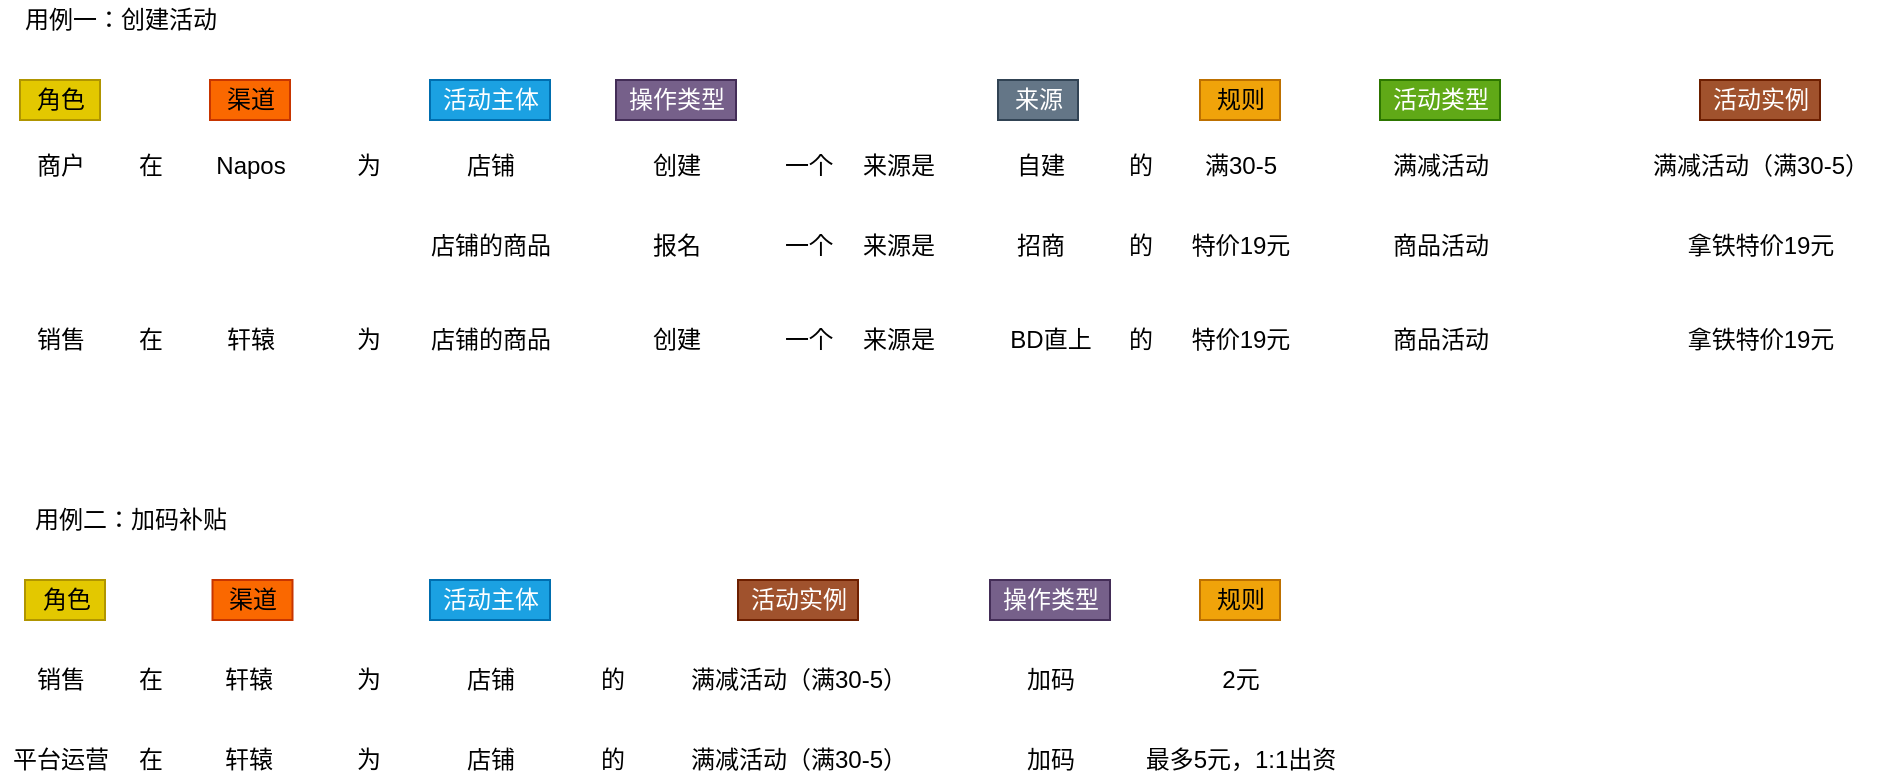 <mxfile version="14.9.6" type="github" pages="7">
  <diagram id="ReCLWSTY9DPHoClR30AF" name="产品用例">
    <mxGraphModel dx="1642" dy="542" grid="1" gridSize="10" guides="1" tooltips="1" connect="1" arrows="1" fold="1" page="1" pageScale="1" pageWidth="827" pageHeight="1169" math="0" shadow="0">
      <root>
        <mxCell id="0" />
        <mxCell id="1" parent="0" />
        <mxCell id="FP3RvZ0B4tx-28YotpM8-2" value="商户" style="text;html=1;align=center;verticalAlign=middle;resizable=0;points=[];autosize=1;strokeColor=none;" parent="1" vertex="1">
          <mxGeometry x="9" y="83" width="40" height="20" as="geometry" />
        </mxCell>
        <mxCell id="FP3RvZ0B4tx-28YotpM8-3" value="为" style="text;html=1;align=center;verticalAlign=middle;resizable=0;points=[];autosize=1;strokeColor=none;" parent="1" vertex="1">
          <mxGeometry x="168" y="83" width="30" height="20" as="geometry" />
        </mxCell>
        <mxCell id="FP3RvZ0B4tx-28YotpM8-4" value="店铺" style="text;html=1;align=center;verticalAlign=middle;resizable=0;points=[];autosize=1;strokeColor=none;" parent="1" vertex="1">
          <mxGeometry x="224" y="83" width="40" height="20" as="geometry" />
        </mxCell>
        <mxCell id="FP3RvZ0B4tx-28YotpM8-5" value="创建" style="text;html=1;align=center;verticalAlign=middle;resizable=0;points=[];autosize=1;strokeColor=none;" parent="1" vertex="1">
          <mxGeometry x="317" y="83" width="40" height="20" as="geometry" />
        </mxCell>
        <mxCell id="FP3RvZ0B4tx-28YotpM8-7" value="满30-5" style="text;html=1;align=center;verticalAlign=middle;resizable=0;points=[];autosize=1;strokeColor=none;" parent="1" vertex="1">
          <mxGeometry x="594" y="83" width="50" height="20" as="geometry" />
        </mxCell>
        <mxCell id="FP3RvZ0B4tx-28YotpM8-8" value="来源是" style="text;html=1;align=center;verticalAlign=middle;resizable=0;points=[];autosize=1;strokeColor=none;" parent="1" vertex="1">
          <mxGeometry x="423" y="83" width="50" height="20" as="geometry" />
        </mxCell>
        <mxCell id="FP3RvZ0B4tx-28YotpM8-9" value="满减活动" style="text;html=1;align=center;verticalAlign=middle;resizable=0;points=[];autosize=1;strokeColor=none;" parent="1" vertex="1">
          <mxGeometry x="689" y="83" width="60" height="20" as="geometry" />
        </mxCell>
        <mxCell id="FP3RvZ0B4tx-28YotpM8-10" value="角色" style="text;html=1;align=center;verticalAlign=middle;resizable=0;points=[];autosize=1;fillColor=#e3c800;strokeColor=#B09500;fontColor=#000000;" parent="1" vertex="1">
          <mxGeometry x="9" y="50" width="40" height="20" as="geometry" />
        </mxCell>
        <mxCell id="FP3RvZ0B4tx-28YotpM8-12" value="在" style="text;html=1;align=center;verticalAlign=middle;resizable=0;points=[];autosize=1;strokeColor=none;" parent="1" vertex="1">
          <mxGeometry x="59" y="83" width="30" height="20" as="geometry" />
        </mxCell>
        <mxCell id="FP3RvZ0B4tx-28YotpM8-13" value="Napos" style="text;html=1;align=center;verticalAlign=middle;resizable=0;points=[];autosize=1;strokeColor=none;" parent="1" vertex="1">
          <mxGeometry x="99" y="83" width="50" height="20" as="geometry" />
        </mxCell>
        <mxCell id="FP3RvZ0B4tx-28YotpM8-14" value="渠道" style="text;html=1;align=center;verticalAlign=middle;resizable=0;points=[];autosize=1;fillColor=#fa6800;strokeColor=#C73500;fontColor=#000000;" parent="1" vertex="1">
          <mxGeometry x="104" y="50" width="40" height="20" as="geometry" />
        </mxCell>
        <mxCell id="FP3RvZ0B4tx-28YotpM8-15" value="活动主体" style="text;html=1;align=center;verticalAlign=middle;resizable=0;points=[];autosize=1;fillColor=#1ba1e2;strokeColor=#006EAF;fontColor=#ffffff;" parent="1" vertex="1">
          <mxGeometry x="214" y="50" width="60" height="20" as="geometry" />
        </mxCell>
        <mxCell id="FP3RvZ0B4tx-28YotpM8-16" value="操作类型" style="text;html=1;align=center;verticalAlign=middle;resizable=0;points=[];autosize=1;fillColor=#76608a;strokeColor=#432D57;fontColor=#ffffff;" parent="1" vertex="1">
          <mxGeometry x="307" y="50" width="60" height="20" as="geometry" />
        </mxCell>
        <mxCell id="FP3RvZ0B4tx-28YotpM8-18" value="&lt;span style=&quot;font-family: &amp;#34;helvetica&amp;#34;&quot;&gt;一个&lt;/span&gt;" style="text;html=1;align=center;verticalAlign=middle;resizable=0;points=[];autosize=1;strokeColor=none;" parent="1" vertex="1">
          <mxGeometry x="383" y="83" width="40" height="20" as="geometry" />
        </mxCell>
        <mxCell id="FP3RvZ0B4tx-28YotpM8-19" value="规则" style="text;html=1;align=center;verticalAlign=middle;resizable=0;points=[];autosize=1;fillColor=#f0a30a;strokeColor=#BD7000;fontColor=#000000;" parent="1" vertex="1">
          <mxGeometry x="599" y="50" width="40" height="20" as="geometry" />
        </mxCell>
        <mxCell id="FP3RvZ0B4tx-28YotpM8-20" value="活动类型" style="text;html=1;align=center;verticalAlign=middle;resizable=0;points=[];autosize=1;fillColor=#60a917;strokeColor=#2D7600;fontColor=#ffffff;" parent="1" vertex="1">
          <mxGeometry x="689" y="50" width="60" height="20" as="geometry" />
        </mxCell>
        <mxCell id="FP3RvZ0B4tx-28YotpM8-23" value="店铺的商品" style="text;html=1;align=center;verticalAlign=middle;resizable=0;points=[];autosize=1;strokeColor=none;" parent="1" vertex="1">
          <mxGeometry x="204" y="123" width="80" height="20" as="geometry" />
        </mxCell>
        <mxCell id="FP3RvZ0B4tx-28YotpM8-24" value="报名" style="text;html=1;align=center;verticalAlign=middle;resizable=0;points=[];autosize=1;strokeColor=none;" parent="1" vertex="1">
          <mxGeometry x="317" y="123" width="40" height="20" as="geometry" />
        </mxCell>
        <mxCell id="FP3RvZ0B4tx-28YotpM8-25" value="特价19元" style="text;html=1;align=center;verticalAlign=middle;resizable=0;points=[];autosize=1;strokeColor=none;" parent="1" vertex="1">
          <mxGeometry x="589" y="123" width="60" height="20" as="geometry" />
        </mxCell>
        <mxCell id="FP3RvZ0B4tx-28YotpM8-26" value="来源是" style="text;html=1;align=center;verticalAlign=middle;resizable=0;points=[];autosize=1;strokeColor=none;" parent="1" vertex="1">
          <mxGeometry x="423" y="123" width="50" height="20" as="geometry" />
        </mxCell>
        <mxCell id="FP3RvZ0B4tx-28YotpM8-27" value="商品活动" style="text;html=1;align=center;verticalAlign=middle;resizable=0;points=[];autosize=1;strokeColor=none;" parent="1" vertex="1">
          <mxGeometry x="689" y="123" width="60" height="20" as="geometry" />
        </mxCell>
        <mxCell id="FP3RvZ0B4tx-28YotpM8-30" value="&lt;span style=&quot;font-family: &amp;#34;helvetica&amp;#34;&quot;&gt;一个&lt;/span&gt;" style="text;html=1;align=center;verticalAlign=middle;resizable=0;points=[];autosize=1;strokeColor=none;" parent="1" vertex="1">
          <mxGeometry x="383" y="123" width="40" height="20" as="geometry" />
        </mxCell>
        <mxCell id="FP3RvZ0B4tx-28YotpM8-32" value="销售" style="text;html=1;align=center;verticalAlign=middle;resizable=0;points=[];autosize=1;strokeColor=none;" parent="1" vertex="1">
          <mxGeometry x="9" y="340" width="40" height="20" as="geometry" />
        </mxCell>
        <mxCell id="FP3RvZ0B4tx-28YotpM8-34" value="为" style="text;html=1;align=center;verticalAlign=middle;resizable=0;points=[];autosize=1;strokeColor=none;" parent="1" vertex="1">
          <mxGeometry x="168" y="340" width="30" height="20" as="geometry" />
        </mxCell>
        <mxCell id="FP3RvZ0B4tx-28YotpM8-35" value="店铺" style="text;html=1;align=center;verticalAlign=middle;resizable=0;points=[];autosize=1;strokeColor=none;" parent="1" vertex="1">
          <mxGeometry x="224" y="340" width="40" height="20" as="geometry" />
        </mxCell>
        <mxCell id="FP3RvZ0B4tx-28YotpM8-36" value="加码" style="text;html=1;align=center;verticalAlign=middle;resizable=0;points=[];autosize=1;strokeColor=none;" parent="1" vertex="1">
          <mxGeometry x="504" y="340" width="40" height="20" as="geometry" />
        </mxCell>
        <mxCell id="FP3RvZ0B4tx-28YotpM8-37" value="2元" style="text;html=1;align=center;verticalAlign=middle;resizable=0;points=[];autosize=1;strokeColor=none;" parent="1" vertex="1">
          <mxGeometry x="604" y="340" width="30" height="20" as="geometry" />
        </mxCell>
        <mxCell id="FP3RvZ0B4tx-28YotpM8-40" value="在" style="text;html=1;align=center;verticalAlign=middle;resizable=0;points=[];autosize=1;strokeColor=none;" parent="1" vertex="1">
          <mxGeometry x="59" y="340" width="30" height="20" as="geometry" />
        </mxCell>
        <mxCell id="FP3RvZ0B4tx-28YotpM8-41" value="轩辕" style="text;html=1;align=center;verticalAlign=middle;resizable=0;points=[];autosize=1;strokeColor=none;" parent="1" vertex="1">
          <mxGeometry x="102.75" y="340" width="40" height="20" as="geometry" />
        </mxCell>
        <mxCell id="FP3RvZ0B4tx-28YotpM8-43" value="的" style="text;html=1;align=center;verticalAlign=middle;resizable=0;points=[];autosize=1;strokeColor=none;" parent="1" vertex="1">
          <mxGeometry x="290" y="340" width="30" height="20" as="geometry" />
        </mxCell>
        <mxCell id="FP3RvZ0B4tx-28YotpM8-45" value="规则" style="text;html=1;align=center;verticalAlign=middle;resizable=0;points=[];autosize=1;fillColor=#f0a30a;strokeColor=#BD7000;fontColor=#000000;" parent="1" vertex="1">
          <mxGeometry x="599" y="300" width="40" height="20" as="geometry" />
        </mxCell>
        <mxCell id="FP3RvZ0B4tx-28YotpM8-46" value="操作类型" style="text;html=1;align=center;verticalAlign=middle;resizable=0;points=[];autosize=1;fillColor=#76608a;strokeColor=#432D57;fontColor=#ffffff;" parent="1" vertex="1">
          <mxGeometry x="494" y="300" width="60" height="20" as="geometry" />
        </mxCell>
        <mxCell id="FP3RvZ0B4tx-28YotpM8-47" value="角色" style="text;html=1;align=center;verticalAlign=middle;resizable=0;points=[];autosize=1;fillColor=#e3c800;strokeColor=#B09500;fontColor=#000000;" parent="1" vertex="1">
          <mxGeometry x="11.5" y="300" width="40" height="20" as="geometry" />
        </mxCell>
        <mxCell id="FP3RvZ0B4tx-28YotpM8-48" value="渠道" style="text;html=1;align=center;verticalAlign=middle;resizable=0;points=[];autosize=1;fillColor=#fa6800;strokeColor=#C73500;fontColor=#000000;" parent="1" vertex="1">
          <mxGeometry x="105.25" y="300" width="40" height="20" as="geometry" />
        </mxCell>
        <mxCell id="FP3RvZ0B4tx-28YotpM8-49" value="活动主体" style="text;html=1;align=center;verticalAlign=middle;resizable=0;points=[];autosize=1;fillColor=#1ba1e2;strokeColor=#006EAF;fontColor=#ffffff;" parent="1" vertex="1">
          <mxGeometry x="214" y="300" width="60" height="20" as="geometry" />
        </mxCell>
        <mxCell id="FP3RvZ0B4tx-28YotpM8-50" value="满减活动（满30-5）" style="text;html=1;align=center;verticalAlign=middle;resizable=0;points=[];autosize=1;strokeColor=none;" parent="1" vertex="1">
          <mxGeometry x="819" y="83" width="120" height="20" as="geometry" />
        </mxCell>
        <mxCell id="FP3RvZ0B4tx-28YotpM8-51" value="活动实例" style="text;html=1;align=center;verticalAlign=middle;resizable=0;points=[];autosize=1;fillColor=#a0522d;strokeColor=#6D1F00;fontColor=#ffffff;" parent="1" vertex="1">
          <mxGeometry x="849" y="50" width="60" height="20" as="geometry" />
        </mxCell>
        <mxCell id="FP3RvZ0B4tx-28YotpM8-52" value="拿铁特价19元" style="text;html=1;align=center;verticalAlign=middle;resizable=0;points=[];autosize=1;strokeColor=none;" parent="1" vertex="1">
          <mxGeometry x="834" y="123" width="90" height="20" as="geometry" />
        </mxCell>
        <mxCell id="FP3RvZ0B4tx-28YotpM8-53" value="满减活动（满30-5）" style="text;html=1;align=center;verticalAlign=middle;resizable=0;points=[];autosize=1;strokeColor=none;" parent="1" vertex="1">
          <mxGeometry x="338" y="340" width="120" height="20" as="geometry" />
        </mxCell>
        <mxCell id="FP3RvZ0B4tx-28YotpM8-54" value="活动实例" style="text;html=1;align=center;verticalAlign=middle;resizable=0;points=[];autosize=1;fillColor=#a0522d;strokeColor=#6D1F00;fontColor=#ffffff;" parent="1" vertex="1">
          <mxGeometry x="368" y="300" width="60" height="20" as="geometry" />
        </mxCell>
        <mxCell id="FP3RvZ0B4tx-28YotpM8-70" value="销售" style="text;html=1;align=center;verticalAlign=middle;resizable=0;points=[];autosize=1;strokeColor=none;" parent="1" vertex="1">
          <mxGeometry x="9" y="170" width="40" height="20" as="geometry" />
        </mxCell>
        <mxCell id="FP3RvZ0B4tx-28YotpM8-71" value="为" style="text;html=1;align=center;verticalAlign=middle;resizable=0;points=[];autosize=1;strokeColor=none;" parent="1" vertex="1">
          <mxGeometry x="168" y="170" width="30" height="20" as="geometry" />
        </mxCell>
        <mxCell id="FP3RvZ0B4tx-28YotpM8-72" value="店铺的商品" style="text;html=1;align=center;verticalAlign=middle;resizable=0;points=[];autosize=1;strokeColor=none;" parent="1" vertex="1">
          <mxGeometry x="204" y="170" width="80" height="20" as="geometry" />
        </mxCell>
        <mxCell id="FP3RvZ0B4tx-28YotpM8-73" value="创建" style="text;html=1;align=center;verticalAlign=middle;resizable=0;points=[];autosize=1;strokeColor=none;" parent="1" vertex="1">
          <mxGeometry x="317" y="170" width="40" height="20" as="geometry" />
        </mxCell>
        <mxCell id="FP3RvZ0B4tx-28YotpM8-74" value="特价19元" style="text;html=1;align=center;verticalAlign=middle;resizable=0;points=[];autosize=1;strokeColor=none;" parent="1" vertex="1">
          <mxGeometry x="589" y="170" width="60" height="20" as="geometry" />
        </mxCell>
        <mxCell id="FP3RvZ0B4tx-28YotpM8-75" value="来源是" style="text;html=1;align=center;verticalAlign=middle;resizable=0;points=[];autosize=1;strokeColor=none;" parent="1" vertex="1">
          <mxGeometry x="423" y="170" width="50" height="20" as="geometry" />
        </mxCell>
        <mxCell id="FP3RvZ0B4tx-28YotpM8-76" value="商品活动" style="text;html=1;align=center;verticalAlign=middle;resizable=0;points=[];autosize=1;strokeColor=none;" parent="1" vertex="1">
          <mxGeometry x="689" y="170" width="60" height="20" as="geometry" />
        </mxCell>
        <mxCell id="FP3RvZ0B4tx-28YotpM8-77" value="在" style="text;html=1;align=center;verticalAlign=middle;resizable=0;points=[];autosize=1;strokeColor=none;" parent="1" vertex="1">
          <mxGeometry x="59" y="170" width="30" height="20" as="geometry" />
        </mxCell>
        <mxCell id="FP3RvZ0B4tx-28YotpM8-78" value="轩辕" style="text;html=1;align=center;verticalAlign=middle;resizable=0;points=[];autosize=1;strokeColor=none;" parent="1" vertex="1">
          <mxGeometry x="104" y="170" width="40" height="20" as="geometry" />
        </mxCell>
        <mxCell id="FP3RvZ0B4tx-28YotpM8-79" value="&lt;span style=&quot;font-family: &amp;#34;helvetica&amp;#34;&quot;&gt;一个&lt;/span&gt;" style="text;html=1;align=center;verticalAlign=middle;resizable=0;points=[];autosize=1;strokeColor=none;" parent="1" vertex="1">
          <mxGeometry x="383" y="170" width="40" height="20" as="geometry" />
        </mxCell>
        <mxCell id="FP3RvZ0B4tx-28YotpM8-80" value="拿铁特价19元" style="text;html=1;align=center;verticalAlign=middle;resizable=0;points=[];autosize=1;strokeColor=none;" parent="1" vertex="1">
          <mxGeometry x="834" y="170" width="90" height="20" as="geometry" />
        </mxCell>
        <mxCell id="FP3RvZ0B4tx-28YotpM8-81" value="自建" style="text;html=1;align=center;verticalAlign=middle;resizable=0;points=[];autosize=1;strokeColor=none;" parent="1" vertex="1">
          <mxGeometry x="499" y="83" width="40" height="20" as="geometry" />
        </mxCell>
        <mxCell id="FP3RvZ0B4tx-28YotpM8-82" value="招商" style="text;html=1;align=center;verticalAlign=middle;resizable=0;points=[];autosize=1;strokeColor=none;" parent="1" vertex="1">
          <mxGeometry x="499" y="123" width="40" height="20" as="geometry" />
        </mxCell>
        <mxCell id="FP3RvZ0B4tx-28YotpM8-83" value="BD直上" style="text;html=1;align=center;verticalAlign=middle;resizable=0;points=[];autosize=1;strokeColor=none;" parent="1" vertex="1">
          <mxGeometry x="494" y="170" width="60" height="20" as="geometry" />
        </mxCell>
        <mxCell id="FP3RvZ0B4tx-28YotpM8-84" value="的" style="text;html=1;align=center;verticalAlign=middle;resizable=0;points=[];autosize=1;strokeColor=none;" parent="1" vertex="1">
          <mxGeometry x="554" y="83" width="30" height="20" as="geometry" />
        </mxCell>
        <mxCell id="FP3RvZ0B4tx-28YotpM8-85" value="的" style="text;html=1;align=center;verticalAlign=middle;resizable=0;points=[];autosize=1;strokeColor=none;" parent="1" vertex="1">
          <mxGeometry x="554" y="123" width="30" height="20" as="geometry" />
        </mxCell>
        <mxCell id="FP3RvZ0B4tx-28YotpM8-86" value="的" style="text;html=1;align=center;verticalAlign=middle;resizable=0;points=[];autosize=1;strokeColor=none;" parent="1" vertex="1">
          <mxGeometry x="554" y="170" width="30" height="20" as="geometry" />
        </mxCell>
        <mxCell id="FP3RvZ0B4tx-28YotpM8-87" value="来源" style="text;html=1;align=center;verticalAlign=middle;resizable=0;points=[];autosize=1;fillColor=#647687;strokeColor=#314354;fontColor=#ffffff;" parent="1" vertex="1">
          <mxGeometry x="498" y="50" width="40" height="20" as="geometry" />
        </mxCell>
        <mxCell id="FP3RvZ0B4tx-28YotpM8-91" value="用例一：创建活动" style="text;html=1;align=center;verticalAlign=middle;resizable=0;points=[];autosize=1;strokeColor=none;" parent="1" vertex="1">
          <mxGeometry x="4" y="10" width="110" height="20" as="geometry" />
        </mxCell>
        <mxCell id="FP3RvZ0B4tx-28YotpM8-92" value="用例二：加码补贴" style="text;html=1;align=center;verticalAlign=middle;resizable=0;points=[];autosize=1;strokeColor=none;" parent="1" vertex="1">
          <mxGeometry x="9" y="260" width="110" height="20" as="geometry" />
        </mxCell>
        <mxCell id="FP3RvZ0B4tx-28YotpM8-93" value="平台运营" style="text;html=1;align=center;verticalAlign=middle;resizable=0;points=[];autosize=1;strokeColor=none;" parent="1" vertex="1">
          <mxGeometry x="-1" y="380" width="60" height="20" as="geometry" />
        </mxCell>
        <mxCell id="FP3RvZ0B4tx-28YotpM8-94" value="为" style="text;html=1;align=center;verticalAlign=middle;resizable=0;points=[];autosize=1;strokeColor=none;" parent="1" vertex="1">
          <mxGeometry x="168" y="380" width="30" height="20" as="geometry" />
        </mxCell>
        <mxCell id="FP3RvZ0B4tx-28YotpM8-95" value="店铺" style="text;html=1;align=center;verticalAlign=middle;resizable=0;points=[];autosize=1;strokeColor=none;" parent="1" vertex="1">
          <mxGeometry x="224" y="380" width="40" height="20" as="geometry" />
        </mxCell>
        <mxCell id="FP3RvZ0B4tx-28YotpM8-96" value="加码" style="text;html=1;align=center;verticalAlign=middle;resizable=0;points=[];autosize=1;strokeColor=none;" parent="1" vertex="1">
          <mxGeometry x="504" y="380" width="40" height="20" as="geometry" />
        </mxCell>
        <mxCell id="FP3RvZ0B4tx-28YotpM8-97" value="最多5元，1:1出资" style="text;html=1;align=center;verticalAlign=middle;resizable=0;points=[];autosize=1;strokeColor=none;" parent="1" vertex="1">
          <mxGeometry x="564" y="380" width="110" height="20" as="geometry" />
        </mxCell>
        <mxCell id="FP3RvZ0B4tx-28YotpM8-98" value="在" style="text;html=1;align=center;verticalAlign=middle;resizable=0;points=[];autosize=1;strokeColor=none;" parent="1" vertex="1">
          <mxGeometry x="59" y="380" width="30" height="20" as="geometry" />
        </mxCell>
        <mxCell id="FP3RvZ0B4tx-28YotpM8-99" value="轩辕" style="text;html=1;align=center;verticalAlign=middle;resizable=0;points=[];autosize=1;strokeColor=none;" parent="1" vertex="1">
          <mxGeometry x="102.75" y="380" width="40" height="20" as="geometry" />
        </mxCell>
        <mxCell id="FP3RvZ0B4tx-28YotpM8-100" value="的" style="text;html=1;align=center;verticalAlign=middle;resizable=0;points=[];autosize=1;strokeColor=none;" parent="1" vertex="1">
          <mxGeometry x="290" y="380" width="30" height="20" as="geometry" />
        </mxCell>
        <mxCell id="FP3RvZ0B4tx-28YotpM8-101" value="满减活动（满30-5）" style="text;html=1;align=center;verticalAlign=middle;resizable=0;points=[];autosize=1;strokeColor=none;" parent="1" vertex="1">
          <mxGeometry x="338" y="380" width="120" height="20" as="geometry" />
        </mxCell>
      </root>
    </mxGraphModel>
  </diagram>
  <diagram id="a8-Q-QbFtxOh-a0NPsIH" name="用例图">
    <mxGraphModel dx="815" dy="491" grid="1" gridSize="10" guides="1" tooltips="1" connect="1" arrows="1" fold="1" page="1" pageScale="1" pageWidth="827" pageHeight="1169" math="0" shadow="0">
      <root>
        <mxCell id="i3rUcERJHrGItohMBtjt-0" />
        <mxCell id="i3rUcERJHrGItohMBtjt-1" parent="i3rUcERJHrGItohMBtjt-0" />
        <mxCell id="uyO-DXP9M1EHZC6Xn53H-0" value="商户" style="shape=umlActor;verticalLabelPosition=bottom;verticalAlign=top;html=1;" parent="i3rUcERJHrGItohMBtjt-1" vertex="1">
          <mxGeometry x="40" y="140" width="30" height="50" as="geometry" />
        </mxCell>
        <mxCell id="uyO-DXP9M1EHZC6Xn53H-1" value="活动管理" style="ellipse;whiteSpace=wrap;html=1;" parent="i3rUcERJHrGItohMBtjt-1" vertex="1">
          <mxGeometry x="314" y="130" width="100" height="45" as="geometry" />
        </mxCell>
        <mxCell id="uyO-DXP9M1EHZC6Xn53H-2" value="创建活动" style="ellipse;whiteSpace=wrap;html=1;" parent="i3rUcERJHrGItohMBtjt-1" vertex="1">
          <mxGeometry x="620" y="40" width="100" height="40" as="geometry" />
        </mxCell>
        <mxCell id="uyO-DXP9M1EHZC6Xn53H-3" value="活动报名" style="ellipse;whiteSpace=wrap;html=1;" parent="i3rUcERJHrGItohMBtjt-1" vertex="1">
          <mxGeometry x="690" y="90" width="100" height="40" as="geometry" />
        </mxCell>
        <mxCell id="uyO-DXP9M1EHZC6Xn53H-4" value="修改活动" style="ellipse;whiteSpace=wrap;html=1;" parent="i3rUcERJHrGItohMBtjt-1" vertex="1">
          <mxGeometry x="620" y="140" width="100" height="40" as="geometry" />
        </mxCell>
        <mxCell id="uyO-DXP9M1EHZC6Xn53H-5" value="作废活动" style="ellipse;whiteSpace=wrap;html=1;" parent="i3rUcERJHrGItohMBtjt-1" vertex="1">
          <mxGeometry x="690" y="190" width="100" height="40" as="geometry" />
        </mxCell>
        <mxCell id="uyO-DXP9M1EHZC6Xn53H-6" value="活动详情" style="ellipse;whiteSpace=wrap;html=1;" parent="i3rUcERJHrGItohMBtjt-1" vertex="1">
          <mxGeometry x="624" y="240" width="100" height="40" as="geometry" />
        </mxCell>
        <mxCell id="uyO-DXP9M1EHZC6Xn53H-7" value="活动预览" style="ellipse;whiteSpace=wrap;html=1;" parent="i3rUcERJHrGItohMBtjt-1" vertex="1">
          <mxGeometry x="694" y="297" width="100" height="40" as="geometry" />
        </mxCell>
        <mxCell id="uyO-DXP9M1EHZC6Xn53H-8" value="活动列表" style="ellipse;whiteSpace=wrap;html=1;" parent="i3rUcERJHrGItohMBtjt-1" vertex="1">
          <mxGeometry x="624" y="337" width="100" height="40" as="geometry" />
        </mxCell>
        <mxCell id="uyO-DXP9M1EHZC6Xn53H-10" value="&amp;lt;include&amp;gt;" style="html=1;verticalAlign=bottom;endArrow=block;entryX=0;entryY=0.5;entryDx=0;entryDy=0;exitX=1;exitY=0.5;exitDx=0;exitDy=0;" parent="i3rUcERJHrGItohMBtjt-1" source="uyO-DXP9M1EHZC6Xn53H-1" target="uyO-DXP9M1EHZC6Xn53H-2" edge="1">
          <mxGeometry width="80" relative="1" as="geometry">
            <mxPoint x="470" y="227.5" as="sourcePoint" />
            <mxPoint x="550" y="227.5" as="targetPoint" />
          </mxGeometry>
        </mxCell>
        <mxCell id="uyO-DXP9M1EHZC6Xn53H-11" value="&amp;lt;include&amp;gt;" style="html=1;verticalAlign=bottom;endArrow=block;exitX=1;exitY=0.5;exitDx=0;exitDy=0;entryX=0;entryY=0.5;entryDx=0;entryDy=0;" parent="i3rUcERJHrGItohMBtjt-1" source="uyO-DXP9M1EHZC6Xn53H-1" target="uyO-DXP9M1EHZC6Xn53H-3" edge="1">
          <mxGeometry width="80" relative="1" as="geometry">
            <mxPoint x="420" y="180" as="sourcePoint" />
            <mxPoint x="690" y="67.5" as="targetPoint" />
          </mxGeometry>
        </mxCell>
        <mxCell id="uyO-DXP9M1EHZC6Xn53H-12" value="&amp;lt;include&amp;gt;" style="html=1;verticalAlign=bottom;endArrow=block;exitX=1;exitY=0.5;exitDx=0;exitDy=0;entryX=0;entryY=0.5;entryDx=0;entryDy=0;" parent="i3rUcERJHrGItohMBtjt-1" source="uyO-DXP9M1EHZC6Xn53H-1" target="uyO-DXP9M1EHZC6Xn53H-4" edge="1">
          <mxGeometry width="80" relative="1" as="geometry">
            <mxPoint x="420" y="180" as="sourcePoint" />
            <mxPoint x="700" y="77.5" as="targetPoint" />
          </mxGeometry>
        </mxCell>
        <mxCell id="uyO-DXP9M1EHZC6Xn53H-13" value="&amp;lt;include&amp;gt;" style="html=1;verticalAlign=bottom;endArrow=block;exitX=1;exitY=0.5;exitDx=0;exitDy=0;entryX=0;entryY=0.5;entryDx=0;entryDy=0;" parent="i3rUcERJHrGItohMBtjt-1" source="uyO-DXP9M1EHZC6Xn53H-1" target="uyO-DXP9M1EHZC6Xn53H-5" edge="1">
          <mxGeometry width="80" relative="1" as="geometry">
            <mxPoint x="420" y="180" as="sourcePoint" />
            <mxPoint x="690" y="167.5" as="targetPoint" />
          </mxGeometry>
        </mxCell>
        <mxCell id="uyO-DXP9M1EHZC6Xn53H-14" value="&amp;lt;include&amp;gt;" style="html=1;verticalAlign=bottom;endArrow=block;exitX=1;exitY=0.5;exitDx=0;exitDy=0;entryX=0;entryY=0.5;entryDx=0;entryDy=0;" parent="i3rUcERJHrGItohMBtjt-1" source="uyO-DXP9M1EHZC6Xn53H-63" target="uyO-DXP9M1EHZC6Xn53H-6" edge="1">
          <mxGeometry width="80" relative="1" as="geometry">
            <mxPoint x="424" y="225" as="sourcePoint" />
            <mxPoint x="624" y="272.5" as="targetPoint" />
          </mxGeometry>
        </mxCell>
        <mxCell id="uyO-DXP9M1EHZC6Xn53H-15" value="&amp;lt;include&amp;gt;" style="html=1;verticalAlign=bottom;endArrow=block;exitX=1;exitY=0.5;exitDx=0;exitDy=0;entryX=0;entryY=0.5;entryDx=0;entryDy=0;" parent="i3rUcERJHrGItohMBtjt-1" source="uyO-DXP9M1EHZC6Xn53H-63" target="uyO-DXP9M1EHZC6Xn53H-7" edge="1">
          <mxGeometry width="80" relative="1" as="geometry">
            <mxPoint x="424" y="225" as="sourcePoint" />
            <mxPoint x="634" y="282.5" as="targetPoint" />
          </mxGeometry>
        </mxCell>
        <mxCell id="uyO-DXP9M1EHZC6Xn53H-16" value="&amp;lt;include&amp;gt;" style="html=1;verticalAlign=bottom;endArrow=block;exitX=1;exitY=0.5;exitDx=0;exitDy=0;entryX=0;entryY=0.5;entryDx=0;entryDy=0;" parent="i3rUcERJHrGItohMBtjt-1" source="uyO-DXP9M1EHZC6Xn53H-63" target="uyO-DXP9M1EHZC6Xn53H-8" edge="1">
          <mxGeometry width="80" relative="1" as="geometry">
            <mxPoint x="424" y="225" as="sourcePoint" />
            <mxPoint x="704" y="335" as="targetPoint" />
          </mxGeometry>
        </mxCell>
        <mxCell id="uyO-DXP9M1EHZC6Xn53H-31" value="补贴管理" style="ellipse;whiteSpace=wrap;html=1;" parent="i3rUcERJHrGItohMBtjt-1" vertex="1">
          <mxGeometry x="310" y="470" width="100" height="45" as="geometry" />
        </mxCell>
        <mxCell id="uyO-DXP9M1EHZC6Xn53H-32" value="上补贴" style="ellipse;whiteSpace=wrap;html=1;" parent="i3rUcERJHrGItohMBtjt-1" vertex="1">
          <mxGeometry x="600" y="430" width="100" height="40" as="geometry" />
        </mxCell>
        <mxCell id="uyO-DXP9M1EHZC6Xn53H-33" value="下补贴" style="ellipse;whiteSpace=wrap;html=1;" parent="i3rUcERJHrGItohMBtjt-1" vertex="1">
          <mxGeometry x="690" y="472.5" width="100" height="40" as="geometry" />
        </mxCell>
        <mxCell id="uyO-DXP9M1EHZC6Xn53H-34" value="修改补贴" style="ellipse;whiteSpace=wrap;html=1;" parent="i3rUcERJHrGItohMBtjt-1" vertex="1">
          <mxGeometry x="600" y="515" width="100" height="40" as="geometry" />
        </mxCell>
        <mxCell id="uyO-DXP9M1EHZC6Xn53H-39" value="&amp;lt;include&amp;gt;" style="html=1;verticalAlign=bottom;endArrow=block;entryX=0;entryY=0.5;entryDx=0;entryDy=0;exitX=1;exitY=0.5;exitDx=0;exitDy=0;" parent="i3rUcERJHrGItohMBtjt-1" source="uyO-DXP9M1EHZC6Xn53H-31" target="uyO-DXP9M1EHZC6Xn53H-32" edge="1">
          <mxGeometry width="80" relative="1" as="geometry">
            <mxPoint x="470" y="550" as="sourcePoint" />
            <mxPoint x="550" y="550" as="targetPoint" />
          </mxGeometry>
        </mxCell>
        <mxCell id="uyO-DXP9M1EHZC6Xn53H-40" value="&amp;lt;include&amp;gt;" style="html=1;verticalAlign=bottom;endArrow=block;exitX=1;exitY=0.5;exitDx=0;exitDy=0;entryX=0;entryY=0.5;entryDx=0;entryDy=0;" parent="i3rUcERJHrGItohMBtjt-1" source="uyO-DXP9M1EHZC6Xn53H-31" target="uyO-DXP9M1EHZC6Xn53H-33" edge="1">
          <mxGeometry width="80" relative="1" as="geometry">
            <mxPoint x="420" y="502.5" as="sourcePoint" />
            <mxPoint x="690" y="390" as="targetPoint" />
          </mxGeometry>
        </mxCell>
        <mxCell id="uyO-DXP9M1EHZC6Xn53H-41" value="&amp;lt;include&amp;gt;" style="html=1;verticalAlign=bottom;endArrow=block;exitX=1;exitY=0.5;exitDx=0;exitDy=0;entryX=0;entryY=0.5;entryDx=0;entryDy=0;" parent="i3rUcERJHrGItohMBtjt-1" source="uyO-DXP9M1EHZC6Xn53H-31" target="uyO-DXP9M1EHZC6Xn53H-34" edge="1">
          <mxGeometry width="80" relative="1" as="geometry">
            <mxPoint x="420" y="502.5" as="sourcePoint" />
            <mxPoint x="700" y="400" as="targetPoint" />
          </mxGeometry>
        </mxCell>
        <mxCell id="uyO-DXP9M1EHZC6Xn53H-46" value="模板管理" style="ellipse;whiteSpace=wrap;html=1;" parent="i3rUcERJHrGItohMBtjt-1" vertex="1">
          <mxGeometry x="310" y="650" width="100" height="45" as="geometry" />
        </mxCell>
        <mxCell id="uyO-DXP9M1EHZC6Xn53H-47" value="创建模板" style="ellipse;whiteSpace=wrap;html=1;" parent="i3rUcERJHrGItohMBtjt-1" vertex="1">
          <mxGeometry x="600" y="610" width="100" height="40" as="geometry" />
        </mxCell>
        <mxCell id="uyO-DXP9M1EHZC6Xn53H-48" value="修改模板" style="ellipse;whiteSpace=wrap;html=1;" parent="i3rUcERJHrGItohMBtjt-1" vertex="1">
          <mxGeometry x="690" y="652.5" width="100" height="40" as="geometry" />
        </mxCell>
        <mxCell id="uyO-DXP9M1EHZC6Xn53H-49" value="模板详情" style="ellipse;whiteSpace=wrap;html=1;" parent="i3rUcERJHrGItohMBtjt-1" vertex="1">
          <mxGeometry x="600" y="695" width="100" height="40" as="geometry" />
        </mxCell>
        <mxCell id="uyO-DXP9M1EHZC6Xn53H-50" value="&amp;lt;include&amp;gt;" style="html=1;verticalAlign=bottom;endArrow=block;entryX=0;entryY=0.5;entryDx=0;entryDy=0;exitX=1;exitY=0.5;exitDx=0;exitDy=0;" parent="i3rUcERJHrGItohMBtjt-1" source="uyO-DXP9M1EHZC6Xn53H-46" target="uyO-DXP9M1EHZC6Xn53H-47" edge="1">
          <mxGeometry width="80" relative="1" as="geometry">
            <mxPoint x="470" y="730" as="sourcePoint" />
            <mxPoint x="550" y="730" as="targetPoint" />
          </mxGeometry>
        </mxCell>
        <mxCell id="uyO-DXP9M1EHZC6Xn53H-51" value="&amp;lt;include&amp;gt;" style="html=1;verticalAlign=bottom;endArrow=block;exitX=1;exitY=0.5;exitDx=0;exitDy=0;entryX=0;entryY=0.5;entryDx=0;entryDy=0;" parent="i3rUcERJHrGItohMBtjt-1" source="uyO-DXP9M1EHZC6Xn53H-46" target="uyO-DXP9M1EHZC6Xn53H-48" edge="1">
          <mxGeometry width="80" relative="1" as="geometry">
            <mxPoint x="420" y="682.5" as="sourcePoint" />
            <mxPoint x="690" y="570" as="targetPoint" />
          </mxGeometry>
        </mxCell>
        <mxCell id="uyO-DXP9M1EHZC6Xn53H-52" value="&amp;lt;include&amp;gt;" style="html=1;verticalAlign=bottom;endArrow=block;exitX=1;exitY=0.5;exitDx=0;exitDy=0;entryX=0;entryY=0.5;entryDx=0;entryDy=0;" parent="i3rUcERJHrGItohMBtjt-1" source="uyO-DXP9M1EHZC6Xn53H-46" target="uyO-DXP9M1EHZC6Xn53H-49" edge="1">
          <mxGeometry width="80" relative="1" as="geometry">
            <mxPoint x="420" y="682.5" as="sourcePoint" />
            <mxPoint x="700" y="580" as="targetPoint" />
          </mxGeometry>
        </mxCell>
        <mxCell id="uyO-DXP9M1EHZC6Xn53H-53" value="BD" style="shape=umlActor;verticalLabelPosition=bottom;verticalAlign=top;html=1;" parent="i3rUcERJHrGItohMBtjt-1" vertex="1">
          <mxGeometry x="40" y="360" width="30" height="50" as="geometry" />
        </mxCell>
        <mxCell id="uyO-DXP9M1EHZC6Xn53H-56" value="平台运营" style="shape=umlActor;verticalLabelPosition=bottom;verticalAlign=top;html=1;" parent="i3rUcERJHrGItohMBtjt-1" vertex="1">
          <mxGeometry x="40" y="540" width="30" height="50" as="geometry" />
        </mxCell>
        <mxCell id="uyO-DXP9M1EHZC6Xn53H-57" value="&amp;lt;include&amp;gt;" style="html=1;verticalAlign=bottom;endArrow=block;entryX=0;entryY=0.5;entryDx=0;entryDy=0;exitX=1;exitY=0.333;exitDx=0;exitDy=0;exitPerimeter=0;" parent="i3rUcERJHrGItohMBtjt-1" source="uyO-DXP9M1EHZC6Xn53H-0" target="uyO-DXP9M1EHZC6Xn53H-1" edge="1">
          <mxGeometry width="80" relative="1" as="geometry">
            <mxPoint x="70" y="240" as="sourcePoint" />
            <mxPoint x="280" y="90" as="targetPoint" />
          </mxGeometry>
        </mxCell>
        <mxCell id="uyO-DXP9M1EHZC6Xn53H-58" value="&amp;lt;include&amp;gt;" style="html=1;verticalAlign=bottom;endArrow=block;entryX=0;entryY=0.5;entryDx=0;entryDy=0;exitX=1;exitY=0.333;exitDx=0;exitDy=0;exitPerimeter=0;" parent="i3rUcERJHrGItohMBtjt-1" source="uyO-DXP9M1EHZC6Xn53H-53" target="uyO-DXP9M1EHZC6Xn53H-1" edge="1">
          <mxGeometry width="80" relative="1" as="geometry">
            <mxPoint x="80" y="206.667" as="sourcePoint" />
            <mxPoint x="320" y="210" as="targetPoint" />
          </mxGeometry>
        </mxCell>
        <mxCell id="uyO-DXP9M1EHZC6Xn53H-59" value="&amp;lt;include&amp;gt;" style="html=1;verticalAlign=bottom;endArrow=block;entryX=0;entryY=0.5;entryDx=0;entryDy=0;exitX=1;exitY=0.333;exitDx=0;exitDy=0;exitPerimeter=0;" parent="i3rUcERJHrGItohMBtjt-1" source="uyO-DXP9M1EHZC6Xn53H-53" target="uyO-DXP9M1EHZC6Xn53H-31" edge="1">
          <mxGeometry width="80" relative="1" as="geometry">
            <mxPoint x="80" y="386.667" as="sourcePoint" />
            <mxPoint x="320" y="210" as="targetPoint" />
          </mxGeometry>
        </mxCell>
        <mxCell id="uyO-DXP9M1EHZC6Xn53H-60" value="&amp;lt;include&amp;gt;" style="html=1;verticalAlign=bottom;endArrow=block;entryX=0;entryY=0.5;entryDx=0;entryDy=0;exitX=1;exitY=0.333;exitDx=0;exitDy=0;exitPerimeter=0;" parent="i3rUcERJHrGItohMBtjt-1" source="uyO-DXP9M1EHZC6Xn53H-56" target="uyO-DXP9M1EHZC6Xn53H-1" edge="1">
          <mxGeometry width="80" relative="1" as="geometry">
            <mxPoint x="80" y="386.667" as="sourcePoint" />
            <mxPoint x="320" y="210" as="targetPoint" />
          </mxGeometry>
        </mxCell>
        <mxCell id="uyO-DXP9M1EHZC6Xn53H-61" value="&amp;lt;include&amp;gt;" style="html=1;verticalAlign=bottom;endArrow=block;entryX=0;entryY=0.5;entryDx=0;entryDy=0;exitX=1;exitY=0.333;exitDx=0;exitDy=0;exitPerimeter=0;" parent="i3rUcERJHrGItohMBtjt-1" source="uyO-DXP9M1EHZC6Xn53H-56" target="uyO-DXP9M1EHZC6Xn53H-31" edge="1">
          <mxGeometry width="80" relative="1" as="geometry">
            <mxPoint x="80" y="566.667" as="sourcePoint" />
            <mxPoint x="320" y="210" as="targetPoint" />
          </mxGeometry>
        </mxCell>
        <mxCell id="uyO-DXP9M1EHZC6Xn53H-62" value="&amp;lt;include&amp;gt;" style="html=1;verticalAlign=bottom;endArrow=block;entryX=0;entryY=0.5;entryDx=0;entryDy=0;exitX=1;exitY=0.333;exitDx=0;exitDy=0;exitPerimeter=0;" parent="i3rUcERJHrGItohMBtjt-1" source="uyO-DXP9M1EHZC6Xn53H-56" target="uyO-DXP9M1EHZC6Xn53H-46" edge="1">
          <mxGeometry width="80" relative="1" as="geometry">
            <mxPoint x="80" y="566.667" as="sourcePoint" />
            <mxPoint x="320" y="502.5" as="targetPoint" />
          </mxGeometry>
        </mxCell>
        <mxCell id="uyO-DXP9M1EHZC6Xn53H-63" value="活动查询" style="ellipse;whiteSpace=wrap;html=1;" parent="i3rUcERJHrGItohMBtjt-1" vertex="1">
          <mxGeometry x="314" y="292" width="100" height="45" as="geometry" />
        </mxCell>
        <mxCell id="uyO-DXP9M1EHZC6Xn53H-64" value="&amp;lt;include&amp;gt;" style="html=1;verticalAlign=bottom;endArrow=block;entryX=0;entryY=0.5;entryDx=0;entryDy=0;exitX=1;exitY=0.333;exitDx=0;exitDy=0;exitPerimeter=0;" parent="i3rUcERJHrGItohMBtjt-1" source="uyO-DXP9M1EHZC6Xn53H-0" target="uyO-DXP9M1EHZC6Xn53H-63" edge="1">
          <mxGeometry width="80" relative="1" as="geometry">
            <mxPoint x="80" y="206.667" as="sourcePoint" />
            <mxPoint x="320" y="210" as="targetPoint" />
          </mxGeometry>
        </mxCell>
        <mxCell id="uyO-DXP9M1EHZC6Xn53H-65" value="&amp;lt;include&amp;gt;" style="html=1;verticalAlign=bottom;endArrow=block;entryX=0;entryY=0.5;entryDx=0;entryDy=0;exitX=1;exitY=0.333;exitDx=0;exitDy=0;exitPerimeter=0;" parent="i3rUcERJHrGItohMBtjt-1" source="uyO-DXP9M1EHZC6Xn53H-53" target="uyO-DXP9M1EHZC6Xn53H-63" edge="1">
          <mxGeometry width="80" relative="1" as="geometry">
            <mxPoint x="80" y="386.667" as="sourcePoint" />
            <mxPoint x="320" y="502.5" as="targetPoint" />
          </mxGeometry>
        </mxCell>
        <mxCell id="uyO-DXP9M1EHZC6Xn53H-66" value="&amp;lt;include&amp;gt;" style="html=1;verticalAlign=bottom;endArrow=block;entryX=0;entryY=0.5;entryDx=0;entryDy=0;exitX=1;exitY=0.333;exitDx=0;exitDy=0;exitPerimeter=0;" parent="i3rUcERJHrGItohMBtjt-1" source="uyO-DXP9M1EHZC6Xn53H-56" target="uyO-DXP9M1EHZC6Xn53H-63" edge="1">
          <mxGeometry width="80" relative="1" as="geometry">
            <mxPoint x="80" y="566.667" as="sourcePoint" />
            <mxPoint x="320" y="502.5" as="targetPoint" />
          </mxGeometry>
        </mxCell>
        <mxCell id="djVl7W-fmdvDkq7ah1AF-0" value="研发" style="shape=umlActor;verticalLabelPosition=bottom;verticalAlign=top;html=1;" parent="i3rUcERJHrGItohMBtjt-1" vertex="1">
          <mxGeometry x="40" y="832.5" width="30" height="50" as="geometry" />
        </mxCell>
        <mxCell id="djVl7W-fmdvDkq7ah1AF-2" value="玩法定义" style="ellipse;whiteSpace=wrap;html=1;" parent="i3rUcERJHrGItohMBtjt-1" vertex="1">
          <mxGeometry x="310" y="830" width="100" height="45" as="geometry" />
        </mxCell>
        <mxCell id="djVl7W-fmdvDkq7ah1AF-3" value="玩法配置" style="ellipse;whiteSpace=wrap;html=1;" parent="i3rUcERJHrGItohMBtjt-1" vertex="1">
          <mxGeometry x="604" y="790" width="100" height="40" as="geometry" />
        </mxCell>
        <mxCell id="djVl7W-fmdvDkq7ah1AF-4" value="组件配置" style="ellipse;whiteSpace=wrap;html=1;" parent="i3rUcERJHrGItohMBtjt-1" vertex="1">
          <mxGeometry x="694" y="832.5" width="100" height="40" as="geometry" />
        </mxCell>
        <mxCell id="djVl7W-fmdvDkq7ah1AF-5" value="流程配置" style="ellipse;whiteSpace=wrap;html=1;" parent="i3rUcERJHrGItohMBtjt-1" vertex="1">
          <mxGeometry x="604" y="875" width="100" height="40" as="geometry" />
        </mxCell>
        <mxCell id="djVl7W-fmdvDkq7ah1AF-6" value="&amp;lt;include&amp;gt;" style="html=1;verticalAlign=bottom;endArrow=block;entryX=0;entryY=0.5;entryDx=0;entryDy=0;exitX=1;exitY=0.5;exitDx=0;exitDy=0;" parent="i3rUcERJHrGItohMBtjt-1" source="djVl7W-fmdvDkq7ah1AF-2" target="djVl7W-fmdvDkq7ah1AF-3" edge="1">
          <mxGeometry width="80" relative="1" as="geometry">
            <mxPoint x="474" y="910" as="sourcePoint" />
            <mxPoint x="554" y="910" as="targetPoint" />
          </mxGeometry>
        </mxCell>
        <mxCell id="djVl7W-fmdvDkq7ah1AF-7" value="&amp;lt;include&amp;gt;" style="html=1;verticalAlign=bottom;endArrow=block;exitX=1;exitY=0.5;exitDx=0;exitDy=0;entryX=0;entryY=0.5;entryDx=0;entryDy=0;" parent="i3rUcERJHrGItohMBtjt-1" source="djVl7W-fmdvDkq7ah1AF-2" target="djVl7W-fmdvDkq7ah1AF-4" edge="1">
          <mxGeometry width="80" relative="1" as="geometry">
            <mxPoint x="424" y="862.5" as="sourcePoint" />
            <mxPoint x="694" y="750" as="targetPoint" />
          </mxGeometry>
        </mxCell>
        <mxCell id="djVl7W-fmdvDkq7ah1AF-8" value="&amp;lt;include&amp;gt;" style="html=1;verticalAlign=bottom;endArrow=block;exitX=1;exitY=0.5;exitDx=0;exitDy=0;entryX=0;entryY=0.5;entryDx=0;entryDy=0;" parent="i3rUcERJHrGItohMBtjt-1" source="djVl7W-fmdvDkq7ah1AF-2" target="djVl7W-fmdvDkq7ah1AF-5" edge="1">
          <mxGeometry width="80" relative="1" as="geometry">
            <mxPoint x="424" y="862.5" as="sourcePoint" />
            <mxPoint x="704" y="760" as="targetPoint" />
          </mxGeometry>
        </mxCell>
        <mxCell id="djVl7W-fmdvDkq7ah1AF-9" value="&amp;lt;include&amp;gt;" style="html=1;verticalAlign=bottom;endArrow=block;entryX=0;entryY=0.5;entryDx=0;entryDy=0;exitX=1;exitY=0.333;exitDx=0;exitDy=0;exitPerimeter=0;" parent="i3rUcERJHrGItohMBtjt-1" source="djVl7W-fmdvDkq7ah1AF-0" target="djVl7W-fmdvDkq7ah1AF-2" edge="1">
          <mxGeometry width="80" relative="1" as="geometry">
            <mxPoint x="80" y="566.667" as="sourcePoint" />
            <mxPoint x="320" y="682.5" as="targetPoint" />
          </mxGeometry>
        </mxCell>
      </root>
    </mxGraphModel>
  </diagram>
  <diagram id="jb3b1XXr3ejwB5ctOeoc" name="数据模型（现状）">
    <mxGraphModel dx="815" dy="491" grid="1" gridSize="10" guides="1" tooltips="1" connect="1" arrows="1" fold="1" page="1" pageScale="1" pageWidth="827" pageHeight="1169" math="0" shadow="0">
      <root>
        <mxCell id="vTZqKFH6CiMXEJJE02cr-0" />
        <mxCell id="vTZqKFH6CiMXEJJE02cr-1" parent="vTZqKFH6CiMXEJJE02cr-0" />
        <mxCell id="vTZqKFH6CiMXEJJE02cr-3" style="edgeStyle=orthogonalEdgeStyle;rounded=0;orthogonalLoop=1;jettySize=auto;html=1;exitX=0;exitY=0.5;exitDx=0;exitDy=0;entryX=0;entryY=0.5;entryDx=0;entryDy=0;fontColor=#F2A40B;" parent="vTZqKFH6CiMXEJJE02cr-1" source="vTZqKFH6CiMXEJJE02cr-14" target="vTZqKFH6CiMXEJJE02cr-5" edge="1">
          <mxGeometry relative="1" as="geometry" />
        </mxCell>
        <mxCell id="vTZqKFH6CiMXEJJE02cr-4" value="play_doraemon_play_rule&#xa;玩法规则表" style="swimlane;fontStyle=0;childLayout=stackLayout;horizontal=1;startSize=40;horizontalStack=0;resizeParent=1;resizeParentMax=0;resizeLast=0;collapsible=1;marginBottom=0;align=center;fontSize=14;" parent="vTZqKFH6CiMXEJJE02cr-1" vertex="1">
          <mxGeometry x="69" y="20" width="221" height="144" as="geometry" />
        </mxCell>
        <mxCell id="vTZqKFH6CiMXEJJE02cr-5" value="id" style="text;strokeColor=none;fillColor=none;spacingLeft=4;spacingRight=4;overflow=hidden;rotatable=0;points=[[0,0.5],[1,0.5]];portConstraint=eastwest;fontSize=12;" parent="vTZqKFH6CiMXEJJE02cr-4" vertex="1">
          <mxGeometry y="40" width="221" height="26" as="geometry" />
        </mxCell>
        <mxCell id="vTZqKFH6CiMXEJJE02cr-6" value="category（玩法类型）" style="text;strokeColor=none;fillColor=none;spacingLeft=4;spacingRight=4;overflow=hidden;rotatable=0;points=[[0,0.5],[1,0.5]];portConstraint=eastwest;fontSize=12;" parent="vTZqKFH6CiMXEJJE02cr-4" vertex="1">
          <mxGeometry y="66" width="221" height="26" as="geometry" />
        </mxCell>
        <mxCell id="vTZqKFH6CiMXEJJE02cr-7" value="rules（玩法规则）" style="text;strokeColor=none;fillColor=none;spacingLeft=4;spacingRight=4;overflow=hidden;rotatable=0;points=[[0,0.5],[1,0.5]];portConstraint=eastwest;fontSize=12;" parent="vTZqKFH6CiMXEJJE02cr-4" vertex="1">
          <mxGeometry y="92" width="221" height="26" as="geometry" />
        </mxCell>
        <mxCell id="vTZqKFH6CiMXEJJE02cr-8" value="budget_id（预算ID）" style="text;strokeColor=none;fillColor=none;spacingLeft=4;spacingRight=4;overflow=hidden;rotatable=0;points=[[0,0.5],[1,0.5]];portConstraint=eastwest;fontSize=12;" parent="vTZqKFH6CiMXEJJE02cr-4" vertex="1">
          <mxGeometry y="118" width="221" height="26" as="geometry" />
        </mxCell>
        <mxCell id="vTZqKFH6CiMXEJJE02cr-12" value="play_doraemon_play_instance&#xa;玩法实例表" style="swimlane;fontStyle=0;childLayout=stackLayout;horizontal=1;startSize=40;horizontalStack=0;resizeParent=1;resizeParentMax=0;resizeLast=0;collapsible=1;marginBottom=0;align=center;fontSize=14;" parent="vTZqKFH6CiMXEJJE02cr-1" vertex="1">
          <mxGeometry x="69" y="210" width="221" height="196" as="geometry" />
        </mxCell>
        <mxCell id="vTZqKFH6CiMXEJJE02cr-13" value="id" style="text;strokeColor=none;fillColor=none;spacingLeft=4;spacingRight=4;overflow=hidden;rotatable=0;points=[[0,0.5],[1,0.5]];portConstraint=eastwest;fontSize=12;" parent="vTZqKFH6CiMXEJJE02cr-12" vertex="1">
          <mxGeometry y="40" width="221" height="26" as="geometry" />
        </mxCell>
        <mxCell id="90zU4IkhWUTH-cgSkzR9-7" value="category（玩法类型）" style="text;strokeColor=none;fillColor=none;spacingLeft=4;spacingRight=4;overflow=hidden;rotatable=0;points=[[0,0.5],[1,0.5]];portConstraint=eastwest;fontSize=12;" parent="vTZqKFH6CiMXEJJE02cr-12" vertex="1">
          <mxGeometry y="66" width="221" height="26" as="geometry" />
        </mxCell>
        <mxCell id="vTZqKFH6CiMXEJJE02cr-14" value="play_rule_id（玩法规则ID,可以为空）" style="text;strokeColor=none;fillColor=none;spacingLeft=4;spacingRight=4;overflow=hidden;rotatable=0;points=[[0,0.5],[1,0.5]];portConstraint=eastwest;fontSize=12;" parent="vTZqKFH6CiMXEJJE02cr-12" vertex="1">
          <mxGeometry y="92" width="221" height="26" as="geometry" />
        </mxCell>
        <mxCell id="vTZqKFH6CiMXEJJE02cr-15" value="relation_id（底层模板ID）" style="text;strokeColor=none;fillColor=none;spacingLeft=4;spacingRight=4;overflow=hidden;rotatable=0;points=[[0,0.5],[1,0.5]];portConstraint=eastwest;fontSize=12;" parent="vTZqKFH6CiMXEJJE02cr-12" vertex="1">
          <mxGeometry y="118" width="221" height="26" as="geometry" />
        </mxCell>
        <mxCell id="vTZqKFH6CiMXEJJE02cr-17" value="rules（玩法规则）" style="text;strokeColor=none;fillColor=none;spacingLeft=4;spacingRight=4;overflow=hidden;rotatable=0;points=[[0,0.5],[1,0.5]];portConstraint=eastwest;fontSize=12;fontColor=#000000;" parent="vTZqKFH6CiMXEJJE02cr-12" vertex="1">
          <mxGeometry y="144" width="221" height="26" as="geometry" />
        </mxCell>
        <mxCell id="vTZqKFH6CiMXEJJE02cr-18" value="shop_id（店铺ID）" style="text;strokeColor=none;fillColor=none;spacingLeft=4;spacingRight=4;overflow=hidden;rotatable=0;points=[[0,0.5],[1,0.5]];portConstraint=eastwest;fontSize=12;fontColor=#000000;" parent="vTZqKFH6CiMXEJJE02cr-12" vertex="1">
          <mxGeometry y="170" width="221" height="26" as="geometry" />
        </mxCell>
        <mxCell id="vTZqKFH6CiMXEJJE02cr-19" value="play_doraemon_play_apply&#xa;玩法报名表" style="swimlane;fontStyle=0;childLayout=stackLayout;horizontal=1;startSize=40;horizontalStack=0;resizeParent=1;resizeParentMax=0;resizeLast=0;collapsible=1;marginBottom=0;align=center;fontSize=14;" parent="vTZqKFH6CiMXEJJE02cr-1" vertex="1">
          <mxGeometry x="69" y="460" width="221" height="404" as="geometry" />
        </mxCell>
        <mxCell id="vTZqKFH6CiMXEJJE02cr-20" value="id" style="text;strokeColor=none;fillColor=none;spacingLeft=4;spacingRight=4;overflow=hidden;rotatable=0;points=[[0,0.5],[1,0.5]];portConstraint=eastwest;fontSize=12;" parent="vTZqKFH6CiMXEJJE02cr-19" vertex="1">
          <mxGeometry y="40" width="221" height="26" as="geometry" />
        </mxCell>
        <mxCell id="90zU4IkhWUTH-cgSkzR9-30" value="global_id" style="text;strokeColor=none;fillColor=none;spacingLeft=4;spacingRight=4;overflow=hidden;rotatable=0;points=[[0,0.5],[1,0.5]];portConstraint=eastwest;fontSize=12;" parent="vTZqKFH6CiMXEJJE02cr-19" vertex="1">
          <mxGeometry y="66" width="221" height="26" as="geometry" />
        </mxCell>
        <mxCell id="vTZqKFH6CiMXEJJE02cr-21" value="category（玩法类型）" style="text;strokeColor=none;fillColor=none;spacingLeft=4;spacingRight=4;overflow=hidden;rotatable=0;points=[[0,0.5],[1,0.5]];portConstraint=eastwest;fontSize=12;" parent="vTZqKFH6CiMXEJJE02cr-19" vertex="1">
          <mxGeometry y="92" width="221" height="26" as="geometry" />
        </mxCell>
        <mxCell id="90zU4IkhWUTH-cgSkzR9-8" value="play_instance_id（玩法实例ID）" style="text;strokeColor=none;fillColor=none;spacingLeft=4;spacingRight=4;overflow=hidden;rotatable=0;points=[[0,0.5],[1,0.5]];portConstraint=eastwest;fontSize=12;" parent="vTZqKFH6CiMXEJJE02cr-19" vertex="1">
          <mxGeometry y="118" width="221" height="26" as="geometry" />
        </mxCell>
        <mxCell id="vTZqKFH6CiMXEJJE02cr-22" value="relation_id（底层模板ID）" style="text;strokeColor=none;fillColor=none;spacingLeft=4;spacingRight=4;overflow=hidden;rotatable=0;points=[[0,0.5],[1,0.5]];portConstraint=eastwest;fontSize=12;" parent="vTZqKFH6CiMXEJJE02cr-19" vertex="1">
          <mxGeometry y="144" width="221" height="26" as="geometry" />
        </mxCell>
        <mxCell id="vTZqKFH6CiMXEJJE02cr-23" value="rules（玩法规则（可以为空））" style="text;strokeColor=none;fillColor=none;spacingLeft=4;spacingRight=4;overflow=hidden;rotatable=0;points=[[0,0.5],[1,0.5]];portConstraint=eastwest;fontSize=12;" parent="vTZqKFH6CiMXEJJE02cr-19" vertex="1">
          <mxGeometry y="170" width="221" height="26" as="geometry" />
        </mxCell>
        <mxCell id="vTZqKFH6CiMXEJJE02cr-24" value="p_id（底层参与关系ID）" style="text;strokeColor=none;fillColor=none;spacingLeft=4;spacingRight=4;overflow=hidden;rotatable=0;points=[[0,0.5],[1,0.5]];portConstraint=eastwest;fontSize=12;fontColor=#000000;" parent="vTZqKFH6CiMXEJJE02cr-19" vertex="1">
          <mxGeometry y="196" width="221" height="26" as="geometry" />
        </mxCell>
        <mxCell id="90zU4IkhWUTH-cgSkzR9-0" value="shop_id（店铺ID）" style="text;strokeColor=none;fillColor=none;spacingLeft=4;spacingRight=4;overflow=hidden;rotatable=0;points=[[0,0.5],[1,0.5]];portConstraint=eastwest;fontSize=12;fontColor=#000000;" parent="vTZqKFH6CiMXEJJE02cr-19" vertex="1">
          <mxGeometry y="222" width="221" height="26" as="geometry" />
        </mxCell>
        <mxCell id="90zU4IkhWUTH-cgSkzR9-1" value="food_id（菜品ID）" style="text;strokeColor=none;fillColor=none;spacingLeft=4;spacingRight=4;overflow=hidden;rotatable=0;points=[[0,0.5],[1,0.5]];portConstraint=eastwest;fontSize=12;fontColor=#000000;" parent="vTZqKFH6CiMXEJJE02cr-19" vertex="1">
          <mxGeometry y="248" width="221" height="26" as="geometry" />
        </mxCell>
        <mxCell id="90zU4IkhWUTH-cgSkzR9-2" value="sku_id（菜品SKUID）" style="text;strokeColor=none;fillColor=none;spacingLeft=4;spacingRight=4;overflow=hidden;rotatable=0;points=[[0,0.5],[1,0.5]];portConstraint=eastwest;fontSize=12;fontColor=#000000;" parent="vTZqKFH6CiMXEJJE02cr-19" vertex="1">
          <mxGeometry y="274" width="221" height="26" as="geometry" />
        </mxCell>
        <mxCell id="90zU4IkhWUTH-cgSkzR9-3" value="campaign_id（招商主活动ID）" style="text;strokeColor=none;fillColor=none;spacingLeft=4;spacingRight=4;overflow=hidden;rotatable=0;points=[[0,0.5],[1,0.5]];portConstraint=eastwest;fontSize=12;fontColor=#000000;" parent="vTZqKFH6CiMXEJJE02cr-19" vertex="1">
          <mxGeometry y="300" width="221" height="26" as="geometry" />
        </mxCell>
        <mxCell id="90zU4IkhWUTH-cgSkzR9-4" value="sub_campaign_id（招商子活动ID）" style="text;strokeColor=none;fillColor=none;spacingLeft=4;spacingRight=4;overflow=hidden;rotatable=0;points=[[0,0.5],[1,0.5]];portConstraint=eastwest;fontSize=12;fontColor=#000000;" parent="vTZqKFH6CiMXEJJE02cr-19" vertex="1">
          <mxGeometry y="326" width="221" height="26" as="geometry" />
        </mxCell>
        <mxCell id="90zU4IkhWUTH-cgSkzR9-5" value="b_id（上游业务单ID）" style="text;strokeColor=none;fillColor=none;spacingLeft=4;spacingRight=4;overflow=hidden;rotatable=0;points=[[0,0.5],[1,0.5]];portConstraint=eastwest;fontSize=12;fontColor=#000000;" parent="vTZqKFH6CiMXEJJE02cr-19" vertex="1">
          <mxGeometry y="352" width="221" height="26" as="geometry" />
        </mxCell>
        <mxCell id="90zU4IkhWUTH-cgSkzR9-6" value="related_p_id（关联原活动参与关系ID）" style="text;strokeColor=none;fillColor=none;spacingLeft=4;spacingRight=4;overflow=hidden;rotatable=0;points=[[0,0.5],[1,0.5]];portConstraint=eastwest;fontSize=12;fontColor=#000000;" parent="vTZqKFH6CiMXEJJE02cr-19" vertex="1">
          <mxGeometry y="378" width="221" height="26" as="geometry" />
        </mxCell>
        <mxCell id="vTZqKFH6CiMXEJJE02cr-25" style="edgeStyle=orthogonalEdgeStyle;rounded=0;orthogonalLoop=1;jettySize=auto;html=1;exitX=0;exitY=0.5;exitDx=0;exitDy=0;entryX=0;entryY=0.5;entryDx=0;entryDy=0;fontColor=#F2A40B;" parent="vTZqKFH6CiMXEJJE02cr-1" source="90zU4IkhWUTH-cgSkzR9-8" target="vTZqKFH6CiMXEJJE02cr-13" edge="1">
          <mxGeometry relative="1" as="geometry">
            <Array as="points">
              <mxPoint x="69" y="590" />
              <mxPoint x="10" y="590" />
              <mxPoint x="10" y="263" />
            </Array>
          </mxGeometry>
        </mxCell>
        <mxCell id="vTZqKFH6CiMXEJJE02cr-26" style="edgeStyle=orthogonalEdgeStyle;rounded=0;orthogonalLoop=1;jettySize=auto;html=1;exitX=0;exitY=0.5;exitDx=0;exitDy=0;entryX=1;entryY=0.5;entryDx=0;entryDy=0;fontColor=#F2A40B;" parent="vTZqKFH6CiMXEJJE02cr-1" source="vTZqKFH6CiMXEJJE02cr-42" target="vTZqKFH6CiMXEJJE02cr-13" edge="1">
          <mxGeometry relative="1" as="geometry">
            <Array as="points">
              <mxPoint x="440" y="125" />
              <mxPoint x="440" y="263" />
            </Array>
          </mxGeometry>
        </mxCell>
        <mxCell id="vTZqKFH6CiMXEJJE02cr-27" style="edgeStyle=orthogonalEdgeStyle;rounded=0;orthogonalLoop=1;jettySize=auto;html=1;fontColor=#F2A40B;exitX=0;exitY=0.5;exitDx=0;exitDy=0;" parent="vTZqKFH6CiMXEJJE02cr-1" source="90zU4IkhWUTH-cgSkzR9-28" target="90zU4IkhWUTH-cgSkzR9-30" edge="1">
          <mxGeometry relative="1" as="geometry">
            <mxPoint x="440" y="770" as="sourcePoint" />
            <mxPoint x="290" y="513" as="targetPoint" />
          </mxGeometry>
        </mxCell>
        <mxCell id="vTZqKFH6CiMXEJJE02cr-39" value="play_doraemon_subsidy_item&#xa;补贴明细表" style="swimlane;fontStyle=0;childLayout=stackLayout;horizontal=1;startSize=40;horizontalStack=0;resizeParent=1;resizeParentMax=0;resizeLast=0;collapsible=1;marginBottom=0;align=center;fontSize=14;" parent="vTZqKFH6CiMXEJJE02cr-1" vertex="1">
          <mxGeometry x="500" y="20" width="220" height="326" as="geometry" />
        </mxCell>
        <mxCell id="vTZqKFH6CiMXEJJE02cr-40" value="id" style="text;strokeColor=none;fillColor=none;spacingLeft=4;spacingRight=4;overflow=hidden;rotatable=0;points=[[0,0.5],[1,0.5]];portConstraint=eastwest;fontSize=12;" parent="vTZqKFH6CiMXEJJE02cr-39" vertex="1">
          <mxGeometry y="40" width="220" height="26" as="geometry" />
        </mxCell>
        <mxCell id="vTZqKFH6CiMXEJJE02cr-41" value="subsidy_id（补贴明细ID）" style="text;strokeColor=none;fillColor=none;spacingLeft=4;spacingRight=4;overflow=hidden;rotatable=0;points=[[0,0.5],[1,0.5]];portConstraint=eastwest;fontSize=12;" parent="vTZqKFH6CiMXEJJE02cr-39" vertex="1">
          <mxGeometry y="66" width="220" height="26" as="geometry" />
        </mxCell>
        <mxCell id="vTZqKFH6CiMXEJJE02cr-42" value="play_instance_id（玩法实例ID）" style="text;strokeColor=none;fillColor=none;spacingLeft=4;spacingRight=4;overflow=hidden;rotatable=0;points=[[0,0.5],[1,0.5]];portConstraint=eastwest;fontSize=12;" parent="vTZqKFH6CiMXEJJE02cr-39" vertex="1">
          <mxGeometry y="92" width="220" height="26" as="geometry" />
        </mxCell>
        <mxCell id="vTZqKFH6CiMXEJJE02cr-43" value="participation_id（参与关系ID）" style="text;strokeColor=none;fillColor=none;spacingLeft=4;spacingRight=4;overflow=hidden;rotatable=0;points=[[0,0.5],[1,0.5]];portConstraint=eastwest;fontSize=12;" parent="vTZqKFH6CiMXEJJE02cr-39" vertex="1">
          <mxGeometry y="118" width="220" height="26" as="geometry" />
        </mxCell>
        <mxCell id="vTZqKFH6CiMXEJJE02cr-44" value="activity_id（活动ID）" style="text;strokeColor=none;fillColor=none;spacingLeft=4;spacingRight=4;overflow=hidden;rotatable=0;points=[[0,0.5],[1,0.5]];portConstraint=eastwest;fontSize=12;" parent="vTZqKFH6CiMXEJJE02cr-39" vertex="1">
          <mxGeometry y="144" width="220" height="26" as="geometry" />
        </mxCell>
        <mxCell id="90zU4IkhWUTH-cgSkzR9-10" value="shop_id（店铺ID）" style="text;strokeColor=none;fillColor=none;spacingLeft=4;spacingRight=4;overflow=hidden;rotatable=0;points=[[0,0.5],[1,0.5]];portConstraint=eastwest;fontSize=12;" parent="vTZqKFH6CiMXEJJE02cr-39" vertex="1">
          <mxGeometry y="170" width="220" height="26" as="geometry" />
        </mxCell>
        <mxCell id="90zU4IkhWUTH-cgSkzR9-11" value="sku_id（菜品ID）" style="text;strokeColor=none;fillColor=none;spacingLeft=4;spacingRight=4;overflow=hidden;rotatable=0;points=[[0,0.5],[1,0.5]];portConstraint=eastwest;fontSize=12;" parent="vTZqKFH6CiMXEJJE02cr-39" vertex="1">
          <mxGeometry y="196" width="220" height="26" as="geometry" />
        </mxCell>
        <mxCell id="vTZqKFH6CiMXEJJE02cr-45" value="amounts（补贴各档位金额）" style="text;strokeColor=none;fillColor=none;spacingLeft=4;spacingRight=4;overflow=hidden;rotatable=0;points=[[0,0.5],[1,0.5]];portConstraint=eastwest;fontSize=12;" parent="vTZqKFH6CiMXEJJE02cr-39" vertex="1">
          <mxGeometry y="222" width="220" height="26" as="geometry" />
        </mxCell>
        <mxCell id="90zU4IkhWUTH-cgSkzR9-12" value="budget_id（预算ID）" style="text;strokeColor=none;fillColor=none;spacingLeft=4;spacingRight=4;overflow=hidden;rotatable=0;points=[[0,0.5],[1,0.5]];portConstraint=eastwest;fontSize=12;" parent="vTZqKFH6CiMXEJJE02cr-39" vertex="1">
          <mxGeometry y="248" width="220" height="26" as="geometry" />
        </mxCell>
        <mxCell id="vTZqKFH6CiMXEJJE02cr-46" value="channel（补贴渠道：冲单，招商，BD）" style="text;strokeColor=none;fillColor=none;spacingLeft=4;spacingRight=4;overflow=hidden;rotatable=0;points=[[0,0.5],[1,0.5]];portConstraint=eastwest;fontSize=12;" parent="vTZqKFH6CiMXEJJE02cr-39" vertex="1">
          <mxGeometry y="274" width="220" height="26" as="geometry" />
        </mxCell>
        <mxCell id="90zU4IkhWUTH-cgSkzR9-13" value="source（补贴来源：平台，代理）" style="text;strokeColor=none;fillColor=none;spacingLeft=4;spacingRight=4;overflow=hidden;rotatable=0;points=[[0,0.5],[1,0.5]];portConstraint=eastwest;fontSize=12;" parent="vTZqKFH6CiMXEJJE02cr-39" vertex="1">
          <mxGeometry y="300" width="220" height="26" as="geometry" />
        </mxCell>
        <mxCell id="90zU4IkhWUTH-cgSkzR9-14" value="play_doraemon_play_raise&#xa;玩法加码表" style="swimlane;fontStyle=0;childLayout=stackLayout;horizontal=1;startSize=40;horizontalStack=0;resizeParent=1;resizeParentMax=0;resizeLast=0;collapsible=1;marginBottom=0;align=center;fontSize=14;" parent="vTZqKFH6CiMXEJJE02cr-1" vertex="1">
          <mxGeometry x="500" y="590" width="221" height="430" as="geometry" />
        </mxCell>
        <mxCell id="90zU4IkhWUTH-cgSkzR9-15" value="id" style="text;strokeColor=none;fillColor=none;spacingLeft=4;spacingRight=4;overflow=hidden;rotatable=0;points=[[0,0.5],[1,0.5]];portConstraint=eastwest;fontSize=12;" parent="90zU4IkhWUTH-cgSkzR9-14" vertex="1">
          <mxGeometry y="40" width="221" height="26" as="geometry" />
        </mxCell>
        <mxCell id="90zU4IkhWUTH-cgSkzR9-16" value="category（玩法类型）" style="text;strokeColor=none;fillColor=none;spacingLeft=4;spacingRight=4;overflow=hidden;rotatable=0;points=[[0,0.5],[1,0.5]];portConstraint=eastwest;fontSize=12;" parent="90zU4IkhWUTH-cgSkzR9-14" vertex="1">
          <mxGeometry y="66" width="221" height="26" as="geometry" />
        </mxCell>
        <mxCell id="90zU4IkhWUTH-cgSkzR9-17" value="play_instance_id（玩法实例ID）" style="text;strokeColor=none;fillColor=none;spacingLeft=4;spacingRight=4;overflow=hidden;rotatable=0;points=[[0,0.5],[1,0.5]];portConstraint=eastwest;fontSize=12;" parent="90zU4IkhWUTH-cgSkzR9-14" vertex="1">
          <mxGeometry y="92" width="221" height="26" as="geometry" />
        </mxCell>
        <mxCell id="90zU4IkhWUTH-cgSkzR9-18" value="relation_id（底层模板ID）" style="text;strokeColor=none;fillColor=none;spacingLeft=4;spacingRight=4;overflow=hidden;rotatable=0;points=[[0,0.5],[1,0.5]];portConstraint=eastwest;fontSize=12;" parent="90zU4IkhWUTH-cgSkzR9-14" vertex="1">
          <mxGeometry y="118" width="221" height="26" as="geometry" />
        </mxCell>
        <mxCell id="90zU4IkhWUTH-cgSkzR9-19" value="rules（加码规则）" style="text;strokeColor=none;fillColor=none;spacingLeft=4;spacingRight=4;overflow=hidden;rotatable=0;points=[[0,0.5],[1,0.5]];portConstraint=eastwest;fontSize=12;" parent="90zU4IkhWUTH-cgSkzR9-14" vertex="1">
          <mxGeometry y="144" width="221" height="26" as="geometry" />
        </mxCell>
        <mxCell id="90zU4IkhWUTH-cgSkzR9-20" value="p_id（底层参与关系ID）" style="text;strokeColor=none;fillColor=none;spacingLeft=4;spacingRight=4;overflow=hidden;rotatable=0;points=[[0,0.5],[1,0.5]];portConstraint=eastwest;fontSize=12;fontColor=#000000;" parent="90zU4IkhWUTH-cgSkzR9-14" vertex="1">
          <mxGeometry y="170" width="221" height="26" as="geometry" />
        </mxCell>
        <mxCell id="90zU4IkhWUTH-cgSkzR9-21" value="shop_id（店铺ID）" style="text;strokeColor=none;fillColor=none;spacingLeft=4;spacingRight=4;overflow=hidden;rotatable=0;points=[[0,0.5],[1,0.5]];portConstraint=eastwest;fontSize=12;fontColor=#000000;" parent="90zU4IkhWUTH-cgSkzR9-14" vertex="1">
          <mxGeometry y="196" width="221" height="26" as="geometry" />
        </mxCell>
        <mxCell id="90zU4IkhWUTH-cgSkzR9-22" value="food_id（菜品ID）" style="text;strokeColor=none;fillColor=none;spacingLeft=4;spacingRight=4;overflow=hidden;rotatable=0;points=[[0,0.5],[1,0.5]];portConstraint=eastwest;fontSize=12;fontColor=#000000;" parent="90zU4IkhWUTH-cgSkzR9-14" vertex="1">
          <mxGeometry y="222" width="221" height="26" as="geometry" />
        </mxCell>
        <mxCell id="90zU4IkhWUTH-cgSkzR9-23" value="sku_id（菜品SKUID）" style="text;strokeColor=none;fillColor=none;spacingLeft=4;spacingRight=4;overflow=hidden;rotatable=0;points=[[0,0.5],[1,0.5]];portConstraint=eastwest;fontSize=12;fontColor=#000000;" parent="90zU4IkhWUTH-cgSkzR9-14" vertex="1">
          <mxGeometry y="248" width="221" height="26" as="geometry" />
        </mxCell>
        <mxCell id="90zU4IkhWUTH-cgSkzR9-24" value="campaign_id（招商主活动ID）" style="text;strokeColor=none;fillColor=none;spacingLeft=4;spacingRight=4;overflow=hidden;rotatable=0;points=[[0,0.5],[1,0.5]];portConstraint=eastwest;fontSize=12;fontColor=#000000;" parent="90zU4IkhWUTH-cgSkzR9-14" vertex="1">
          <mxGeometry y="274" width="221" height="26" as="geometry" />
        </mxCell>
        <mxCell id="90zU4IkhWUTH-cgSkzR9-25" value="sub_campaign_id（招商子活动ID）" style="text;strokeColor=none;fillColor=none;spacingLeft=4;spacingRight=4;overflow=hidden;rotatable=0;points=[[0,0.5],[1,0.5]];portConstraint=eastwest;fontSize=12;fontColor=#000000;" parent="90zU4IkhWUTH-cgSkzR9-14" vertex="1">
          <mxGeometry y="300" width="221" height="26" as="geometry" />
        </mxCell>
        <mxCell id="90zU4IkhWUTH-cgSkzR9-26" value="b_id（上游业务单ID）" style="text;strokeColor=none;fillColor=none;spacingLeft=4;spacingRight=4;overflow=hidden;rotatable=0;points=[[0,0.5],[1,0.5]];portConstraint=eastwest;fontSize=12;fontColor=#000000;" parent="90zU4IkhWUTH-cgSkzR9-14" vertex="1">
          <mxGeometry y="326" width="221" height="26" as="geometry" />
        </mxCell>
        <mxCell id="90zU4IkhWUTH-cgSkzR9-28" value="origin_apoly_global_id（原报名ID）" style="text;strokeColor=none;fillColor=none;spacingLeft=4;spacingRight=4;overflow=hidden;rotatable=0;points=[[0,0.5],[1,0.5]];portConstraint=eastwest;fontSize=12;fontColor=#000000;" parent="90zU4IkhWUTH-cgSkzR9-14" vertex="1">
          <mxGeometry y="352" width="221" height="26" as="geometry" />
        </mxCell>
        <mxCell id="90zU4IkhWUTH-cgSkzR9-27" value="origin_p_id（原参与关系ID）" style="text;strokeColor=none;fillColor=none;spacingLeft=4;spacingRight=4;overflow=hidden;rotatable=0;points=[[0,0.5],[1,0.5]];portConstraint=eastwest;fontSize=12;fontColor=#000000;" parent="90zU4IkhWUTH-cgSkzR9-14" vertex="1">
          <mxGeometry y="378" width="221" height="26" as="geometry" />
        </mxCell>
        <mxCell id="90zU4IkhWUTH-cgSkzR9-29" value="status（加码状态：1正常2无效）" style="text;strokeColor=none;fillColor=none;spacingLeft=4;spacingRight=4;overflow=hidden;rotatable=0;points=[[0,0.5],[1,0.5]];portConstraint=eastwest;fontSize=12;fontColor=#000000;" parent="90zU4IkhWUTH-cgSkzR9-14" vertex="1">
          <mxGeometry y="404" width="221" height="26" as="geometry" />
        </mxCell>
        <mxCell id="90zU4IkhWUTH-cgSkzR9-32" style="edgeStyle=orthogonalEdgeStyle;rounded=0;orthogonalLoop=1;jettySize=auto;html=1;exitX=0;exitY=0.5;exitDx=0;exitDy=0;entryX=1;entryY=0.5;entryDx=0;entryDy=0;fontColor=#000000;" parent="vTZqKFH6CiMXEJJE02cr-1" source="90zU4IkhWUTH-cgSkzR9-27" target="vTZqKFH6CiMXEJJE02cr-24" edge="1">
          <mxGeometry relative="1" as="geometry">
            <Array as="points">
              <mxPoint x="360" y="907" />
              <mxPoint x="360" y="669" />
            </Array>
          </mxGeometry>
        </mxCell>
        <mxCell id="90zU4IkhWUTH-cgSkzR9-33" style="edgeStyle=orthogonalEdgeStyle;rounded=0;orthogonalLoop=1;jettySize=auto;html=1;exitX=0;exitY=0.5;exitDx=0;exitDy=0;entryX=1;entryY=0.5;entryDx=0;entryDy=0;fontColor=#000000;" parent="vTZqKFH6CiMXEJJE02cr-1" source="90zU4IkhWUTH-cgSkzR9-17" target="vTZqKFH6CiMXEJJE02cr-13" edge="1">
          <mxGeometry relative="1" as="geometry">
            <Array as="points">
              <mxPoint x="440" y="695" />
              <mxPoint x="440" y="263" />
            </Array>
          </mxGeometry>
        </mxCell>
        <mxCell id="90zU4IkhWUTH-cgSkzR9-34" value="play_doraemon_play_instance_snapshot&#xa;玩法熔断记录表" style="swimlane;fontStyle=0;childLayout=stackLayout;horizontal=1;startSize=40;horizontalStack=0;resizeParent=1;resizeParentMax=0;resizeLast=0;collapsible=1;marginBottom=0;align=center;fontSize=14;" parent="vTZqKFH6CiMXEJJE02cr-1" vertex="1">
          <mxGeometry x="500" y="380" width="290" height="170" as="geometry" />
        </mxCell>
        <mxCell id="90zU4IkhWUTH-cgSkzR9-35" value="id" style="text;strokeColor=none;fillColor=none;spacingLeft=4;spacingRight=4;overflow=hidden;rotatable=0;points=[[0,0.5],[1,0.5]];portConstraint=eastwest;fontSize=12;" parent="90zU4IkhWUTH-cgSkzR9-34" vertex="1">
          <mxGeometry y="40" width="290" height="26" as="geometry" />
        </mxCell>
        <mxCell id="90zU4IkhWUTH-cgSkzR9-36" value="category（玩法类型）" style="text;strokeColor=none;fillColor=none;spacingLeft=4;spacingRight=4;overflow=hidden;rotatable=0;points=[[0,0.5],[1,0.5]];portConstraint=eastwest;fontSize=12;" parent="90zU4IkhWUTH-cgSkzR9-34" vertex="1">
          <mxGeometry y="66" width="290" height="26" as="geometry" />
        </mxCell>
        <mxCell id="90zU4IkhWUTH-cgSkzR9-37" value="play_instance_id（玩法实例ID）" style="text;strokeColor=none;fillColor=none;spacingLeft=4;spacingRight=4;overflow=hidden;rotatable=0;points=[[0,0.5],[1,0.5]];portConstraint=eastwest;fontSize=12;" parent="90zU4IkhWUTH-cgSkzR9-34" vertex="1">
          <mxGeometry y="92" width="290" height="26" as="geometry" />
        </mxCell>
        <mxCell id="90zU4IkhWUTH-cgSkzR9-38" value="participation_id（底层参与关系ID）" style="text;strokeColor=none;fillColor=none;spacingLeft=4;spacingRight=4;overflow=hidden;rotatable=0;points=[[0,0.5],[1,0.5]];portConstraint=eastwest;fontSize=12;" parent="90zU4IkhWUTH-cgSkzR9-34" vertex="1">
          <mxGeometry y="118" width="290" height="26" as="geometry" />
        </mxCell>
        <mxCell id="90zU4IkhWUTH-cgSkzR9-39" value="circuit_subsidy_details（熔断前补贴信息）" style="text;strokeColor=none;fillColor=none;spacingLeft=4;spacingRight=4;overflow=hidden;rotatable=0;points=[[0,0.5],[1,0.5]];portConstraint=eastwest;fontSize=12;fontColor=#000000;" parent="90zU4IkhWUTH-cgSkzR9-34" vertex="1">
          <mxGeometry y="144" width="290" height="26" as="geometry" />
        </mxCell>
        <mxCell id="90zU4IkhWUTH-cgSkzR9-41" style="edgeStyle=orthogonalEdgeStyle;rounded=0;orthogonalLoop=1;jettySize=auto;html=1;exitX=0;exitY=0.5;exitDx=0;exitDy=0;entryX=1;entryY=0.5;entryDx=0;entryDy=0;fontColor=#000000;" parent="vTZqKFH6CiMXEJJE02cr-1" source="90zU4IkhWUTH-cgSkzR9-37" target="vTZqKFH6CiMXEJJE02cr-13" edge="1">
          <mxGeometry relative="1" as="geometry">
            <Array as="points">
              <mxPoint x="440" y="485" />
              <mxPoint x="440" y="263" />
            </Array>
          </mxGeometry>
        </mxCell>
        <mxCell id="90zU4IkhWUTH-cgSkzR9-42" value="play_doraemon_play_group_mapping&#xa;玩法组合表" style="swimlane;fontStyle=0;childLayout=stackLayout;horizontal=1;startSize=40;horizontalStack=0;resizeParent=1;resizeParentMax=0;resizeLast=0;collapsible=1;marginBottom=0;align=center;fontSize=14;" parent="vTZqKFH6CiMXEJJE02cr-1" vertex="1">
          <mxGeometry x="69" y="900" width="271" height="222" as="geometry" />
        </mxCell>
        <mxCell id="90zU4IkhWUTH-cgSkzR9-43" value="id" style="text;strokeColor=none;fillColor=none;spacingLeft=4;spacingRight=4;overflow=hidden;rotatable=0;points=[[0,0.5],[1,0.5]];portConstraint=eastwest;fontSize=12;" parent="90zU4IkhWUTH-cgSkzR9-42" vertex="1">
          <mxGeometry y="40" width="271" height="26" as="geometry" />
        </mxCell>
        <mxCell id="90zU4IkhWUTH-cgSkzR9-44" value="play_instance_id（玩法实例ID）" style="text;strokeColor=none;fillColor=none;spacingLeft=4;spacingRight=4;overflow=hidden;rotatable=0;points=[[0,0.5],[1,0.5]];portConstraint=eastwest;fontSize=12;" parent="90zU4IkhWUTH-cgSkzR9-42" vertex="1">
          <mxGeometry y="66" width="271" height="26" as="geometry" />
        </mxCell>
        <mxCell id="90zU4IkhWUTH-cgSkzR9-48" value="shop_id（店铺ID）" style="text;strokeColor=none;fillColor=none;spacingLeft=4;spacingRight=4;overflow=hidden;rotatable=0;points=[[0,0.5],[1,0.5]];portConstraint=eastwest;fontSize=12;fontColor=#000000;" parent="90zU4IkhWUTH-cgSkzR9-42" vertex="1">
          <mxGeometry y="92" width="271" height="26" as="geometry" />
        </mxCell>
        <mxCell id="90zU4IkhWUTH-cgSkzR9-46" value="relation_id（关联关系ID，如虚拟活动ID）" style="text;strokeColor=none;fillColor=none;spacingLeft=4;spacingRight=4;overflow=hidden;rotatable=0;points=[[0,0.5],[1,0.5]];portConstraint=eastwest;fontSize=12;" parent="90zU4IkhWUTH-cgSkzR9-42" vertex="1">
          <mxGeometry y="118" width="271" height="26" as="geometry" />
        </mxCell>
        <mxCell id="90zU4IkhWUTH-cgSkzR9-45" value="biz_id（业务id，如标品ID）" style="text;strokeColor=none;fillColor=none;spacingLeft=4;spacingRight=4;overflow=hidden;rotatable=0;points=[[0,0.5],[1,0.5]];portConstraint=eastwest;fontSize=12;" parent="90zU4IkhWUTH-cgSkzR9-42" vertex="1">
          <mxGeometry y="144" width="271" height="26" as="geometry" />
        </mxCell>
        <mxCell id="90zU4IkhWUTH-cgSkzR9-47" value="biz_type（业务类型 1配送费 2餐盒费）" style="text;strokeColor=none;fillColor=none;spacingLeft=4;spacingRight=4;overflow=hidden;rotatable=0;points=[[0,0.5],[1,0.5]];portConstraint=eastwest;fontSize=12;fontColor=#000000;" parent="90zU4IkhWUTH-cgSkzR9-42" vertex="1">
          <mxGeometry y="170" width="271" height="26" as="geometry" />
        </mxCell>
        <mxCell id="90zU4IkhWUTH-cgSkzR9-49" value="status（状态 1生效 0作废）" style="text;strokeColor=none;fillColor=none;spacingLeft=4;spacingRight=4;overflow=hidden;rotatable=0;points=[[0,0.5],[1,0.5]];portConstraint=eastwest;fontSize=12;fontColor=#000000;" parent="90zU4IkhWUTH-cgSkzR9-42" vertex="1">
          <mxGeometry y="196" width="271" height="26" as="geometry" />
        </mxCell>
        <mxCell id="90zU4IkhWUTH-cgSkzR9-50" style="edgeStyle=orthogonalEdgeStyle;rounded=0;orthogonalLoop=1;jettySize=auto;html=1;exitX=0;exitY=0.5;exitDx=0;exitDy=0;entryX=0;entryY=0.5;entryDx=0;entryDy=0;fontColor=#000000;" parent="vTZqKFH6CiMXEJJE02cr-1" source="90zU4IkhWUTH-cgSkzR9-44" target="vTZqKFH6CiMXEJJE02cr-13" edge="1">
          <mxGeometry relative="1" as="geometry">
            <Array as="points">
              <mxPoint x="10" y="979" />
              <mxPoint x="10" y="263" />
            </Array>
          </mxGeometry>
        </mxCell>
      </root>
    </mxGraphModel>
  </diagram>
  <diagram id="tRIVpF1u-ZnbwK4RLmVj" name="领域模型">
    <mxGraphModel dx="1642" dy="1660" grid="1" gridSize="10" guides="1" tooltips="1" connect="1" arrows="1" fold="1" page="1" pageScale="1" pageWidth="827" pageHeight="1169" math="0" shadow="0">
      <root>
        <mxCell id="Zv_BmDG_LUQaMWDg5kJz-0" />
        <mxCell id="Zv_BmDG_LUQaMWDg5kJz-1" parent="Zv_BmDG_LUQaMWDg5kJz-0" />
        <mxCell id="Jk5D0X9eHJha1nAAfWLF-79" value="流程定义域" style="rounded=0;whiteSpace=wrap;html=1;fontColor=#000000;verticalAlign=top;" parent="Zv_BmDG_LUQaMWDg5kJz-1" vertex="1">
          <mxGeometry x="260" y="50" width="210" height="380" as="geometry" />
        </mxCell>
        <mxCell id="Jk5D0X9eHJha1nAAfWLF-0" value="规则定义域" style="rounded=0;whiteSpace=wrap;html=1;fontColor=#000000;verticalAlign=top;" parent="Zv_BmDG_LUQaMWDg5kJz-1" vertex="1">
          <mxGeometry x="30" y="50" width="200" height="380" as="geometry" />
        </mxCell>
        <mxCell id="Jk5D0X9eHJha1nAAfWLF-3" value="属性组" style="swimlane;fontStyle=0;childLayout=stackLayout;horizontal=1;startSize=26;fillColor=none;horizontalStack=0;resizeParent=1;resizeParentMax=0;resizeLast=0;collapsible=1;marginBottom=0;fontColor=#000000;verticalAlign=top;" parent="Zv_BmDG_LUQaMWDg5kJz-1" vertex="1">
          <mxGeometry x="70" y="90" width="140" height="130" as="geometry" />
        </mxCell>
        <mxCell id="Jk5D0X9eHJha1nAAfWLF-4" value="+ 玩法ID: int" style="text;strokeColor=none;fillColor=none;align=left;verticalAlign=top;spacingLeft=4;spacingRight=4;overflow=hidden;rotatable=0;points=[[0,0.5],[1,0.5]];portConstraint=eastwest;" parent="Jk5D0X9eHJha1nAAfWLF-3" vertex="1">
          <mxGeometry y="26" width="140" height="26" as="geometry" />
        </mxCell>
        <mxCell id="Jk5D0X9eHJha1nAAfWLF-8" value="+ 玩法名称: String" style="text;strokeColor=none;fillColor=none;align=left;verticalAlign=top;spacingLeft=4;spacingRight=4;overflow=hidden;rotatable=0;points=[[0,0.5],[1,0.5]];portConstraint=eastwest;" parent="Jk5D0X9eHJha1nAAfWLF-3" vertex="1">
          <mxGeometry y="52" width="140" height="26" as="geometry" />
        </mxCell>
        <mxCell id="Jk5D0X9eHJha1nAAfWLF-5" value="+ 属性: List&lt;T&gt;&#xa;" style="text;strokeColor=none;fillColor=none;align=left;verticalAlign=top;spacingLeft=4;spacingRight=4;overflow=hidden;rotatable=0;points=[[0,0.5],[1,0.5]];portConstraint=eastwest;" parent="Jk5D0X9eHJha1nAAfWLF-3" vertex="1">
          <mxGeometry y="78" width="140" height="26" as="geometry" />
        </mxCell>
        <mxCell id="Jk5D0X9eHJha1nAAfWLF-13" value="+ 流程: T&#xa;" style="text;strokeColor=none;fillColor=none;align=left;verticalAlign=top;spacingLeft=4;spacingRight=4;overflow=hidden;rotatable=0;points=[[0,0.5],[1,0.5]];portConstraint=eastwest;" parent="Jk5D0X9eHJha1nAAfWLF-3" vertex="1">
          <mxGeometry y="104" width="140" height="26" as="geometry" />
        </mxCell>
        <mxCell id="Jk5D0X9eHJha1nAAfWLF-9" value="属性" style="swimlane;fontStyle=0;childLayout=stackLayout;horizontal=1;startSize=26;fillColor=none;horizontalStack=0;resizeParent=1;resizeParentMax=0;resizeLast=0;collapsible=1;marginBottom=0;fontColor=#000000;verticalAlign=top;" parent="Zv_BmDG_LUQaMWDg5kJz-1" vertex="1">
          <mxGeometry x="70" y="260" width="140" height="104" as="geometry" />
        </mxCell>
        <mxCell id="Jk5D0X9eHJha1nAAfWLF-10" value="+ 属性ID: int" style="text;strokeColor=none;fillColor=none;align=left;verticalAlign=top;spacingLeft=4;spacingRight=4;overflow=hidden;rotatable=0;points=[[0,0.5],[1,0.5]];portConstraint=eastwest;" parent="Jk5D0X9eHJha1nAAfWLF-9" vertex="1">
          <mxGeometry y="26" width="140" height="26" as="geometry" />
        </mxCell>
        <mxCell id="Jk5D0X9eHJha1nAAfWLF-11" value="+ 属性名称: int" style="text;strokeColor=none;fillColor=none;align=left;verticalAlign=top;spacingLeft=4;spacingRight=4;overflow=hidden;rotatable=0;points=[[0,0.5],[1,0.5]];portConstraint=eastwest;" parent="Jk5D0X9eHJha1nAAfWLF-9" vertex="1">
          <mxGeometry y="52" width="140" height="26" as="geometry" />
        </mxCell>
        <mxCell id="Jk5D0X9eHJha1nAAfWLF-12" value="+ 属性值类型: T" style="text;strokeColor=none;fillColor=none;align=left;verticalAlign=top;spacingLeft=4;spacingRight=4;overflow=hidden;rotatable=0;points=[[0,0.5],[1,0.5]];portConstraint=eastwest;" parent="Jk5D0X9eHJha1nAAfWLF-9" vertex="1">
          <mxGeometry y="78" width="140" height="26" as="geometry" />
        </mxCell>
        <mxCell id="Jk5D0X9eHJha1nAAfWLF-14" value="流程节点" style="swimlane;fontStyle=0;childLayout=stackLayout;horizontal=1;startSize=26;fillColor=none;horizontalStack=0;resizeParent=1;resizeParentMax=0;resizeLast=0;collapsible=1;marginBottom=0;fontColor=#000000;verticalAlign=top;" parent="Zv_BmDG_LUQaMWDg5kJz-1" vertex="1">
          <mxGeometry x="302" y="240" width="140" height="182" as="geometry" />
        </mxCell>
        <mxCell id="Jk5D0X9eHJha1nAAfWLF-15" value="+ 节点ID: int" style="text;strokeColor=none;fillColor=none;align=left;verticalAlign=top;spacingLeft=4;spacingRight=4;overflow=hidden;rotatable=0;points=[[0,0.5],[1,0.5]];portConstraint=eastwest;" parent="Jk5D0X9eHJha1nAAfWLF-14" vertex="1">
          <mxGeometry y="26" width="140" height="26" as="geometry" />
        </mxCell>
        <mxCell id="Jk5D0X9eHJha1nAAfWLF-16" value="+ 节点名称: String" style="text;strokeColor=none;fillColor=none;align=left;verticalAlign=top;spacingLeft=4;spacingRight=4;overflow=hidden;rotatable=0;points=[[0,0.5],[1,0.5]];portConstraint=eastwest;" parent="Jk5D0X9eHJha1nAAfWLF-14" vertex="1">
          <mxGeometry y="52" width="140" height="26" as="geometry" />
        </mxCell>
        <mxCell id="Jk5D0X9eHJha1nAAfWLF-82" value="+ 上下文: String" style="text;strokeColor=none;fillColor=none;align=left;verticalAlign=top;spacingLeft=4;spacingRight=4;overflow=hidden;rotatable=0;points=[[0,0.5],[1,0.5]];portConstraint=eastwest;" parent="Jk5D0X9eHJha1nAAfWLF-14" vertex="1">
          <mxGeometry y="78" width="140" height="26" as="geometry" />
        </mxCell>
        <mxCell id="Jk5D0X9eHJha1nAAfWLF-17" value="+ 节点处理: T " style="text;strokeColor=none;fillColor=none;align=left;verticalAlign=top;spacingLeft=4;spacingRight=4;overflow=hidden;rotatable=0;points=[[0,0.5],[1,0.5]];portConstraint=eastwest;" parent="Jk5D0X9eHJha1nAAfWLF-14" vertex="1">
          <mxGeometry y="104" width="140" height="26" as="geometry" />
        </mxCell>
        <mxCell id="Jk5D0X9eHJha1nAAfWLF-85" value="+ 前置检查: T " style="text;strokeColor=none;fillColor=none;align=left;verticalAlign=top;spacingLeft=4;spacingRight=4;overflow=hidden;rotatable=0;points=[[0,0.5],[1,0.5]];portConstraint=eastwest;" parent="Jk5D0X9eHJha1nAAfWLF-14" vertex="1">
          <mxGeometry y="130" width="140" height="26" as="geometry" />
        </mxCell>
        <mxCell id="Jk5D0X9eHJha1nAAfWLF-86" value="+ 后置检查: T " style="text;strokeColor=none;fillColor=none;align=left;verticalAlign=top;spacingLeft=4;spacingRight=4;overflow=hidden;rotatable=0;points=[[0,0.5],[1,0.5]];portConstraint=eastwest;" parent="Jk5D0X9eHJha1nAAfWLF-14" vertex="1">
          <mxGeometry y="156" width="140" height="26" as="geometry" />
        </mxCell>
        <mxCell id="Jk5D0X9eHJha1nAAfWLF-18" value="校验域" style="rounded=0;whiteSpace=wrap;html=1;fontColor=#000000;verticalAlign=top;" parent="Zv_BmDG_LUQaMWDg5kJz-1" vertex="1">
          <mxGeometry x="-400" y="50" width="400" height="380" as="geometry" />
        </mxCell>
        <mxCell id="Jk5D0X9eHJha1nAAfWLF-19" value="校验组" style="swimlane;fontStyle=0;childLayout=stackLayout;horizontal=1;startSize=26;fillColor=none;horizontalStack=0;resizeParent=1;resizeParentMax=0;resizeLast=0;collapsible=1;marginBottom=0;fontColor=#000000;verticalAlign=top;" parent="Zv_BmDG_LUQaMWDg5kJz-1" vertex="1">
          <mxGeometry x="-370" y="90" width="140" height="182" as="geometry" />
        </mxCell>
        <mxCell id="Jk5D0X9eHJha1nAAfWLF-20" value="+ ID: int" style="text;strokeColor=none;fillColor=none;align=left;verticalAlign=top;spacingLeft=4;spacingRight=4;overflow=hidden;rotatable=0;points=[[0,0.5],[1,0.5]];portConstraint=eastwest;" parent="Jk5D0X9eHJha1nAAfWLF-19" vertex="1">
          <mxGeometry y="26" width="140" height="26" as="geometry" />
        </mxCell>
        <mxCell id="Jk5D0X9eHJha1nAAfWLF-21" value="+ 校验组名称: String" style="text;strokeColor=none;fillColor=none;align=left;verticalAlign=top;spacingLeft=4;spacingRight=4;overflow=hidden;rotatable=0;points=[[0,0.5],[1,0.5]];portConstraint=eastwest;" parent="Jk5D0X9eHJha1nAAfWLF-19" vertex="1">
          <mxGeometry y="52" width="140" height="26" as="geometry" />
        </mxCell>
        <mxCell id="Jk5D0X9eHJha1nAAfWLF-22" value="+ 组合校验器: List&lt;T&gt;&#xa;" style="text;strokeColor=none;fillColor=none;align=left;verticalAlign=top;spacingLeft=4;spacingRight=4;overflow=hidden;rotatable=0;points=[[0,0.5],[1,0.5]];portConstraint=eastwest;" parent="Jk5D0X9eHJha1nAAfWLF-19" vertex="1">
          <mxGeometry y="78" width="140" height="26" as="geometry" />
        </mxCell>
        <mxCell id="Jk5D0X9eHJha1nAAfWLF-23" value="+ 单属性校验器: List&lt;T&gt;&#xa;" style="text;strokeColor=none;fillColor=none;align=left;verticalAlign=top;spacingLeft=4;spacingRight=4;overflow=hidden;rotatable=0;points=[[0,0.5],[1,0.5]];portConstraint=eastwest;" parent="Jk5D0X9eHJha1nAAfWLF-19" vertex="1">
          <mxGeometry y="104" width="140" height="26" as="geometry" />
        </mxCell>
        <mxCell id="Jk5D0X9eHJha1nAAfWLF-32" value="+ 自定义校验器: List&lt;T&gt;&#xa;" style="text;strokeColor=none;fillColor=none;align=left;verticalAlign=top;spacingLeft=4;spacingRight=4;overflow=hidden;rotatable=0;points=[[0,0.5],[1,0.5]];portConstraint=eastwest;" parent="Jk5D0X9eHJha1nAAfWLF-19" vertex="1">
          <mxGeometry y="130" width="140" height="26" as="geometry" />
        </mxCell>
        <mxCell id="Jk5D0X9eHJha1nAAfWLF-100" value="+ 冲突校验器: List&lt;T&gt;&#xa;" style="text;strokeColor=none;fillColor=none;align=left;verticalAlign=top;spacingLeft=4;spacingRight=4;overflow=hidden;rotatable=0;points=[[0,0.5],[1,0.5]];portConstraint=eastwest;" parent="Jk5D0X9eHJha1nAAfWLF-19" vertex="1">
          <mxGeometry y="156" width="140" height="26" as="geometry" />
        </mxCell>
        <mxCell id="Jk5D0X9eHJha1nAAfWLF-24" value="属性校验" style="swimlane;fontStyle=0;childLayout=stackLayout;horizontal=1;startSize=26;fillColor=none;horizontalStack=0;resizeParent=1;resizeParentMax=0;resizeLast=0;collapsible=1;marginBottom=0;fontColor=#000000;verticalAlign=top;" parent="Zv_BmDG_LUQaMWDg5kJz-1" vertex="1">
          <mxGeometry x="-160" y="90" width="140" height="234" as="geometry" />
        </mxCell>
        <mxCell id="Jk5D0X9eHJha1nAAfWLF-25" value="+ ID: int" style="text;strokeColor=none;fillColor=none;align=left;verticalAlign=top;spacingLeft=4;spacingRight=4;overflow=hidden;rotatable=0;points=[[0,0.5],[1,0.5]];portConstraint=eastwest;" parent="Jk5D0X9eHJha1nAAfWLF-24" vertex="1">
          <mxGeometry y="26" width="140" height="26" as="geometry" />
        </mxCell>
        <mxCell id="Jk5D0X9eHJha1nAAfWLF-33" value="+ 属性ID: int" style="text;strokeColor=none;fillColor=none;align=left;verticalAlign=top;spacingLeft=4;spacingRight=4;overflow=hidden;rotatable=0;points=[[0,0.5],[1,0.5]];portConstraint=eastwest;" parent="Jk5D0X9eHJha1nAAfWLF-24" vertex="1">
          <mxGeometry y="52" width="140" height="26" as="geometry" />
        </mxCell>
        <mxCell id="Jk5D0X9eHJha1nAAfWLF-34" value="+ 属性类型: T" style="text;strokeColor=none;fillColor=none;align=left;verticalAlign=top;spacingLeft=4;spacingRight=4;overflow=hidden;rotatable=0;points=[[0,0.5],[1,0.5]];portConstraint=eastwest;" parent="Jk5D0X9eHJha1nAAfWLF-24" vertex="1">
          <mxGeometry y="78" width="140" height="26" as="geometry" />
        </mxCell>
        <mxCell id="Jk5D0X9eHJha1nAAfWLF-26" value="+ 最大值: String" style="text;strokeColor=none;fillColor=none;align=left;verticalAlign=top;spacingLeft=4;spacingRight=4;overflow=hidden;rotatable=0;points=[[0,0.5],[1,0.5]];portConstraint=eastwest;" parent="Jk5D0X9eHJha1nAAfWLF-24" vertex="1">
          <mxGeometry y="104" width="140" height="26" as="geometry" />
        </mxCell>
        <mxCell id="Jk5D0X9eHJha1nAAfWLF-35" value="+ 最小值: String" style="text;strokeColor=none;fillColor=none;align=left;verticalAlign=top;spacingLeft=4;spacingRight=4;overflow=hidden;rotatable=0;points=[[0,0.5],[1,0.5]];portConstraint=eastwest;" parent="Jk5D0X9eHJha1nAAfWLF-24" vertex="1">
          <mxGeometry y="130" width="140" height="26" as="geometry" />
        </mxCell>
        <mxCell id="Jk5D0X9eHJha1nAAfWLF-27" value="+ 固定值: String" style="text;strokeColor=none;fillColor=none;align=left;verticalAlign=top;spacingLeft=4;spacingRight=4;overflow=hidden;rotatable=0;points=[[0,0.5],[1,0.5]];portConstraint=eastwest;" parent="Jk5D0X9eHJha1nAAfWLF-24" vertex="1">
          <mxGeometry y="156" width="140" height="26" as="geometry" />
        </mxCell>
        <mxCell id="Jk5D0X9eHJha1nAAfWLF-37" value="+ 精度: int" style="text;strokeColor=none;fillColor=none;align=left;verticalAlign=top;spacingLeft=4;spacingRight=4;overflow=hidden;rotatable=0;points=[[0,0.5],[1,0.5]];portConstraint=eastwest;" parent="Jk5D0X9eHJha1nAAfWLF-24" vertex="1">
          <mxGeometry y="182" width="140" height="26" as="geometry" />
        </mxCell>
        <mxCell id="Jk5D0X9eHJha1nAAfWLF-39" value="+ 范围: List&lt;T&gt;" style="text;strokeColor=none;fillColor=none;align=left;verticalAlign=top;spacingLeft=4;spacingRight=4;overflow=hidden;rotatable=0;points=[[0,0.5],[1,0.5]];portConstraint=eastwest;" parent="Jk5D0X9eHJha1nAAfWLF-24" vertex="1">
          <mxGeometry y="208" width="140" height="26" as="geometry" />
        </mxCell>
        <mxCell id="Jk5D0X9eHJha1nAAfWLF-28" value="自定义校验" style="swimlane;fontStyle=0;childLayout=stackLayout;horizontal=1;startSize=26;fillColor=none;horizontalStack=0;resizeParent=1;resizeParentMax=0;resizeLast=0;collapsible=1;marginBottom=0;fontColor=#000000;verticalAlign=top;" parent="Zv_BmDG_LUQaMWDg5kJz-1" vertex="1">
          <mxGeometry x="-370" y="310" width="140" height="78" as="geometry" />
        </mxCell>
        <mxCell id="Jk5D0X9eHJha1nAAfWLF-29" value="+ ID: int" style="text;strokeColor=none;fillColor=none;align=left;verticalAlign=top;spacingLeft=4;spacingRight=4;overflow=hidden;rotatable=0;points=[[0,0.5],[1,0.5]];portConstraint=eastwest;" parent="Jk5D0X9eHJha1nAAfWLF-28" vertex="1">
          <mxGeometry y="26" width="140" height="26" as="geometry" />
        </mxCell>
        <mxCell id="Jk5D0X9eHJha1nAAfWLF-30" value="+ 校验器: T" style="text;strokeColor=none;fillColor=none;align=left;verticalAlign=top;spacingLeft=4;spacingRight=4;overflow=hidden;rotatable=0;points=[[0,0.5],[1,0.5]];portConstraint=eastwest;" parent="Jk5D0X9eHJha1nAAfWLF-28" vertex="1">
          <mxGeometry y="52" width="140" height="26" as="geometry" />
        </mxCell>
        <mxCell id="Jk5D0X9eHJha1nAAfWLF-40" style="edgeStyle=orthogonalEdgeStyle;rounded=0;orthogonalLoop=1;jettySize=auto;html=1;exitX=0;exitY=0.5;exitDx=0;exitDy=0;entryX=1;entryY=0.5;entryDx=0;entryDy=0;fontColor=#000000;" parent="Zv_BmDG_LUQaMWDg5kJz-1" source="Jk5D0X9eHJha1nAAfWLF-25" target="Jk5D0X9eHJha1nAAfWLF-23" edge="1">
          <mxGeometry relative="1" as="geometry" />
        </mxCell>
        <mxCell id="Jk5D0X9eHJha1nAAfWLF-41" style="edgeStyle=orthogonalEdgeStyle;rounded=0;orthogonalLoop=1;jettySize=auto;html=1;exitX=0;exitY=0.5;exitDx=0;exitDy=0;entryX=0;entryY=0.5;entryDx=0;entryDy=0;fontColor=#000000;" parent="Zv_BmDG_LUQaMWDg5kJz-1" source="Jk5D0X9eHJha1nAAfWLF-29" target="Jk5D0X9eHJha1nAAfWLF-32" edge="1">
          <mxGeometry relative="1" as="geometry" />
        </mxCell>
        <mxCell id="Jk5D0X9eHJha1nAAfWLF-44" style="edgeStyle=orthogonalEdgeStyle;rounded=0;orthogonalLoop=1;jettySize=auto;html=1;exitX=0;exitY=0.5;exitDx=0;exitDy=0;entryX=0;entryY=0.5;entryDx=0;entryDy=0;fontColor=#000000;" parent="Zv_BmDG_LUQaMWDg5kJz-1" source="Jk5D0X9eHJha1nAAfWLF-10" target="Jk5D0X9eHJha1nAAfWLF-5" edge="1">
          <mxGeometry relative="1" as="geometry" />
        </mxCell>
        <mxCell id="Jk5D0X9eHJha1nAAfWLF-45" value="营销方案域" style="rounded=0;whiteSpace=wrap;html=1;fontColor=#000000;verticalAlign=top;" parent="Zv_BmDG_LUQaMWDg5kJz-1" vertex="1">
          <mxGeometry x="-400" y="-240" width="870" height="280" as="geometry" />
        </mxCell>
        <mxCell id="Jk5D0X9eHJha1nAAfWLF-46" value="玩法定义" style="swimlane;fontStyle=0;childLayout=stackLayout;horizontal=1;startSize=26;fillColor=none;horizontalStack=0;resizeParent=1;resizeParentMax=0;resizeLast=0;collapsible=1;marginBottom=0;fontColor=#000000;verticalAlign=top;" parent="Zv_BmDG_LUQaMWDg5kJz-1" vertex="1">
          <mxGeometry x="-370" y="-212" width="140" height="234" as="geometry" />
        </mxCell>
        <mxCell id="Jk5D0X9eHJha1nAAfWLF-47" value="+ ID: int" style="text;strokeColor=none;fillColor=none;align=left;verticalAlign=top;spacingLeft=4;spacingRight=4;overflow=hidden;rotatable=0;points=[[0,0.5],[1,0.5]];portConstraint=eastwest;" parent="Jk5D0X9eHJha1nAAfWLF-46" vertex="1">
          <mxGeometry y="26" width="140" height="26" as="geometry" />
        </mxCell>
        <mxCell id="Jk5D0X9eHJha1nAAfWLF-99" value="+ CODE: int" style="text;strokeColor=none;fillColor=none;align=left;verticalAlign=top;spacingLeft=4;spacingRight=4;overflow=hidden;rotatable=0;points=[[0,0.5],[1,0.5]];portConstraint=eastwest;" parent="Jk5D0X9eHJha1nAAfWLF-46" vertex="1">
          <mxGeometry y="52" width="140" height="26" as="geometry" />
        </mxCell>
        <mxCell id="Jk5D0X9eHJha1nAAfWLF-48" value="+ 玩法名称: String" style="text;strokeColor=none;fillColor=none;align=left;verticalAlign=top;spacingLeft=4;spacingRight=4;overflow=hidden;rotatable=0;points=[[0,0.5],[1,0.5]];portConstraint=eastwest;" parent="Jk5D0X9eHJha1nAAfWLF-46" vertex="1">
          <mxGeometry y="78" width="140" height="26" as="geometry" />
        </mxCell>
        <mxCell id="Jk5D0X9eHJha1nAAfWLF-51" value="+ 玩法说明: String" style="text;strokeColor=none;fillColor=none;align=left;verticalAlign=top;spacingLeft=4;spacingRight=4;overflow=hidden;rotatable=0;points=[[0,0.5],[1,0.5]];portConstraint=eastwest;" parent="Jk5D0X9eHJha1nAAfWLF-46" vertex="1">
          <mxGeometry y="104" width="140" height="26" as="geometry" />
        </mxCell>
        <mxCell id="Jk5D0X9eHJha1nAAfWLF-49" value="+ 使用渠道: int&#xa;" style="text;strokeColor=none;fillColor=none;align=left;verticalAlign=top;spacingLeft=4;spacingRight=4;overflow=hidden;rotatable=0;points=[[0,0.5],[1,0.5]];portConstraint=eastwest;" parent="Jk5D0X9eHJha1nAAfWLF-46" vertex="1">
          <mxGeometry y="130" width="140" height="26" as="geometry" />
        </mxCell>
        <mxCell id="Jk5D0X9eHJha1nAAfWLF-50" value="+ 属性组: T&#xa;" style="text;strokeColor=none;fillColor=none;align=left;verticalAlign=top;spacingLeft=4;spacingRight=4;overflow=hidden;rotatable=0;points=[[0,0.5],[1,0.5]];portConstraint=eastwest;" parent="Jk5D0X9eHJha1nAAfWLF-46" vertex="1">
          <mxGeometry y="156" width="140" height="26" as="geometry" />
        </mxCell>
        <mxCell id="Jk5D0X9eHJha1nAAfWLF-72" value="+ 校验组: T&#xa;" style="text;strokeColor=none;fillColor=none;align=left;verticalAlign=top;spacingLeft=4;spacingRight=4;overflow=hidden;rotatable=0;points=[[0,0.5],[1,0.5]];portConstraint=eastwest;" parent="Jk5D0X9eHJha1nAAfWLF-46" vertex="1">
          <mxGeometry y="182" width="140" height="26" as="geometry" />
        </mxCell>
        <mxCell id="Jk5D0X9eHJha1nAAfWLF-87" value="+ 流程组: T&#xa;" style="text;strokeColor=none;fillColor=none;align=left;verticalAlign=top;spacingLeft=4;spacingRight=4;overflow=hidden;rotatable=0;points=[[0,0.5],[1,0.5]];portConstraint=eastwest;" parent="Jk5D0X9eHJha1nAAfWLF-46" vertex="1">
          <mxGeometry y="208" width="140" height="26" as="geometry" />
        </mxCell>
        <mxCell id="Jk5D0X9eHJha1nAAfWLF-52" value="执行域" style="rounded=0;whiteSpace=wrap;html=1;fontColor=#000000;verticalAlign=top;" parent="Zv_BmDG_LUQaMWDg5kJz-1" vertex="1">
          <mxGeometry x="490" y="-240" width="220" height="670" as="geometry" />
        </mxCell>
        <mxCell id="Jk5D0X9eHJha1nAAfWLF-53" value="玩法模板" style="swimlane;fontStyle=0;childLayout=stackLayout;horizontal=1;startSize=26;fillColor=none;horizontalStack=0;resizeParent=1;resizeParentMax=0;resizeLast=0;collapsible=1;marginBottom=0;fontColor=#000000;verticalAlign=top;" parent="Zv_BmDG_LUQaMWDg5kJz-1" vertex="1">
          <mxGeometry x="530" y="-190" width="140" height="78" as="geometry" />
        </mxCell>
        <mxCell id="Jk5D0X9eHJha1nAAfWLF-54" value="+ID: int" style="text;strokeColor=none;fillColor=none;align=left;verticalAlign=top;spacingLeft=4;spacingRight=4;overflow=hidden;rotatable=0;points=[[0,0.5],[1,0.5]];portConstraint=eastwest;" parent="Jk5D0X9eHJha1nAAfWLF-53" vertex="1">
          <mxGeometry y="26" width="140" height="26" as="geometry" />
        </mxCell>
        <mxCell id="Jk5D0X9eHJha1nAAfWLF-56" value="+ 属性: List&lt;T&gt;&#xa;" style="text;strokeColor=none;fillColor=none;align=left;verticalAlign=top;spacingLeft=4;spacingRight=4;overflow=hidden;rotatable=0;points=[[0,0.5],[1,0.5]];portConstraint=eastwest;" parent="Jk5D0X9eHJha1nAAfWLF-53" vertex="1">
          <mxGeometry y="52" width="140" height="26" as="geometry" />
        </mxCell>
        <mxCell id="Jk5D0X9eHJha1nAAfWLF-58" value="流水" style="swimlane;fontStyle=0;childLayout=stackLayout;horizontal=1;startSize=26;fillColor=none;horizontalStack=0;resizeParent=1;resizeParentMax=0;resizeLast=0;collapsible=1;marginBottom=0;fontColor=#000000;verticalAlign=top;" parent="Zv_BmDG_LUQaMWDg5kJz-1" vertex="1">
          <mxGeometry x="530" y="-90" width="140" height="156" as="geometry" />
        </mxCell>
        <mxCell id="Jk5D0X9eHJha1nAAfWLF-59" value="+ID: int" style="text;strokeColor=none;fillColor=none;align=left;verticalAlign=top;spacingLeft=4;spacingRight=4;overflow=hidden;rotatable=0;points=[[0,0.5],[1,0.5]];portConstraint=eastwest;" parent="Jk5D0X9eHJha1nAAfWLF-58" vertex="1">
          <mxGeometry y="26" width="140" height="26" as="geometry" />
        </mxCell>
        <mxCell id="Jk5D0X9eHJha1nAAfWLF-61" value="+状态: int" style="text;strokeColor=none;fillColor=none;align=left;verticalAlign=top;spacingLeft=4;spacingRight=4;overflow=hidden;rotatable=0;points=[[0,0.5],[1,0.5]];portConstraint=eastwest;" parent="Jk5D0X9eHJha1nAAfWLF-58" vertex="1">
          <mxGeometry y="52" width="140" height="26" as="geometry" />
        </mxCell>
        <mxCell id="Jk5D0X9eHJha1nAAfWLF-84" value="+流程组: int" style="text;strokeColor=none;fillColor=none;align=left;verticalAlign=top;spacingLeft=4;spacingRight=4;overflow=hidden;rotatable=0;points=[[0,0.5],[1,0.5]];portConstraint=eastwest;" parent="Jk5D0X9eHJha1nAAfWLF-58" vertex="1">
          <mxGeometry y="78" width="140" height="26" as="geometry" />
        </mxCell>
        <mxCell id="Jk5D0X9eHJha1nAAfWLF-62" value="+当前节点: int" style="text;strokeColor=none;fillColor=none;align=left;verticalAlign=top;spacingLeft=4;spacingRight=4;overflow=hidden;rotatable=0;points=[[0,0.5],[1,0.5]];portConstraint=eastwest;" parent="Jk5D0X9eHJha1nAAfWLF-58" vertex="1">
          <mxGeometry y="104" width="140" height="26" as="geometry" />
        </mxCell>
        <mxCell id="Jk5D0X9eHJha1nAAfWLF-60" value="+ 子任务: List&lt;T&gt;&#xa;" style="text;strokeColor=none;fillColor=none;align=left;verticalAlign=top;spacingLeft=4;spacingRight=4;overflow=hidden;rotatable=0;points=[[0,0.5],[1,0.5]];portConstraint=eastwest;" parent="Jk5D0X9eHJha1nAAfWLF-58" vertex="1">
          <mxGeometry y="130" width="140" height="26" as="geometry" />
        </mxCell>
        <mxCell id="Jk5D0X9eHJha1nAAfWLF-63" value="子流水" style="swimlane;fontStyle=0;childLayout=stackLayout;horizontal=1;startSize=26;fillColor=none;horizontalStack=0;resizeParent=1;resizeParentMax=0;resizeLast=0;collapsible=1;marginBottom=0;fontColor=#000000;verticalAlign=top;" parent="Zv_BmDG_LUQaMWDg5kJz-1" vertex="1">
          <mxGeometry x="530" y="90" width="140" height="208" as="geometry" />
        </mxCell>
        <mxCell id="Jk5D0X9eHJha1nAAfWLF-64" value="+ ID: int" style="text;strokeColor=none;fillColor=none;align=left;verticalAlign=top;spacingLeft=4;spacingRight=4;overflow=hidden;rotatable=0;points=[[0,0.5],[1,0.5]];portConstraint=eastwest;" parent="Jk5D0X9eHJha1nAAfWLF-63" vertex="1">
          <mxGeometry y="26" width="140" height="26" as="geometry" />
        </mxCell>
        <mxCell id="Jk5D0X9eHJha1nAAfWLF-65" value="+ 状态: int" style="text;strokeColor=none;fillColor=none;align=left;verticalAlign=top;spacingLeft=4;spacingRight=4;overflow=hidden;rotatable=0;points=[[0,0.5],[1,0.5]];portConstraint=eastwest;" parent="Jk5D0X9eHJha1nAAfWLF-63" vertex="1">
          <mxGeometry y="52" width="140" height="26" as="geometry" />
        </mxCell>
        <mxCell id="Jk5D0X9eHJha1nAAfWLF-83" value="+ 流程节点: int" style="text;strokeColor=none;fillColor=none;align=left;verticalAlign=top;spacingLeft=4;spacingRight=4;overflow=hidden;rotatable=0;points=[[0,0.5],[1,0.5]];portConstraint=eastwest;" parent="Jk5D0X9eHJha1nAAfWLF-63" vertex="1">
          <mxGeometry y="78" width="140" height="26" as="geometry" />
        </mxCell>
        <mxCell id="Jk5D0X9eHJha1nAAfWLF-67" value="+ 请求流水: String&#xa;" style="text;strokeColor=none;fillColor=none;align=left;verticalAlign=top;spacingLeft=4;spacingRight=4;overflow=hidden;rotatable=0;points=[[0,0.5],[1,0.5]];portConstraint=eastwest;" parent="Jk5D0X9eHJha1nAAfWLF-63" vertex="1">
          <mxGeometry y="104" width="140" height="26" as="geometry" />
        </mxCell>
        <mxCell id="Jk5D0X9eHJha1nAAfWLF-68" value="+ 核心单据: String&#xa;" style="text;strokeColor=none;fillColor=none;align=left;verticalAlign=top;spacingLeft=4;spacingRight=4;overflow=hidden;rotatable=0;points=[[0,0.5],[1,0.5]];portConstraint=eastwest;" parent="Jk5D0X9eHJha1nAAfWLF-63" vertex="1">
          <mxGeometry y="130" width="140" height="26" as="geometry" />
        </mxCell>
        <mxCell id="Jk5D0X9eHJha1nAAfWLF-69" value="+ 参数: String&#xa;" style="text;strokeColor=none;fillColor=none;align=left;verticalAlign=top;spacingLeft=4;spacingRight=4;overflow=hidden;rotatable=0;points=[[0,0.5],[1,0.5]];portConstraint=eastwest;" parent="Jk5D0X9eHJha1nAAfWLF-63" vertex="1">
          <mxGeometry y="156" width="140" height="26" as="geometry" />
        </mxCell>
        <mxCell id="Jk5D0X9eHJha1nAAfWLF-70" value="+ 结果: String&#xa;" style="text;strokeColor=none;fillColor=none;align=left;verticalAlign=top;spacingLeft=4;spacingRight=4;overflow=hidden;rotatable=0;points=[[0,0.5],[1,0.5]];portConstraint=eastwest;" parent="Jk5D0X9eHJha1nAAfWLF-63" vertex="1">
          <mxGeometry y="182" width="140" height="26" as="geometry" />
        </mxCell>
        <mxCell id="Jk5D0X9eHJha1nAAfWLF-71" style="edgeStyle=orthogonalEdgeStyle;rounded=0;orthogonalLoop=1;jettySize=auto;html=1;exitX=0;exitY=0.5;exitDx=0;exitDy=0;entryX=0;entryY=0.5;entryDx=0;entryDy=0;fontColor=#000000;" parent="Zv_BmDG_LUQaMWDg5kJz-1" source="Jk5D0X9eHJha1nAAfWLF-64" target="Jk5D0X9eHJha1nAAfWLF-60" edge="1">
          <mxGeometry relative="1" as="geometry" />
        </mxCell>
        <mxCell id="Jk5D0X9eHJha1nAAfWLF-74" value="流程组" style="swimlane;fontStyle=0;childLayout=stackLayout;horizontal=1;startSize=26;fillColor=none;horizontalStack=0;resizeParent=1;resizeParentMax=0;resizeLast=0;collapsible=1;marginBottom=0;fontColor=#000000;verticalAlign=top;" parent="Zv_BmDG_LUQaMWDg5kJz-1" vertex="1">
          <mxGeometry x="302" y="84" width="140" height="130" as="geometry" />
        </mxCell>
        <mxCell id="Jk5D0X9eHJha1nAAfWLF-75" value="+ 流程组ID: int" style="text;strokeColor=none;fillColor=none;align=left;verticalAlign=top;spacingLeft=4;spacingRight=4;overflow=hidden;rotatable=0;points=[[0,0.5],[1,0.5]];portConstraint=eastwest;" parent="Jk5D0X9eHJha1nAAfWLF-74" vertex="1">
          <mxGeometry y="26" width="140" height="26" as="geometry" />
        </mxCell>
        <mxCell id="Jk5D0X9eHJha1nAAfWLF-76" value="+ 流程组名称: String" style="text;strokeColor=none;fillColor=none;align=left;verticalAlign=top;spacingLeft=4;spacingRight=4;overflow=hidden;rotatable=0;points=[[0,0.5],[1,0.5]];portConstraint=eastwest;" parent="Jk5D0X9eHJha1nAAfWLF-74" vertex="1">
          <mxGeometry y="52" width="140" height="26" as="geometry" />
        </mxCell>
        <mxCell id="Jk5D0X9eHJha1nAAfWLF-81" value="+ 上下文: String" style="text;strokeColor=none;fillColor=none;align=left;verticalAlign=top;spacingLeft=4;spacingRight=4;overflow=hidden;rotatable=0;points=[[0,0.5],[1,0.5]];portConstraint=eastwest;" parent="Jk5D0X9eHJha1nAAfWLF-74" vertex="1">
          <mxGeometry y="78" width="140" height="26" as="geometry" />
        </mxCell>
        <mxCell id="Jk5D0X9eHJha1nAAfWLF-77" value="+ 流程节点: List&lt;T&gt; " style="text;strokeColor=none;fillColor=none;align=left;verticalAlign=top;spacingLeft=4;spacingRight=4;overflow=hidden;rotatable=0;points=[[0,0.5],[1,0.5]];portConstraint=eastwest;" parent="Jk5D0X9eHJha1nAAfWLF-74" vertex="1">
          <mxGeometry y="104" width="140" height="26" as="geometry" />
        </mxCell>
        <mxCell id="Jk5D0X9eHJha1nAAfWLF-80" style="edgeStyle=orthogonalEdgeStyle;rounded=0;orthogonalLoop=1;jettySize=auto;html=1;exitX=0;exitY=0.5;exitDx=0;exitDy=0;entryX=0;entryY=0.5;entryDx=0;entryDy=0;fontColor=#000000;" parent="Zv_BmDG_LUQaMWDg5kJz-1" source="Jk5D0X9eHJha1nAAfWLF-15" target="Jk5D0X9eHJha1nAAfWLF-77" edge="1">
          <mxGeometry relative="1" as="geometry" />
        </mxCell>
        <mxCell id="Jk5D0X9eHJha1nAAfWLF-88" value="灰度能力" style="swimlane;fontStyle=0;childLayout=stackLayout;horizontal=1;startSize=26;fillColor=none;horizontalStack=0;resizeParent=1;resizeParentMax=0;resizeLast=0;collapsible=1;marginBottom=0;fontColor=#000000;verticalAlign=top;" parent="Zv_BmDG_LUQaMWDg5kJz-1" vertex="1">
          <mxGeometry x="-210" y="-212" width="140" height="182" as="geometry" />
        </mxCell>
        <mxCell id="Jk5D0X9eHJha1nAAfWLF-89" value="+ ID: int" style="text;strokeColor=none;fillColor=none;align=left;verticalAlign=top;spacingLeft=4;spacingRight=4;overflow=hidden;rotatable=0;points=[[0,0.5],[1,0.5]];portConstraint=eastwest;" parent="Jk5D0X9eHJha1nAAfWLF-88" vertex="1">
          <mxGeometry y="26" width="140" height="26" as="geometry" />
        </mxCell>
        <mxCell id="Jk5D0X9eHJha1nAAfWLF-90" value="+ 玩法CODE: int" style="text;strokeColor=none;fillColor=none;align=left;verticalAlign=top;spacingLeft=4;spacingRight=4;overflow=hidden;rotatable=0;points=[[0,0.5],[1,0.5]];portConstraint=eastwest;" parent="Jk5D0X9eHJha1nAAfWLF-88" vertex="1">
          <mxGeometry y="52" width="140" height="26" as="geometry" />
        </mxCell>
        <mxCell id="Jk5D0X9eHJha1nAAfWLF-91" value="+ 玩法ID: int" style="text;strokeColor=none;fillColor=none;align=left;verticalAlign=top;spacingLeft=4;spacingRight=4;overflow=hidden;rotatable=0;points=[[0,0.5],[1,0.5]];portConstraint=eastwest;" parent="Jk5D0X9eHJha1nAAfWLF-88" vertex="1">
          <mxGeometry y="78" width="140" height="26" as="geometry" />
        </mxCell>
        <mxCell id="Jk5D0X9eHJha1nAAfWLF-92" value="+ 灰度对象: int&#xa;" style="text;strokeColor=none;fillColor=none;align=left;verticalAlign=top;spacingLeft=4;spacingRight=4;overflow=hidden;rotatable=0;points=[[0,0.5],[1,0.5]];portConstraint=eastwest;" parent="Jk5D0X9eHJha1nAAfWLF-88" vertex="1">
          <mxGeometry y="104" width="140" height="26" as="geometry" />
        </mxCell>
        <mxCell id="Jk5D0X9eHJha1nAAfWLF-93" value="+ 灰度开关: T&#xa;" style="text;strokeColor=none;fillColor=none;align=left;verticalAlign=top;spacingLeft=4;spacingRight=4;overflow=hidden;rotatable=0;points=[[0,0.5],[1,0.5]];portConstraint=eastwest;" parent="Jk5D0X9eHJha1nAAfWLF-88" vertex="1">
          <mxGeometry y="130" width="140" height="26" as="geometry" />
        </mxCell>
        <mxCell id="Jk5D0X9eHJha1nAAfWLF-94" value="+ 灰度Code: T&#xa;" style="text;strokeColor=none;fillColor=none;align=left;verticalAlign=top;spacingLeft=4;spacingRight=4;overflow=hidden;rotatable=0;points=[[0,0.5],[1,0.5]];portConstraint=eastwest;" parent="Jk5D0X9eHJha1nAAfWLF-88" vertex="1">
          <mxGeometry y="156" width="140" height="26" as="geometry" />
        </mxCell>
        <mxCell id="Jk5D0X9eHJha1nAAfWLF-96" value="冲突校验" style="swimlane;fontStyle=0;childLayout=stackLayout;horizontal=1;startSize=26;fillColor=none;horizontalStack=0;resizeParent=1;resizeParentMax=0;resizeLast=0;collapsible=1;marginBottom=0;fontColor=#000000;verticalAlign=top;" parent="Zv_BmDG_LUQaMWDg5kJz-1" vertex="1">
          <mxGeometry x="-160" y="340" width="140" height="78" as="geometry" />
        </mxCell>
        <mxCell id="Jk5D0X9eHJha1nAAfWLF-97" value="+ ID: int" style="text;strokeColor=none;fillColor=none;align=left;verticalAlign=top;spacingLeft=4;spacingRight=4;overflow=hidden;rotatable=0;points=[[0,0.5],[1,0.5]];portConstraint=eastwest;" parent="Jk5D0X9eHJha1nAAfWLF-96" vertex="1">
          <mxGeometry y="26" width="140" height="26" as="geometry" />
        </mxCell>
        <mxCell id="Jk5D0X9eHJha1nAAfWLF-98" value="+ 校验器: T" style="text;strokeColor=none;fillColor=none;align=left;verticalAlign=top;spacingLeft=4;spacingRight=4;overflow=hidden;rotatable=0;points=[[0,0.5],[1,0.5]];portConstraint=eastwest;" parent="Jk5D0X9eHJha1nAAfWLF-96" vertex="1">
          <mxGeometry y="52" width="140" height="26" as="geometry" />
        </mxCell>
        <mxCell id="Jk5D0X9eHJha1nAAfWLF-101" value="智能化" style="swimlane;fontStyle=0;childLayout=stackLayout;horizontal=1;startSize=26;fillColor=none;horizontalStack=0;resizeParent=1;resizeParentMax=0;resizeLast=0;collapsible=1;marginBottom=0;fontColor=#000000;verticalAlign=top;" parent="Zv_BmDG_LUQaMWDg5kJz-1" vertex="1">
          <mxGeometry x="-50" y="-212" width="140" height="104" as="geometry" />
        </mxCell>
        <mxCell id="Jk5D0X9eHJha1nAAfWLF-102" value="+ ID: int" style="text;strokeColor=none;fillColor=none;align=left;verticalAlign=top;spacingLeft=4;spacingRight=4;overflow=hidden;rotatable=0;points=[[0,0.5],[1,0.5]];portConstraint=eastwest;" parent="Jk5D0X9eHJha1nAAfWLF-101" vertex="1">
          <mxGeometry y="26" width="140" height="26" as="geometry" />
        </mxCell>
        <mxCell id="Jk5D0X9eHJha1nAAfWLF-104" value="+ 玩法ID: int" style="text;strokeColor=none;fillColor=none;align=left;verticalAlign=top;spacingLeft=4;spacingRight=4;overflow=hidden;rotatable=0;points=[[0,0.5],[1,0.5]];portConstraint=eastwest;" parent="Jk5D0X9eHJha1nAAfWLF-101" vertex="1">
          <mxGeometry y="52" width="140" height="26" as="geometry" />
        </mxCell>
        <mxCell id="Jk5D0X9eHJha1nAAfWLF-105" value="+ 策略: List&lt;T&gt;&#xa;" style="text;strokeColor=none;fillColor=none;align=left;verticalAlign=top;spacingLeft=4;spacingRight=4;overflow=hidden;rotatable=0;points=[[0,0.5],[1,0.5]];portConstraint=eastwest;" parent="Jk5D0X9eHJha1nAAfWLF-101" vertex="1">
          <mxGeometry y="78" width="140" height="26" as="geometry" />
        </mxCell>
        <mxCell id="Jk5D0X9eHJha1nAAfWLF-108" value="策略" style="swimlane;fontStyle=0;childLayout=stackLayout;horizontal=1;startSize=26;fillColor=none;horizontalStack=0;resizeParent=1;resizeParentMax=0;resizeLast=0;collapsible=1;marginBottom=0;fontColor=#000000;verticalAlign=top;" parent="Zv_BmDG_LUQaMWDg5kJz-1" vertex="1">
          <mxGeometry x="140" y="-212" width="140" height="104" as="geometry" />
        </mxCell>
        <mxCell id="Jk5D0X9eHJha1nAAfWLF-109" value="+ ID: int" style="text;strokeColor=none;fillColor=none;align=left;verticalAlign=top;spacingLeft=4;spacingRight=4;overflow=hidden;rotatable=0;points=[[0,0.5],[1,0.5]];portConstraint=eastwest;" parent="Jk5D0X9eHJha1nAAfWLF-108" vertex="1">
          <mxGeometry y="26" width="140" height="26" as="geometry" />
        </mxCell>
        <mxCell id="Jk5D0X9eHJha1nAAfWLF-111" value="+ 策略Code: int&#xa;" style="text;strokeColor=none;fillColor=none;align=left;verticalAlign=top;spacingLeft=4;spacingRight=4;overflow=hidden;rotatable=0;points=[[0,0.5],[1,0.5]];portConstraint=eastwest;" parent="Jk5D0X9eHJha1nAAfWLF-108" vertex="1">
          <mxGeometry y="52" width="140" height="26" as="geometry" />
        </mxCell>
        <mxCell id="Jk5D0X9eHJha1nAAfWLF-112" value="+ 策略执行器: int&#xa;" style="text;strokeColor=none;fillColor=none;align=left;verticalAlign=top;spacingLeft=4;spacingRight=4;overflow=hidden;rotatable=0;points=[[0,0.5],[1,0.5]];portConstraint=eastwest;" parent="Jk5D0X9eHJha1nAAfWLF-108" vertex="1">
          <mxGeometry y="78" width="140" height="26" as="geometry" />
        </mxCell>
        <mxCell id="Jk5D0X9eHJha1nAAfWLF-113" style="edgeStyle=orthogonalEdgeStyle;rounded=0;orthogonalLoop=1;jettySize=auto;html=1;exitX=0;exitY=0.5;exitDx=0;exitDy=0;entryX=1;entryY=0.5;entryDx=0;entryDy=0;fontColor=#000000;" parent="Zv_BmDG_LUQaMWDg5kJz-1" source="Jk5D0X9eHJha1nAAfWLF-111" target="Jk5D0X9eHJha1nAAfWLF-105" edge="1">
          <mxGeometry relative="1" as="geometry" />
        </mxCell>
      </root>
    </mxGraphModel>
  </diagram>
  <diagram id="p6SfolWA34ndPBAUF2ng" name="模型验证">
    <mxGraphModel dx="815" dy="542" grid="1" gridSize="10" guides="1" tooltips="1" connect="1" arrows="1" fold="1" page="1" pageScale="1" pageWidth="827" pageHeight="1169" math="0" shadow="0">
      <root>
        <mxCell id="IQOT4jcwxDQELtqCL89w-0" />
        <mxCell id="IQOT4jcwxDQELtqCL89w-1" parent="IQOT4jcwxDQELtqCL89w-0" />
        <mxCell id="IQOT4jcwxDQELtqCL89w-2" value="超值换购（招商）" style="rounded=0;whiteSpace=wrap;html=1;fontColor=#000000;verticalAlign=middle;" parent="IQOT4jcwxDQELtqCL89w-1" vertex="1">
          <mxGeometry x="17" y="140" width="110" height="40" as="geometry" />
        </mxCell>
        <mxCell id="IQOT4jcwxDQELtqCL89w-3" value="超值换购（赠品）" style="rounded=0;whiteSpace=wrap;html=1;fontColor=#000000;verticalAlign=middle;" parent="IQOT4jcwxDQELtqCL89w-1" vertex="1">
          <mxGeometry x="17" y="290" width="110" height="40" as="geometry" />
        </mxCell>
        <mxCell id="IQOT4jcwxDQELtqCL89w-4" value="超值换购（自建连锁）" style="rounded=0;whiteSpace=wrap;html=1;fontColor=#000000;verticalAlign=middle;" parent="IQOT4jcwxDQELtqCL89w-1" vertex="1">
          <mxGeometry x="17" y="390" width="110" height="40" as="geometry" />
        </mxCell>
        <mxCell id="IQOT4jcwxDQELtqCL89w-5" value="超值换购（自建单店）" style="rounded=0;whiteSpace=wrap;html=1;fontColor=#000000;verticalAlign=middle;" parent="IQOT4jcwxDQELtqCL89w-1" vertex="1">
          <mxGeometry x="17" y="460" width="110" height="40" as="geometry" />
        </mxCell>
        <mxCell id="IQOT4jcwxDQELtqCL89w-6" value="营销方案" style="text;html=1;align=center;verticalAlign=middle;resizable=0;points=[];autosize=1;strokeColor=none;fontColor=#000000;fontSize=14;" parent="IQOT4jcwxDQELtqCL89w-1" vertex="1">
          <mxGeometry x="37" y="50" width="70" height="20" as="geometry" />
        </mxCell>
        <mxCell id="IQOT4jcwxDQELtqCL89w-7" value="活动对象" style="text;html=1;align=center;verticalAlign=middle;resizable=0;points=[];autosize=1;strokeColor=none;fontColor=#000000;fontSize=14;" parent="IQOT4jcwxDQELtqCL89w-1" vertex="1">
          <mxGeometry x="147" y="50" width="70" height="20" as="geometry" />
        </mxCell>
        <mxCell id="IQOT4jcwxDQELtqCL89w-8" value="商品" style="text;html=1;align=center;verticalAlign=middle;resizable=0;points=[];autosize=1;strokeColor=none;fontSize=14;fontColor=#000000;" parent="IQOT4jcwxDQELtqCL89w-1" vertex="1">
          <mxGeometry x="162" y="150" width="40" height="20" as="geometry" />
        </mxCell>
        <mxCell id="IQOT4jcwxDQELtqCL89w-9" value="商品" style="text;html=1;align=center;verticalAlign=middle;resizable=0;points=[];autosize=1;strokeColor=none;fontSize=14;fontColor=#000000;" parent="IQOT4jcwxDQELtqCL89w-1" vertex="1">
          <mxGeometry x="162" y="300" width="40" height="20" as="geometry" />
        </mxCell>
        <mxCell id="IQOT4jcwxDQELtqCL89w-10" value="商品" style="text;html=1;align=center;verticalAlign=middle;resizable=0;points=[];autosize=1;strokeColor=none;fontSize=14;fontColor=#000000;" parent="IQOT4jcwxDQELtqCL89w-1" vertex="1">
          <mxGeometry x="162" y="400" width="40" height="20" as="geometry" />
        </mxCell>
        <mxCell id="IQOT4jcwxDQELtqCL89w-11" value="商品" style="text;html=1;align=center;verticalAlign=middle;resizable=0;points=[];autosize=1;strokeColor=none;fontSize=14;fontColor=#000000;" parent="IQOT4jcwxDQELtqCL89w-1" vertex="1">
          <mxGeometry x="162" y="470" width="40" height="20" as="geometry" />
        </mxCell>
        <mxCell id="IQOT4jcwxDQELtqCL89w-12" value="渠道" style="text;html=1;align=center;verticalAlign=middle;resizable=0;points=[];autosize=1;strokeColor=none;fontColor=#000000;fontSize=14;" parent="IQOT4jcwxDQELtqCL89w-1" vertex="1">
          <mxGeometry x="333" y="50" width="40" height="20" as="geometry" />
        </mxCell>
        <mxCell id="IQOT4jcwxDQELtqCL89w-13" value="招商" style="text;html=1;align=center;verticalAlign=middle;resizable=0;points=[];autosize=1;strokeColor=none;fontSize=14;fontColor=#000000;" parent="IQOT4jcwxDQELtqCL89w-1" vertex="1">
          <mxGeometry x="333" y="150" width="40" height="20" as="geometry" />
        </mxCell>
        <mxCell id="IQOT4jcwxDQELtqCL89w-14" value="招商" style="text;html=1;align=center;verticalAlign=middle;resizable=0;points=[];autosize=1;strokeColor=none;fontSize=14;fontColor=#000000;" parent="IQOT4jcwxDQELtqCL89w-1" vertex="1">
          <mxGeometry x="333" y="300" width="40" height="20" as="geometry" />
        </mxCell>
        <mxCell id="IQOT4jcwxDQELtqCL89w-15" value="自营销" style="text;html=1;align=center;verticalAlign=middle;resizable=0;points=[];autosize=1;strokeColor=none;fontSize=14;fontColor=#000000;" parent="IQOT4jcwxDQELtqCL89w-1" vertex="1">
          <mxGeometry x="322" y="400" width="60" height="20" as="geometry" />
        </mxCell>
        <mxCell id="IQOT4jcwxDQELtqCL89w-16" value="自营销" style="text;html=1;align=center;verticalAlign=middle;resizable=0;points=[];autosize=1;strokeColor=none;fontSize=14;fontColor=#000000;" parent="IQOT4jcwxDQELtqCL89w-1" vertex="1">
          <mxGeometry x="322" y="470" width="60" height="20" as="geometry" />
        </mxCell>
        <mxCell id="IQOT4jcwxDQELtqCL89w-17" value="" style="endArrow=none;dashed=1;html=1;fontSize=14;fontColor=#000000;" parent="IQOT4jcwxDQELtqCL89w-1" edge="1">
          <mxGeometry width="50" height="50" relative="1" as="geometry">
            <mxPoint y="95" as="sourcePoint" />
            <mxPoint x="820" y="95" as="targetPoint" />
          </mxGeometry>
        </mxCell>
        <mxCell id="IQOT4jcwxDQELtqCL89w-19" value="属性组" style="text;html=1;align=center;verticalAlign=middle;resizable=0;points=[];autosize=1;strokeColor=none;fontColor=#000000;fontSize=14;" parent="IQOT4jcwxDQELtqCL89w-1" vertex="1">
          <mxGeometry x="408" y="50" width="60" height="20" as="geometry" />
        </mxCell>
        <mxCell id="IQOT4jcwxDQELtqCL89w-20" value="校验组" style="text;html=1;align=center;verticalAlign=middle;resizable=0;points=[];autosize=1;strokeColor=none;fontColor=#000000;fontSize=14;" parent="IQOT4jcwxDQELtqCL89w-1" vertex="1">
          <mxGeometry x="568" y="50" width="60" height="20" as="geometry" />
        </mxCell>
        <mxCell id="IQOT4jcwxDQELtqCL89w-21" value="流程组" style="text;html=1;align=center;verticalAlign=middle;resizable=0;points=[];autosize=1;strokeColor=none;fontColor=#000000;fontSize=14;" parent="IQOT4jcwxDQELtqCL89w-1" vertex="1">
          <mxGeometry x="709" y="50" width="60" height="20" as="geometry" />
        </mxCell>
        <mxCell id="IQOT4jcwxDQELtqCL89w-23" value="预算ID&lt;br style=&quot;font-size: 12px&quot;&gt;活动价格&lt;br style=&quot;font-size: 12px&quot;&gt;平台补贴&lt;br style=&quot;font-size: 12px&quot;&gt;每单限购&lt;br&gt;每日库存&lt;br&gt;用户限购&lt;br&gt;日期&lt;br&gt;生效时段" style="text;html=1;align=left;verticalAlign=middle;resizable=0;points=[];autosize=1;fontSize=12;fontColor=#000000;strokeColor=#3399FF;" parent="IQOT4jcwxDQELtqCL89w-1" vertex="1">
          <mxGeometry x="408" y="105" width="60" height="110" as="geometry" />
        </mxCell>
        <mxCell id="IQOT4jcwxDQELtqCL89w-24" value="预算ID&lt;br style=&quot;font-size: 12px&quot;&gt;活动价格&lt;br style=&quot;font-size: 12px&quot;&gt;平台补贴&lt;br style=&quot;font-size: 12px&quot;&gt;每单限购&lt;br&gt;用户限购&lt;br&gt;日期&lt;br&gt;生效时段" style="text;html=1;align=left;verticalAlign=middle;resizable=0;points=[];autosize=1;fontSize=12;fontColor=#000000;strokeColor=#3399FF;" parent="IQOT4jcwxDQELtqCL89w-1" vertex="1">
          <mxGeometry x="408" y="260" width="60" height="100" as="geometry" />
        </mxCell>
        <mxCell id="IQOT4jcwxDQELtqCL89w-25" value="活动名称&lt;br&gt;活动价格&lt;br style=&quot;font-size: 12px&quot;&gt;每单限购&lt;br&gt;每日库存&lt;br&gt;用户限购&lt;br&gt;日期&lt;br&gt;生效时段" style="text;html=1;align=left;verticalAlign=middle;resizable=0;points=[];autosize=1;fontSize=12;fontColor=#000000;strokeColor=#3399FF;" parent="IQOT4jcwxDQELtqCL89w-1" vertex="1">
          <mxGeometry x="408" y="395" width="60" height="100" as="geometry" />
        </mxCell>
        <mxCell id="IQOT4jcwxDQELtqCL89w-27" value="店铺类型" style="text;html=1;align=center;verticalAlign=middle;resizable=0;points=[];autosize=1;strokeColor=none;fontColor=#000000;fontSize=14;" parent="IQOT4jcwxDQELtqCL89w-1" vertex="1">
          <mxGeometry x="237" y="50" width="70" height="20" as="geometry" />
        </mxCell>
        <mxCell id="IQOT4jcwxDQELtqCL89w-28" value="单店" style="text;html=1;align=center;verticalAlign=middle;resizable=0;points=[];autosize=1;strokeColor=none;fontSize=14;fontColor=#000000;" parent="IQOT4jcwxDQELtqCL89w-1" vertex="1">
          <mxGeometry x="252" y="150" width="40" height="20" as="geometry" />
        </mxCell>
        <mxCell id="IQOT4jcwxDQELtqCL89w-29" value="连锁店" style="text;html=1;align=center;verticalAlign=middle;resizable=0;points=[];autosize=1;strokeColor=none;fontSize=14;fontColor=#000000;" parent="IQOT4jcwxDQELtqCL89w-1" vertex="1">
          <mxGeometry x="242" y="300" width="60" height="20" as="geometry" />
        </mxCell>
        <mxCell id="IQOT4jcwxDQELtqCL89w-30" value="连锁店" style="text;html=1;align=center;verticalAlign=middle;resizable=0;points=[];autosize=1;strokeColor=none;fontSize=14;fontColor=#000000;" parent="IQOT4jcwxDQELtqCL89w-1" vertex="1">
          <mxGeometry x="242" y="400" width="60" height="20" as="geometry" />
        </mxCell>
        <mxCell id="IQOT4jcwxDQELtqCL89w-31" value="单店" style="text;html=1;align=center;verticalAlign=middle;resizable=0;points=[];autosize=1;strokeColor=none;fontSize=14;fontColor=#000000;" parent="IQOT4jcwxDQELtqCL89w-1" vertex="1">
          <mxGeometry x="252" y="470" width="40" height="20" as="geometry" />
        </mxCell>
        <mxCell id="IQOT4jcwxDQELtqCL89w-32" value="1.预算ID不能而空&lt;br style=&quot;font-size: 12px&quot;&gt;2.活动价格不能为空&lt;br style=&quot;font-size: 12px&quot;&gt;3.平台补贴2位小数&lt;br style=&quot;font-size: 12px&quot;&gt;4.每单限购不能为空&lt;br&gt;5.库存非空且为正整数&lt;br&gt;6.日期不能为空" style="text;html=1;align=left;verticalAlign=middle;resizable=0;points=[];autosize=1;fontSize=12;fontColor=#000000;strokeColor=#CC6600;" parent="IQOT4jcwxDQELtqCL89w-1" vertex="1">
          <mxGeometry x="518" y="115" width="130" height="90" as="geometry" />
        </mxCell>
        <mxCell id="IQOT4jcwxDQELtqCL89w-33" value="1.预算ID不能而空&lt;br style=&quot;font-size: 12px&quot;&gt;2.活动价必须为固定值&lt;br style=&quot;font-size: 12px&quot;&gt;3.平台补贴2位小数&lt;br style=&quot;font-size: 12px&quot;&gt;4.每单限购不能为空&lt;br&gt;5.日期不能为空" style="text;html=1;align=left;verticalAlign=middle;resizable=0;points=[];autosize=1;fontSize=12;fontColor=#000000;strokeColor=#CC6600;" parent="IQOT4jcwxDQELtqCL89w-1" vertex="1">
          <mxGeometry x="518" y="270" width="130" height="70" as="geometry" />
        </mxCell>
        <mxCell id="IQOT4jcwxDQELtqCL89w-34" value="1.活动价必须为固定值&lt;br style=&quot;font-size: 12px&quot;&gt;2.每单限购不能为空&lt;br&gt;3.日期不能为空&lt;br&gt;4.每日库存不能为空&lt;br&gt;5.生效时段不能为空&lt;br&gt;6.活动名称不能为空" style="text;html=1;align=left;verticalAlign=middle;resizable=0;points=[];autosize=1;fontSize=12;fontColor=#000000;strokeColor=#CC6600;" parent="IQOT4jcwxDQELtqCL89w-1" vertex="1">
          <mxGeometry x="518" y="400" width="130" height="90" as="geometry" />
        </mxCell>
        <mxCell id="IQOT4jcwxDQELtqCL89w-35" value="1.创建菜活动模板&lt;br&gt;2.创建菜参与关系&lt;br&gt;3.创建菜库存" style="text;html=1;align=left;verticalAlign=middle;resizable=0;points=[];autosize=1;fontSize=12;fontColor=#000000;strokeColor=#FF0000;" parent="IQOT4jcwxDQELtqCL89w-1" vertex="1">
          <mxGeometry x="689" y="135" width="110" height="50" as="geometry" />
        </mxCell>
        <mxCell id="IQOT4jcwxDQELtqCL89w-36" value="1.创建菜活动模板&lt;br&gt;2.创建菜参与关系" style="text;html=1;align=left;verticalAlign=middle;resizable=0;points=[];autosize=1;fontSize=12;fontColor=#000000;strokeColor=#FF0000;" parent="IQOT4jcwxDQELtqCL89w-1" vertex="1">
          <mxGeometry x="689" y="290" width="110" height="30" as="geometry" />
        </mxCell>
        <mxCell id="IQOT4jcwxDQELtqCL89w-38" value="1.创建菜活动模板&lt;br&gt;2.创建菜参与关系&lt;br&gt;3.创建库存" style="text;html=1;align=left;verticalAlign=middle;resizable=0;points=[];autosize=1;fontSize=12;fontColor=#000000;strokeColor=#FF0000;" parent="IQOT4jcwxDQELtqCL89w-1" vertex="1">
          <mxGeometry x="689" y="420" width="110" height="50" as="geometry" />
        </mxCell>
        <mxCell id="IQOT4jcwxDQELtqCL89w-39" value="单品特价（反圈特价菜）" style="rounded=0;whiteSpace=wrap;html=1;fontColor=#000000;verticalAlign=middle;" parent="IQOT4jcwxDQELtqCL89w-1" vertex="1">
          <mxGeometry x="17" y="590" width="110" height="40" as="geometry" />
        </mxCell>
        <mxCell id="IQOT4jcwxDQELtqCL89w-42" value="商品" style="text;html=1;align=center;verticalAlign=middle;resizable=0;points=[];autosize=1;strokeColor=none;fontSize=14;fontColor=#000000;" parent="IQOT4jcwxDQELtqCL89w-1" vertex="1">
          <mxGeometry x="162" y="600" width="40" height="20" as="geometry" />
        </mxCell>
        <mxCell id="IQOT4jcwxDQELtqCL89w-45" value="单店" style="text;html=1;align=center;verticalAlign=middle;resizable=0;points=[];autosize=1;strokeColor=none;fontSize=14;fontColor=#000000;" parent="IQOT4jcwxDQELtqCL89w-1" vertex="1">
          <mxGeometry x="252" y="600" width="40" height="20" as="geometry" />
        </mxCell>
        <mxCell id="IQOT4jcwxDQELtqCL89w-48" value="招商" style="text;html=1;align=center;verticalAlign=middle;resizable=0;points=[];autosize=1;strokeColor=none;fontSize=14;fontColor=#000000;" parent="IQOT4jcwxDQELtqCL89w-1" vertex="1">
          <mxGeometry x="332" y="600" width="40" height="20" as="geometry" />
        </mxCell>
        <mxCell id="IQOT4jcwxDQELtqCL89w-51" value="预算ID&lt;br style=&quot;font-size: 12px&quot;&gt;平台补贴&lt;br style=&quot;font-size: 12px&quot;&gt;每单限购&lt;br&gt;人群&lt;br&gt;渠道&lt;br&gt;日期&lt;br&gt;生效时段&lt;br&gt;原活动ID&lt;br&gt;新客额外优惠" style="text;html=1;align=left;verticalAlign=middle;resizable=0;points=[];autosize=1;fontSize=12;fontColor=#000000;strokeColor=#3399FF;" parent="IQOT4jcwxDQELtqCL89w-1" vertex="1">
          <mxGeometry x="408" y="545" width="90" height="130" as="geometry" />
        </mxCell>
        <mxCell id="IQOT4jcwxDQELtqCL89w-55" value="1.预算ID不能而空&lt;br style=&quot;font-size: 12px&quot;&gt;2.每单限购不能为空&lt;br style=&quot;font-size: 12px&quot;&gt;3.平台补贴2位小数&lt;br style=&quot;font-size: 12px&quot;&gt;4.新客额外优惠不能为空" style="text;html=1;align=left;verticalAlign=middle;resizable=0;points=[];autosize=1;fontSize=12;fontColor=#000000;strokeColor=#CC6600;" parent="IQOT4jcwxDQELtqCL89w-1" vertex="1">
          <mxGeometry x="518" y="580" width="150" height="60" as="geometry" />
        </mxCell>
        <mxCell id="IQOT4jcwxDQELtqCL89w-56" value="1.创建菜活动模板&lt;br&gt;2.创建菜参与关系&lt;br&gt;3.创建菜库存&lt;br&gt;4.创建配送费活动模板&lt;br&gt;5.创建配送费参与关系&lt;br&gt;6.创建餐盒费活动模板&lt;br&gt;7.创建餐盒费参与关系" style="text;html=1;align=left;verticalAlign=middle;resizable=0;points=[];autosize=1;fontSize=12;fontColor=#000000;strokeColor=#FF0000;" parent="IQOT4jcwxDQELtqCL89w-1" vertex="1">
          <mxGeometry x="689" y="560" width="130" height="100" as="geometry" />
        </mxCell>
        <mxCell id="IQOT4jcwxDQELtqCL89w-57" value="百亿补贴（反圈）" style="rounded=0;whiteSpace=wrap;html=1;fontColor=#000000;verticalAlign=middle;" parent="IQOT4jcwxDQELtqCL89w-1" vertex="1">
          <mxGeometry x="17" y="735" width="110" height="40" as="geometry" />
        </mxCell>
        <mxCell id="IQOT4jcwxDQELtqCL89w-58" value="店铺" style="text;html=1;align=center;verticalAlign=middle;resizable=0;points=[];autosize=1;strokeColor=none;fontSize=14;fontColor=#000000;" parent="IQOT4jcwxDQELtqCL89w-1" vertex="1">
          <mxGeometry x="162" y="745" width="40" height="20" as="geometry" />
        </mxCell>
        <mxCell id="IQOT4jcwxDQELtqCL89w-59" value="单店" style="text;html=1;align=center;verticalAlign=middle;resizable=0;points=[];autosize=1;strokeColor=none;fontSize=14;fontColor=#000000;" parent="IQOT4jcwxDQELtqCL89w-1" vertex="1">
          <mxGeometry x="252" y="745" width="40" height="20" as="geometry" />
        </mxCell>
        <mxCell id="IQOT4jcwxDQELtqCL89w-60" value="招商" style="text;html=1;align=center;verticalAlign=middle;resizable=0;points=[];autosize=1;strokeColor=none;fontSize=14;fontColor=#000000;" parent="IQOT4jcwxDQELtqCL89w-1" vertex="1">
          <mxGeometry x="332" y="745" width="40" height="20" as="geometry" />
        </mxCell>
        <mxCell id="IQOT4jcwxDQELtqCL89w-61" value="预算ID&lt;br&gt;日期&lt;br&gt;原活动ID" style="text;html=1;align=left;verticalAlign=middle;resizable=0;points=[];autosize=1;fontSize=12;fontColor=#000000;strokeColor=#3399FF;" parent="IQOT4jcwxDQELtqCL89w-1" vertex="1">
          <mxGeometry x="408" y="730" width="60" height="50" as="geometry" />
        </mxCell>
        <mxCell id="IQOT4jcwxDQELtqCL89w-62" value="1.预算ID不能而空&lt;br style=&quot;font-size: 12px&quot;&gt;2.原活动不能为空&lt;br style=&quot;font-size: 12px&quot;&gt;3.日期不能为空" style="text;html=1;align=left;verticalAlign=middle;resizable=0;points=[];autosize=1;fontSize=12;fontColor=#000000;strokeColor=#CC6600;" parent="IQOT4jcwxDQELtqCL89w-1" vertex="1">
          <mxGeometry x="518" y="730" width="110" height="50" as="geometry" />
        </mxCell>
        <mxCell id="IQOT4jcwxDQELtqCL89w-63" value="1.活动加码&lt;br&gt;" style="text;html=1;align=left;verticalAlign=middle;resizable=0;points=[];autosize=1;fontSize=12;fontColor=#000000;strokeColor=#FF0000;" parent="IQOT4jcwxDQELtqCL89w-1" vertex="1">
          <mxGeometry x="689" y="745" width="70" height="20" as="geometry" />
        </mxCell>
        <mxCell id="IQOT4jcwxDQELtqCL89w-64" value="百亿补贴（正招）" style="rounded=0;whiteSpace=wrap;html=1;fontColor=#000000;verticalAlign=middle;" parent="IQOT4jcwxDQELtqCL89w-1" vertex="1">
          <mxGeometry x="17" y="855" width="110" height="40" as="geometry" />
        </mxCell>
        <mxCell id="IQOT4jcwxDQELtqCL89w-65" value="店铺" style="text;html=1;align=center;verticalAlign=middle;resizable=0;points=[];autosize=1;strokeColor=none;fontSize=14;fontColor=#000000;" parent="IQOT4jcwxDQELtqCL89w-1" vertex="1">
          <mxGeometry x="162" y="865" width="40" height="20" as="geometry" />
        </mxCell>
        <mxCell id="IQOT4jcwxDQELtqCL89w-66" value="单店" style="text;html=1;align=center;verticalAlign=middle;resizable=0;points=[];autosize=1;strokeColor=none;fontSize=14;fontColor=#000000;" parent="IQOT4jcwxDQELtqCL89w-1" vertex="1">
          <mxGeometry x="252" y="865" width="40" height="20" as="geometry" />
        </mxCell>
        <mxCell id="IQOT4jcwxDQELtqCL89w-67" value="招商" style="text;html=1;align=center;verticalAlign=middle;resizable=0;points=[];autosize=1;strokeColor=none;fontSize=14;fontColor=#000000;" parent="IQOT4jcwxDQELtqCL89w-1" vertex="1">
          <mxGeometry x="332" y="865" width="40" height="20" as="geometry" />
        </mxCell>
        <mxCell id="IQOT4jcwxDQELtqCL89w-68" value="预算ID&lt;br&gt;加码预算ID&lt;br&gt;活动类型&lt;br&gt;城代出资比&lt;br&gt;满减活动规则&lt;br&gt;活动日期&lt;br&gt;时间段&lt;br&gt;循环周期&lt;br&gt;同享规则" style="text;html=1;align=left;verticalAlign=middle;resizable=0;points=[];autosize=1;fontSize=12;fontColor=#000000;strokeColor=#3399FF;" parent="IQOT4jcwxDQELtqCL89w-1" vertex="1">
          <mxGeometry x="408" y="810" width="90" height="130" as="geometry" />
        </mxCell>
        <mxCell id="IQOT4jcwxDQELtqCL89w-69" value="1.预算ID不能而空&lt;br style=&quot;font-size: 12px&quot;&gt;2.原活动不能为空&lt;br&gt;3.出资比不能为空&lt;br&gt;4.满减规则不能为空&lt;br style=&quot;font-size: 12px&quot;&gt;5.日期不能为空&lt;br&gt;6.时间段不能为空" style="text;html=1;align=left;verticalAlign=middle;resizable=0;points=[];autosize=1;fontSize=12;fontColor=#000000;strokeColor=#CC6600;" parent="IQOT4jcwxDQELtqCL89w-1" vertex="1">
          <mxGeometry x="518" y="830" width="120" height="90" as="geometry" />
        </mxCell>
        <mxCell id="IQOT4jcwxDQELtqCL89w-70" value="1.创建店活动模板&lt;br&gt;2.创建店参与关系" style="text;html=1;align=left;verticalAlign=middle;resizable=0;points=[];autosize=1;fontSize=12;fontColor=#000000;strokeColor=#FF0000;" parent="IQOT4jcwxDQELtqCL89w-1" vertex="1">
          <mxGeometry x="689" y="860" width="110" height="30" as="geometry" />
        </mxCell>
      </root>
    </mxGraphModel>
  </diagram>
  <diagram id="apYnyKkXi4pIrobRfxWS" name="平台玩法模型">
    <mxGraphModel dx="815" dy="542" grid="1" gridSize="10" guides="1" tooltips="1" connect="1" arrows="1" fold="1" page="1" pageScale="1" pageWidth="827" pageHeight="1169" math="0" shadow="0">
      <root>
        <mxCell id="J-rZe9xrCZKI_vgPSBaN-0" />
        <mxCell id="J-rZe9xrCZKI_vgPSBaN-1" parent="J-rZe9xrCZKI_vgPSBaN-0" />
        <mxCell id="w3HhGTCHvO25BEpTzSvb-12" value="" style="verticalLabelPosition=bottom;verticalAlign=top;html=1;shape=mxgraph.basic.rect;fillColor2=none;strokeWidth=1;size=0;indent=5;fillColor=none;dashed=1;" parent="J-rZe9xrCZKI_vgPSBaN-1" vertex="1">
          <mxGeometry x="540" y="10" width="270" height="370" as="geometry" />
        </mxCell>
        <mxCell id="w3HhGTCHvO25BEpTzSvb-10" value="" style="verticalLabelPosition=bottom;verticalAlign=top;html=1;shape=mxgraph.basic.rect;fillColor2=none;strokeWidth=1;size=0;indent=5;fillColor=none;dashed=1;" parent="J-rZe9xrCZKI_vgPSBaN-1" vertex="1">
          <mxGeometry x="30" y="10" width="500" height="370" as="geometry" />
        </mxCell>
        <mxCell id="w3HhGTCHvO25BEpTzSvb-0" value="Activity" style="swimlane;childLayout=stackLayout;horizontal=1;startSize=30;horizontalStack=0;rounded=1;fontSize=14;fontStyle=0;strokeWidth=2;resizeParent=0;resizeLast=1;shadow=0;dashed=0;align=center;" parent="J-rZe9xrCZKI_vgPSBaN-1" vertex="1">
          <mxGeometry x="595" y="50" width="160" height="120" as="geometry" />
        </mxCell>
        <mxCell id="w3HhGTCHvO25BEpTzSvb-1" value="+ID&#xa;+ownerId" style="align=left;strokeColor=none;fillColor=none;spacingLeft=4;fontSize=12;verticalAlign=top;resizable=0;rotatable=0;part=1;" parent="w3HhGTCHvO25BEpTzSvb-0" vertex="1">
          <mxGeometry y="30" width="160" height="90" as="geometry" />
        </mxCell>
        <mxCell id="w3HhGTCHvO25BEpTzSvb-2" value="Promo" style="swimlane;childLayout=stackLayout;horizontal=1;startSize=30;horizontalStack=0;rounded=1;fontSize=14;fontStyle=0;strokeWidth=2;resizeParent=0;resizeLast=1;shadow=0;dashed=0;align=center;" parent="J-rZe9xrCZKI_vgPSBaN-1" vertex="1">
          <mxGeometry x="595" y="230" width="160" height="120" as="geometry" />
        </mxCell>
        <mxCell id="w3HhGTCHvO25BEpTzSvb-3" value="+ID&#xa;+sellerId" style="align=left;strokeColor=none;fillColor=none;spacingLeft=4;fontSize=12;verticalAlign=top;resizable=0;rotatable=0;part=1;" parent="w3HhGTCHvO25BEpTzSvb-2" vertex="1">
          <mxGeometry y="30" width="160" height="90" as="geometry" />
        </mxCell>
        <mxCell id="w3HhGTCHvO25BEpTzSvb-4" value="PlayInstance" style="swimlane;childLayout=stackLayout;horizontal=1;startSize=30;horizontalStack=0;rounded=1;fontSize=14;fontStyle=0;strokeWidth=2;resizeParent=0;resizeLast=1;shadow=0;dashed=0;align=center;" parent="J-rZe9xrCZKI_vgPSBaN-1" vertex="1">
          <mxGeometry x="334" y="50" width="160" height="120" as="geometry" />
        </mxCell>
        <mxCell id="w3HhGTCHvO25BEpTzSvb-5" value="+ID&#xa;+category&#xa;+shopId&#xa;+relation_id&#xa;+activity_id" style="align=left;strokeColor=none;fillColor=none;spacingLeft=4;fontSize=12;verticalAlign=top;resizable=0;rotatable=0;part=1;" parent="w3HhGTCHvO25BEpTzSvb-4" vertex="1">
          <mxGeometry y="30" width="160" height="90" as="geometry" />
        </mxCell>
        <mxCell id="w3HhGTCHvO25BEpTzSvb-8" value="PlayApply" style="swimlane;childLayout=stackLayout;horizontal=1;startSize=30;horizontalStack=0;rounded=1;fontSize=14;fontStyle=0;strokeWidth=2;resizeParent=0;resizeLast=1;shadow=0;dashed=0;align=center;" parent="J-rZe9xrCZKI_vgPSBaN-1" vertex="1">
          <mxGeometry x="334" y="230" width="160" height="120" as="geometry" />
        </mxCell>
        <mxCell id="w3HhGTCHvO25BEpTzSvb-9" value="+ID&#xa;+shopId&#xa;+skuId&#xa;+pId&#xa;+promoId" style="align=left;strokeColor=none;fillColor=none;spacingLeft=4;fontSize=12;verticalAlign=top;resizable=0;rotatable=0;part=1;" parent="w3HhGTCHvO25BEpTzSvb-8" vertex="1">
          <mxGeometry y="30" width="160" height="90" as="geometry" />
        </mxCell>
        <mxCell id="w3HhGTCHvO25BEpTzSvb-11" value="行业玩法" style="text;html=1;align=center;verticalAlign=middle;resizable=0;points=[];autosize=1;strokeColor=none;" parent="J-rZe9xrCZKI_vgPSBaN-1" vertex="1">
          <mxGeometry x="40" y="20" width="60" height="20" as="geometry" />
        </mxCell>
        <mxCell id="w3HhGTCHvO25BEpTzSvb-13" style="rounded=0;orthogonalLoop=1;jettySize=auto;html=1;exitX=0;exitY=0.25;exitDx=0;exitDy=0;entryX=1;entryY=0.75;entryDx=0;entryDy=0;edgeStyle=orthogonalEdgeStyle;endArrow=ERoneToMany;endFill=0;startArrow=ERoneToMany;startFill=0;" parent="J-rZe9xrCZKI_vgPSBaN-1" source="w3HhGTCHvO25BEpTzSvb-1" target="w3HhGTCHvO25BEpTzSvb-5" edge="1">
          <mxGeometry relative="1" as="geometry" />
        </mxCell>
        <mxCell id="w3HhGTCHvO25BEpTzSvb-19" value="1" style="edgeLabel;html=1;align=center;verticalAlign=middle;resizable=0;points=[];" parent="w3HhGTCHvO25BEpTzSvb-13" vertex="1" connectable="0">
          <mxGeometry x="0.686" relative="1" as="geometry">
            <mxPoint as="offset" />
          </mxGeometry>
        </mxCell>
        <mxCell id="w3HhGTCHvO25BEpTzSvb-20" value="1" style="edgeLabel;html=1;align=center;verticalAlign=middle;resizable=0;points=[];" parent="w3HhGTCHvO25BEpTzSvb-13" vertex="1" connectable="0">
          <mxGeometry x="-0.615" y="1" relative="1" as="geometry">
            <mxPoint as="offset" />
          </mxGeometry>
        </mxCell>
        <mxCell id="w3HhGTCHvO25BEpTzSvb-14" style="rounded=0;orthogonalLoop=1;jettySize=auto;html=1;exitX=0;exitY=0.25;exitDx=0;exitDy=0;entryX=1;entryY=0.5;entryDx=0;entryDy=0;edgeStyle=orthogonalEdgeStyle;endArrow=ERoneToMany;endFill=0;startArrow=ERoneToMany;startFill=0;" parent="J-rZe9xrCZKI_vgPSBaN-1" source="w3HhGTCHvO25BEpTzSvb-3" target="w3HhGTCHvO25BEpTzSvb-9" edge="1">
          <mxGeometry relative="1" as="geometry">
            <mxPoint x="601" y="200" as="sourcePoint" />
            <mxPoint x="500" y="245" as="targetPoint" />
          </mxGeometry>
        </mxCell>
        <mxCell id="w3HhGTCHvO25BEpTzSvb-21" value="1" style="edgeLabel;html=1;align=center;verticalAlign=middle;resizable=0;points=[];" parent="w3HhGTCHvO25BEpTzSvb-14" vertex="1" connectable="0">
          <mxGeometry x="0.71" y="1" relative="1" as="geometry">
            <mxPoint as="offset" />
          </mxGeometry>
        </mxCell>
        <mxCell id="w3HhGTCHvO25BEpTzSvb-22" value="1" style="edgeLabel;html=1;align=center;verticalAlign=middle;resizable=0;points=[];" parent="w3HhGTCHvO25BEpTzSvb-14" vertex="1" connectable="0">
          <mxGeometry x="-0.626" relative="1" as="geometry">
            <mxPoint as="offset" />
          </mxGeometry>
        </mxCell>
        <mxCell id="w3HhGTCHvO25BEpTzSvb-15" value="平台玩法" style="text;html=1;align=center;verticalAlign=middle;resizable=0;points=[];autosize=1;strokeColor=none;" parent="J-rZe9xrCZKI_vgPSBaN-1" vertex="1">
          <mxGeometry x="550" y="20" width="60" height="20" as="geometry" />
        </mxCell>
        <mxCell id="w3HhGTCHvO25BEpTzSvb-16" value="PlayScheme" style="swimlane;childLayout=stackLayout;horizontal=1;startSize=30;horizontalStack=0;rounded=1;fontSize=14;fontStyle=0;strokeWidth=2;resizeParent=0;resizeLast=1;shadow=0;dashed=0;align=center;" parent="J-rZe9xrCZKI_vgPSBaN-1" vertex="1">
          <mxGeometry x="70" y="50" width="160" height="120" as="geometry" />
        </mxCell>
        <mxCell id="w3HhGTCHvO25BEpTzSvb-17" value="+ID&#xa;+playCode&#xa;+playType&#xa;+channel" style="align=left;strokeColor=none;fillColor=none;spacingLeft=4;fontSize=12;verticalAlign=top;resizable=0;rotatable=0;part=1;" parent="w3HhGTCHvO25BEpTzSvb-16" vertex="1">
          <mxGeometry y="30" width="160" height="90" as="geometry" />
        </mxCell>
        <mxCell id="w3HhGTCHvO25BEpTzSvb-18" style="rounded=0;orthogonalLoop=1;jettySize=auto;html=1;entryX=1;entryY=0.25;entryDx=0;entryDy=0;edgeStyle=orthogonalEdgeStyle;endArrow=ERoneToMany;endFill=0;startArrow=ERoneToMany;startFill=0;exitX=0;exitY=0.25;exitDx=0;exitDy=0;" parent="J-rZe9xrCZKI_vgPSBaN-1" source="w3HhGTCHvO25BEpTzSvb-5" target="w3HhGTCHvO25BEpTzSvb-17" edge="1">
          <mxGeometry relative="1" as="geometry">
            <mxPoint x="341" y="110" as="sourcePoint" />
            <mxPoint x="240" y="155" as="targetPoint" />
          </mxGeometry>
        </mxCell>
        <mxCell id="w3HhGTCHvO25BEpTzSvb-23" value="1" style="edgeLabel;html=1;align=center;verticalAlign=middle;resizable=0;points=[];" parent="w3HhGTCHvO25BEpTzSvb-18" vertex="1" connectable="0">
          <mxGeometry x="0.636" relative="1" as="geometry">
            <mxPoint as="offset" />
          </mxGeometry>
        </mxCell>
        <mxCell id="w3HhGTCHvO25BEpTzSvb-24" value="n" style="edgeLabel;html=1;align=center;verticalAlign=middle;resizable=0;points=[];" parent="w3HhGTCHvO25BEpTzSvb-18" vertex="1" connectable="0">
          <mxGeometry x="-0.575" y="2" relative="1" as="geometry">
            <mxPoint y="-4" as="offset" />
          </mxGeometry>
        </mxCell>
        <mxCell id="NPgBqss36ZHqU4qTkaJx-0" style="rounded=0;orthogonalLoop=1;jettySize=auto;html=1;entryX=0;entryY=0.5;entryDx=0;entryDy=0;edgeStyle=orthogonalEdgeStyle;endArrow=ERoneToMany;endFill=0;startArrow=ERoneToMany;startFill=0;exitX=0;exitY=0.25;exitDx=0;exitDy=0;" edge="1" parent="J-rZe9xrCZKI_vgPSBaN-1" source="w3HhGTCHvO25BEpTzSvb-9" target="w3HhGTCHvO25BEpTzSvb-5">
          <mxGeometry relative="1" as="geometry">
            <mxPoint x="344" y="112.5" as="sourcePoint" />
            <mxPoint x="240" y="112.5" as="targetPoint" />
          </mxGeometry>
        </mxCell>
        <mxCell id="NPgBqss36ZHqU4qTkaJx-1" value="1" style="edgeLabel;html=1;align=center;verticalAlign=middle;resizable=0;points=[];" vertex="1" connectable="0" parent="NPgBqss36ZHqU4qTkaJx-0">
          <mxGeometry x="0.636" relative="1" as="geometry">
            <mxPoint as="offset" />
          </mxGeometry>
        </mxCell>
        <mxCell id="NPgBqss36ZHqU4qTkaJx-2" value="n" style="edgeLabel;html=1;align=center;verticalAlign=middle;resizable=0;points=[];" vertex="1" connectable="0" parent="NPgBqss36ZHqU4qTkaJx-0">
          <mxGeometry x="-0.575" y="2" relative="1" as="geometry">
            <mxPoint y="-4" as="offset" />
          </mxGeometry>
        </mxCell>
        <mxCell id="NPgBqss36ZHqU4qTkaJx-4" style="rounded=0;orthogonalLoop=1;jettySize=auto;html=1;entryX=1;entryY=0.25;entryDx=0;entryDy=0;edgeStyle=orthogonalEdgeStyle;endArrow=ERoneToMany;endFill=0;startArrow=ERoneToMany;startFill=0;exitX=1;exitY=0.25;exitDx=0;exitDy=0;" edge="1" parent="J-rZe9xrCZKI_vgPSBaN-1" source="w3HhGTCHvO25BEpTzSvb-3" target="w3HhGTCHvO25BEpTzSvb-1">
          <mxGeometry relative="1" as="geometry">
            <mxPoint x="344" y="292.5" as="sourcePoint" />
            <mxPoint x="344" y="135" as="targetPoint" />
          </mxGeometry>
        </mxCell>
        <mxCell id="NPgBqss36ZHqU4qTkaJx-5" value="1" style="edgeLabel;html=1;align=center;verticalAlign=middle;resizable=0;points=[];" vertex="1" connectable="0" parent="NPgBqss36ZHqU4qTkaJx-4">
          <mxGeometry x="0.636" relative="1" as="geometry">
            <mxPoint as="offset" />
          </mxGeometry>
        </mxCell>
        <mxCell id="NPgBqss36ZHqU4qTkaJx-6" value="n" style="edgeLabel;html=1;align=center;verticalAlign=middle;resizable=0;points=[];" vertex="1" connectable="0" parent="NPgBqss36ZHqU4qTkaJx-4">
          <mxGeometry x="-0.575" y="2" relative="1" as="geometry">
            <mxPoint y="-4" as="offset" />
          </mxGeometry>
        </mxCell>
      </root>
    </mxGraphModel>
  </diagram>
  <diagram id="_zyzGuyiwsNemQfmG7y8" name="流程验证">
    <mxGraphModel dx="815" dy="491" grid="1" gridSize="10" guides="1" tooltips="1" connect="1" arrows="1" fold="1" page="1" pageScale="1" pageWidth="827" pageHeight="1169" math="0" shadow="0">
      <root>
        <mxCell id="WG2Oktak6-cl9vqp41O2-0" />
        <mxCell id="WG2Oktak6-cl9vqp41O2-1" parent="WG2Oktak6-cl9vqp41O2-0" />
        <mxCell id="8a_5TSw7r3SKnUB2MlNX-9" value="行业玩法平台" style="rounded=0;whiteSpace=wrap;html=1;verticalAlign=top;fontSize=15;fillColor=#f5f5f5;strokeColor=#666666;fontColor=#333333;" vertex="1" parent="WG2Oktak6-cl9vqp41O2-1">
          <mxGeometry x="260" y="150" width="410" height="260" as="geometry" />
        </mxCell>
        <mxCell id="8a_5TSw7r3SKnUB2MlNX-83" value="" style="rounded=0;whiteSpace=wrap;html=1;fontSize=13;verticalAlign=middle;fillColor=#f0a30a;strokeColor=#BD7000;fontColor=#000000;" vertex="1" parent="WG2Oktak6-cl9vqp41O2-1">
          <mxGeometry x="530" y="159" width="130" height="240" as="geometry" />
        </mxCell>
        <mxCell id="8a_5TSw7r3SKnUB2MlNX-85" style="edgeStyle=orthogonalEdgeStyle;rounded=0;orthogonalLoop=1;jettySize=auto;html=1;exitX=1;exitY=0.5;exitDx=0;exitDy=0;entryX=0;entryY=0.5;entryDx=0;entryDy=0;fontSize=12;" edge="1" parent="WG2Oktak6-cl9vqp41O2-1" source="8a_5TSw7r3SKnUB2MlNX-46" target="8a_5TSw7r3SKnUB2MlNX-83">
          <mxGeometry relative="1" as="geometry" />
        </mxCell>
        <mxCell id="8a_5TSw7r3SKnUB2MlNX-46" value="流程执行" style="rounded=0;whiteSpace=wrap;html=1;fontSize=13;verticalAlign=middle;fillColor=#f0a30a;strokeColor=#BD7000;fontColor=#000000;" vertex="1" parent="WG2Oktak6-cl9vqp41O2-1">
          <mxGeometry x="407" y="260.5" width="89" height="36.75" as="geometry" />
        </mxCell>
        <mxCell id="8a_5TSw7r3SKnUB2MlNX-30" style="edgeStyle=orthogonalEdgeStyle;rounded=0;orthogonalLoop=1;jettySize=auto;html=1;exitX=1;exitY=0.75;exitDx=0;exitDy=0;entryX=0;entryY=0.5;entryDx=0;entryDy=0;fontSize=13;" edge="1" parent="WG2Oktak6-cl9vqp41O2-1" source="8a_5TSw7r3SKnUB2MlNX-4" target="8a_5TSw7r3SKnUB2MlNX-20">
          <mxGeometry relative="1" as="geometry" />
        </mxCell>
        <mxCell id="8a_5TSw7r3SKnUB2MlNX-4" value="" style="shape=actor;whiteSpace=wrap;html=1;fillColor=#fff2cc;strokeColor=#d6b656;" vertex="1" parent="WG2Oktak6-cl9vqp41O2-1">
          <mxGeometry x="142" y="20" width="40" height="60" as="geometry" />
        </mxCell>
        <mxCell id="8a_5TSw7r3SKnUB2MlNX-14" style="edgeStyle=orthogonalEdgeStyle;rounded=0;orthogonalLoop=1;jettySize=auto;html=1;exitX=1;exitY=0.75;exitDx=0;exitDy=0;entryX=0;entryY=0.75;entryDx=0;entryDy=0;" edge="1" parent="WG2Oktak6-cl9vqp41O2-1" source="8a_5TSw7r3SKnUB2MlNX-5" target="8a_5TSw7r3SKnUB2MlNX-4">
          <mxGeometry relative="1" as="geometry" />
        </mxCell>
        <mxCell id="8a_5TSw7r3SKnUB2MlNX-5" value="" style="shape=actor;whiteSpace=wrap;html=1;fillColor=#ffe6cc;strokeColor=#d79b00;" vertex="1" parent="WG2Oktak6-cl9vqp41O2-1">
          <mxGeometry x="20" y="20" width="40" height="60" as="geometry" />
        </mxCell>
        <mxCell id="8a_5TSw7r3SKnUB2MlNX-28" style="edgeStyle=orthogonalEdgeStyle;rounded=0;orthogonalLoop=1;jettySize=auto;html=1;exitX=1;exitY=0.75;exitDx=0;exitDy=0;entryX=0;entryY=0.5;entryDx=0;entryDy=0;fontSize=13;" edge="1" parent="WG2Oktak6-cl9vqp41O2-1" source="8a_5TSw7r3SKnUB2MlNX-6" target="8a_5TSw7r3SKnUB2MlNX-17">
          <mxGeometry relative="1" as="geometry" />
        </mxCell>
        <mxCell id="8a_5TSw7r3SKnUB2MlNX-6" value="" style="shape=actor;whiteSpace=wrap;html=1;fillColor=#dae8fc;strokeColor=#6c8ebf;" vertex="1" parent="WG2Oktak6-cl9vqp41O2-1">
          <mxGeometry x="20" y="234.5" width="40" height="60" as="geometry" />
        </mxCell>
        <mxCell id="8a_5TSw7r3SKnUB2MlNX-11" value="产品" style="text;html=1;strokeColor=none;fillColor=none;align=center;verticalAlign=middle;whiteSpace=wrap;rounded=0;" vertex="1" parent="WG2Oktak6-cl9vqp41O2-1">
          <mxGeometry x="20" y="80" width="40" height="20" as="geometry" />
        </mxCell>
        <mxCell id="8a_5TSw7r3SKnUB2MlNX-12" value="研发" style="text;html=1;strokeColor=none;fillColor=none;align=center;verticalAlign=middle;whiteSpace=wrap;rounded=0;" vertex="1" parent="WG2Oktak6-cl9vqp41O2-1">
          <mxGeometry x="142" y="79" width="40" height="20" as="geometry" />
        </mxCell>
        <mxCell id="8a_5TSw7r3SKnUB2MlNX-13" value="业务" style="text;html=1;strokeColor=none;fillColor=none;align=center;verticalAlign=middle;whiteSpace=wrap;rounded=0;" vertex="1" parent="WG2Oktak6-cl9vqp41O2-1">
          <mxGeometry x="20" y="292.5" width="40" height="20" as="geometry" />
        </mxCell>
        <mxCell id="8a_5TSw7r3SKnUB2MlNX-15" value="1.新玩法" style="text;html=1;align=center;verticalAlign=middle;resizable=0;points=[];autosize=1;strokeColor=none;" vertex="1" parent="WG2Oktak6-cl9vqp41O2-1">
          <mxGeometry x="57" y="48" width="60" height="20" as="geometry" />
        </mxCell>
        <mxCell id="8a_5TSw7r3SKnUB2MlNX-18" style="edgeStyle=orthogonalEdgeStyle;rounded=0;orthogonalLoop=1;jettySize=auto;html=1;exitX=1;exitY=0.5;exitDx=0;exitDy=0;entryX=0;entryY=0.5;entryDx=0;entryDy=0;fontSize=15;" edge="1" parent="WG2Oktak6-cl9vqp41O2-1" source="8a_5TSw7r3SKnUB2MlNX-17" target="8a_5TSw7r3SKnUB2MlNX-32">
          <mxGeometry relative="1" as="geometry">
            <mxPoint x="260" y="279" as="targetPoint" />
          </mxGeometry>
        </mxCell>
        <mxCell id="8a_5TSw7r3SKnUB2MlNX-17" value="营销&lt;br style=&quot;font-size: 14px;&quot;&gt;产品工具" style="rounded=0;whiteSpace=wrap;html=1;fontSize=14;verticalAlign=middle;fillColor=#dae8fc;strokeColor=#6c8ebf;" vertex="1" parent="WG2Oktak6-cl9vqp41O2-1">
          <mxGeometry x="123" y="256.75" width="90" height="45" as="geometry" />
        </mxCell>
        <mxCell id="8a_5TSw7r3SKnUB2MlNX-19" value="3.上活动" style="text;html=1;align=center;verticalAlign=middle;resizable=0;points=[];autosize=1;strokeColor=none;fontSize=12;" vertex="1" parent="WG2Oktak6-cl9vqp41O2-1">
          <mxGeometry x="57" y="261.75" width="60" height="20" as="geometry" />
        </mxCell>
        <mxCell id="8a_5TSw7r3SKnUB2MlNX-56" style="edgeStyle=orthogonalEdgeStyle;rounded=0;orthogonalLoop=1;jettySize=auto;html=1;exitX=0.5;exitY=1;exitDx=0;exitDy=0;fontSize=12;" edge="1" parent="WG2Oktak6-cl9vqp41O2-1" source="8a_5TSw7r3SKnUB2MlNX-20">
          <mxGeometry relative="1" as="geometry">
            <mxPoint x="466" y="125" as="sourcePoint" />
            <mxPoint x="466" y="155" as="targetPoint" />
            <Array as="points">
              <mxPoint x="466" y="155" />
            </Array>
          </mxGeometry>
        </mxCell>
        <mxCell id="8a_5TSw7r3SKnUB2MlNX-20" value="玩法配置" style="rounded=0;whiteSpace=wrap;html=1;fontSize=13;verticalAlign=top;fillColor=#f5f5f5;strokeColor=#666666;fontColor=#333333;" vertex="1" parent="WG2Oktak6-cl9vqp41O2-1">
          <mxGeometry x="262" y="10" width="408" height="110" as="geometry" />
        </mxCell>
        <mxCell id="8a_5TSw7r3SKnUB2MlNX-21" value="玩法定义" style="rounded=1;whiteSpace=wrap;html=1;fontSize=13;verticalAlign=middle;fillColor=#1ba1e2;strokeColor=#006EAF;fontColor=#ffffff;" vertex="1" parent="WG2Oktak6-cl9vqp41O2-1">
          <mxGeometry x="271" y="58" width="70" height="30" as="geometry" />
        </mxCell>
        <mxCell id="8a_5TSw7r3SKnUB2MlNX-22" value="属性配置" style="rounded=1;whiteSpace=wrap;html=1;fontSize=13;verticalAlign=middle;fillColor=#1ba1e2;strokeColor=#006EAF;fontColor=#ffffff;" vertex="1" parent="WG2Oktak6-cl9vqp41O2-1">
          <mxGeometry x="352" y="39" width="70" height="30" as="geometry" />
        </mxCell>
        <mxCell id="8a_5TSw7r3SKnUB2MlNX-23" value="校验配置" style="rounded=1;whiteSpace=wrap;html=1;fontSize=13;verticalAlign=middle;fillColor=#1ba1e2;strokeColor=#006EAF;fontColor=#ffffff;" vertex="1" parent="WG2Oktak6-cl9vqp41O2-1">
          <mxGeometry x="432" y="39" width="70" height="30" as="geometry" />
        </mxCell>
        <mxCell id="8a_5TSw7r3SKnUB2MlNX-24" value="冲突配置" style="rounded=1;whiteSpace=wrap;html=1;fontSize=13;verticalAlign=middle;fillColor=#1ba1e2;strokeColor=#006EAF;fontColor=#ffffff;" vertex="1" parent="WG2Oktak6-cl9vqp41O2-1">
          <mxGeometry x="512" y="39" width="70" height="30" as="geometry" />
        </mxCell>
        <mxCell id="8a_5TSw7r3SKnUB2MlNX-25" value="叠斥配置" style="rounded=1;whiteSpace=wrap;html=1;fontSize=13;verticalAlign=middle;fillColor=#1ba1e2;strokeColor=#006EAF;fontColor=#ffffff;" vertex="1" parent="WG2Oktak6-cl9vqp41O2-1">
          <mxGeometry x="592" y="39" width="70" height="30" as="geometry" />
        </mxCell>
        <mxCell id="8a_5TSw7r3SKnUB2MlNX-26" value="灰度配置" style="rounded=1;whiteSpace=wrap;html=1;fontSize=13;verticalAlign=middle;fillColor=#1ba1e2;strokeColor=#006EAF;fontColor=#ffffff;" vertex="1" parent="WG2Oktak6-cl9vqp41O2-1">
          <mxGeometry x="352" y="79" width="70" height="30" as="geometry" />
        </mxCell>
        <mxCell id="8a_5TSw7r3SKnUB2MlNX-27" value="流程配置" style="rounded=1;whiteSpace=wrap;html=1;fontSize=13;verticalAlign=middle;fillColor=#1ba1e2;strokeColor=#006EAF;fontColor=#ffffff;" vertex="1" parent="WG2Oktak6-cl9vqp41O2-1">
          <mxGeometry x="432" y="79" width="70" height="30" as="geometry" />
        </mxCell>
        <mxCell id="8a_5TSw7r3SKnUB2MlNX-29" value="智能化配置" style="rounded=1;whiteSpace=wrap;html=1;fontSize=13;verticalAlign=middle;fillColor=#1ba1e2;strokeColor=#006EAF;fontColor=#ffffff;" vertex="1" parent="WG2Oktak6-cl9vqp41O2-1">
          <mxGeometry x="512" y="79" width="70" height="30" as="geometry" />
        </mxCell>
        <mxCell id="8a_5TSw7r3SKnUB2MlNX-31" value="2.配置玩法" style="text;html=1;align=center;verticalAlign=middle;resizable=0;points=[];autosize=1;strokeColor=none;fontSize=12;" vertex="1" parent="WG2Oktak6-cl9vqp41O2-1">
          <mxGeometry x="182" y="49" width="70" height="20" as="geometry" />
        </mxCell>
        <mxCell id="8a_5TSw7r3SKnUB2MlNX-50" style="edgeStyle=orthogonalEdgeStyle;rounded=0;orthogonalLoop=1;jettySize=auto;html=1;exitX=1;exitY=0.5;exitDx=0;exitDy=0;entryX=0;entryY=0.5;entryDx=0;entryDy=0;fontSize=13;" edge="1" parent="WG2Oktak6-cl9vqp41O2-1" source="8a_5TSw7r3SKnUB2MlNX-32" target="8a_5TSw7r3SKnUB2MlNX-46">
          <mxGeometry relative="1" as="geometry" />
        </mxCell>
        <mxCell id="8a_5TSw7r3SKnUB2MlNX-32" value="加载&lt;br&gt;玩法上下文" style="rounded=0;whiteSpace=wrap;html=1;fontSize=13;verticalAlign=middle;fillColor=#f0a30a;strokeColor=#BD7000;fontColor=#000000;" vertex="1" parent="WG2Oktak6-cl9vqp41O2-1">
          <mxGeometry x="275" y="260.5" width="90" height="37.5" as="geometry" />
        </mxCell>
        <mxCell id="8a_5TSw7r3SKnUB2MlNX-52" value="平台玩法" style="rounded=0;whiteSpace=wrap;html=1;fontSize=14;verticalAlign=middle;fillColor=#dae8fc;strokeColor=#6c8ebf;" vertex="1" parent="WG2Oktak6-cl9vqp41O2-1">
          <mxGeometry x="710" y="264.13" width="80" height="43.75" as="geometry" />
        </mxCell>
        <mxCell id="8a_5TSw7r3SKnUB2MlNX-77" style="edgeStyle=orthogonalEdgeStyle;rounded=0;orthogonalLoop=1;jettySize=auto;html=1;exitX=0.5;exitY=1;exitDx=0;exitDy=0;entryX=0.5;entryY=0;entryDx=0;entryDy=0;fontSize=12;" edge="1" parent="WG2Oktak6-cl9vqp41O2-1" source="8a_5TSw7r3SKnUB2MlNX-65" target="8a_5TSw7r3SKnUB2MlNX-67">
          <mxGeometry relative="1" as="geometry" />
        </mxCell>
        <mxCell id="8a_5TSw7r3SKnUB2MlNX-65" value="初始化流水" style="shape=process;whiteSpace=wrap;html=1;backgroundOutline=1;rounded=0;fontSize=12;verticalAlign=middle;" vertex="1" parent="WG2Oktak6-cl9vqp41O2-1">
          <mxGeometry x="555" y="181" width="80" height="30" as="geometry" />
        </mxCell>
        <mxCell id="8a_5TSw7r3SKnUB2MlNX-78" style="edgeStyle=orthogonalEdgeStyle;rounded=0;orthogonalLoop=1;jettySize=auto;html=1;exitX=0.5;exitY=1;exitDx=0;exitDy=0;entryX=0.5;entryY=0;entryDx=0;entryDy=0;fontSize=12;" edge="1" parent="WG2Oktak6-cl9vqp41O2-1" source="8a_5TSw7r3SKnUB2MlNX-67" target="8a_5TSw7r3SKnUB2MlNX-68">
          <mxGeometry relative="1" as="geometry" />
        </mxCell>
        <mxCell id="8a_5TSw7r3SKnUB2MlNX-67" value="规则检查" style="shape=process;whiteSpace=wrap;html=1;backgroundOutline=1;rounded=0;fontSize=12;verticalAlign=middle;" vertex="1" parent="WG2Oktak6-cl9vqp41O2-1">
          <mxGeometry x="555" y="228" width="80" height="30" as="geometry" />
        </mxCell>
        <mxCell id="8a_5TSw7r3SKnUB2MlNX-79" style="edgeStyle=orthogonalEdgeStyle;rounded=0;orthogonalLoop=1;jettySize=auto;html=1;exitX=0.5;exitY=1;exitDx=0;exitDy=0;entryX=0.5;entryY=0;entryDx=0;entryDy=0;fontSize=12;" edge="1" parent="WG2Oktak6-cl9vqp41O2-1" source="8a_5TSw7r3SKnUB2MlNX-68" target="8a_5TSw7r3SKnUB2MlNX-71">
          <mxGeometry relative="1" as="geometry" />
        </mxCell>
        <mxCell id="8a_5TSw7r3SKnUB2MlNX-82" style="edgeStyle=orthogonalEdgeStyle;rounded=0;orthogonalLoop=1;jettySize=auto;html=1;exitX=1;exitY=0.5;exitDx=0;exitDy=0;entryX=0;entryY=0.5;entryDx=0;entryDy=0;fontSize=12;" edge="1" parent="WG2Oktak6-cl9vqp41O2-1" source="8a_5TSw7r3SKnUB2MlNX-68" target="8a_5TSw7r3SKnUB2MlNX-52">
          <mxGeometry relative="1" as="geometry" />
        </mxCell>
        <mxCell id="8a_5TSw7r3SKnUB2MlNX-68" value="数据落地" style="shape=process;whiteSpace=wrap;html=1;backgroundOutline=1;rounded=0;fontSize=12;verticalAlign=middle;" vertex="1" parent="WG2Oktak6-cl9vqp41O2-1">
          <mxGeometry x="555" y="271" width="80" height="30" as="geometry" />
        </mxCell>
        <mxCell id="8a_5TSw7r3SKnUB2MlNX-80" style="edgeStyle=orthogonalEdgeStyle;rounded=0;orthogonalLoop=1;jettySize=auto;html=1;exitX=0.5;exitY=1;exitDx=0;exitDy=0;entryX=0.5;entryY=0;entryDx=0;entryDy=0;fontSize=12;" edge="1" parent="WG2Oktak6-cl9vqp41O2-1" source="8a_5TSw7r3SKnUB2MlNX-71" target="8a_5TSw7r3SKnUB2MlNX-76">
          <mxGeometry relative="1" as="geometry" />
        </mxCell>
        <mxCell id="8a_5TSw7r3SKnUB2MlNX-71" value="……" style="shape=process;whiteSpace=wrap;html=1;backgroundOutline=1;rounded=0;fontSize=12;verticalAlign=middle;" vertex="1" parent="WG2Oktak6-cl9vqp41O2-1">
          <mxGeometry x="555" y="313" width="80" height="30" as="geometry" />
        </mxCell>
        <mxCell id="8a_5TSw7r3SKnUB2MlNX-76" value="更新流水" style="shape=process;whiteSpace=wrap;html=1;backgroundOutline=1;rounded=0;fontSize=12;verticalAlign=middle;" vertex="1" parent="WG2Oktak6-cl9vqp41O2-1">
          <mxGeometry x="555" y="354" width="80" height="30" as="geometry" />
        </mxCell>
      </root>
    </mxGraphModel>
  </diagram>
</mxfile>
